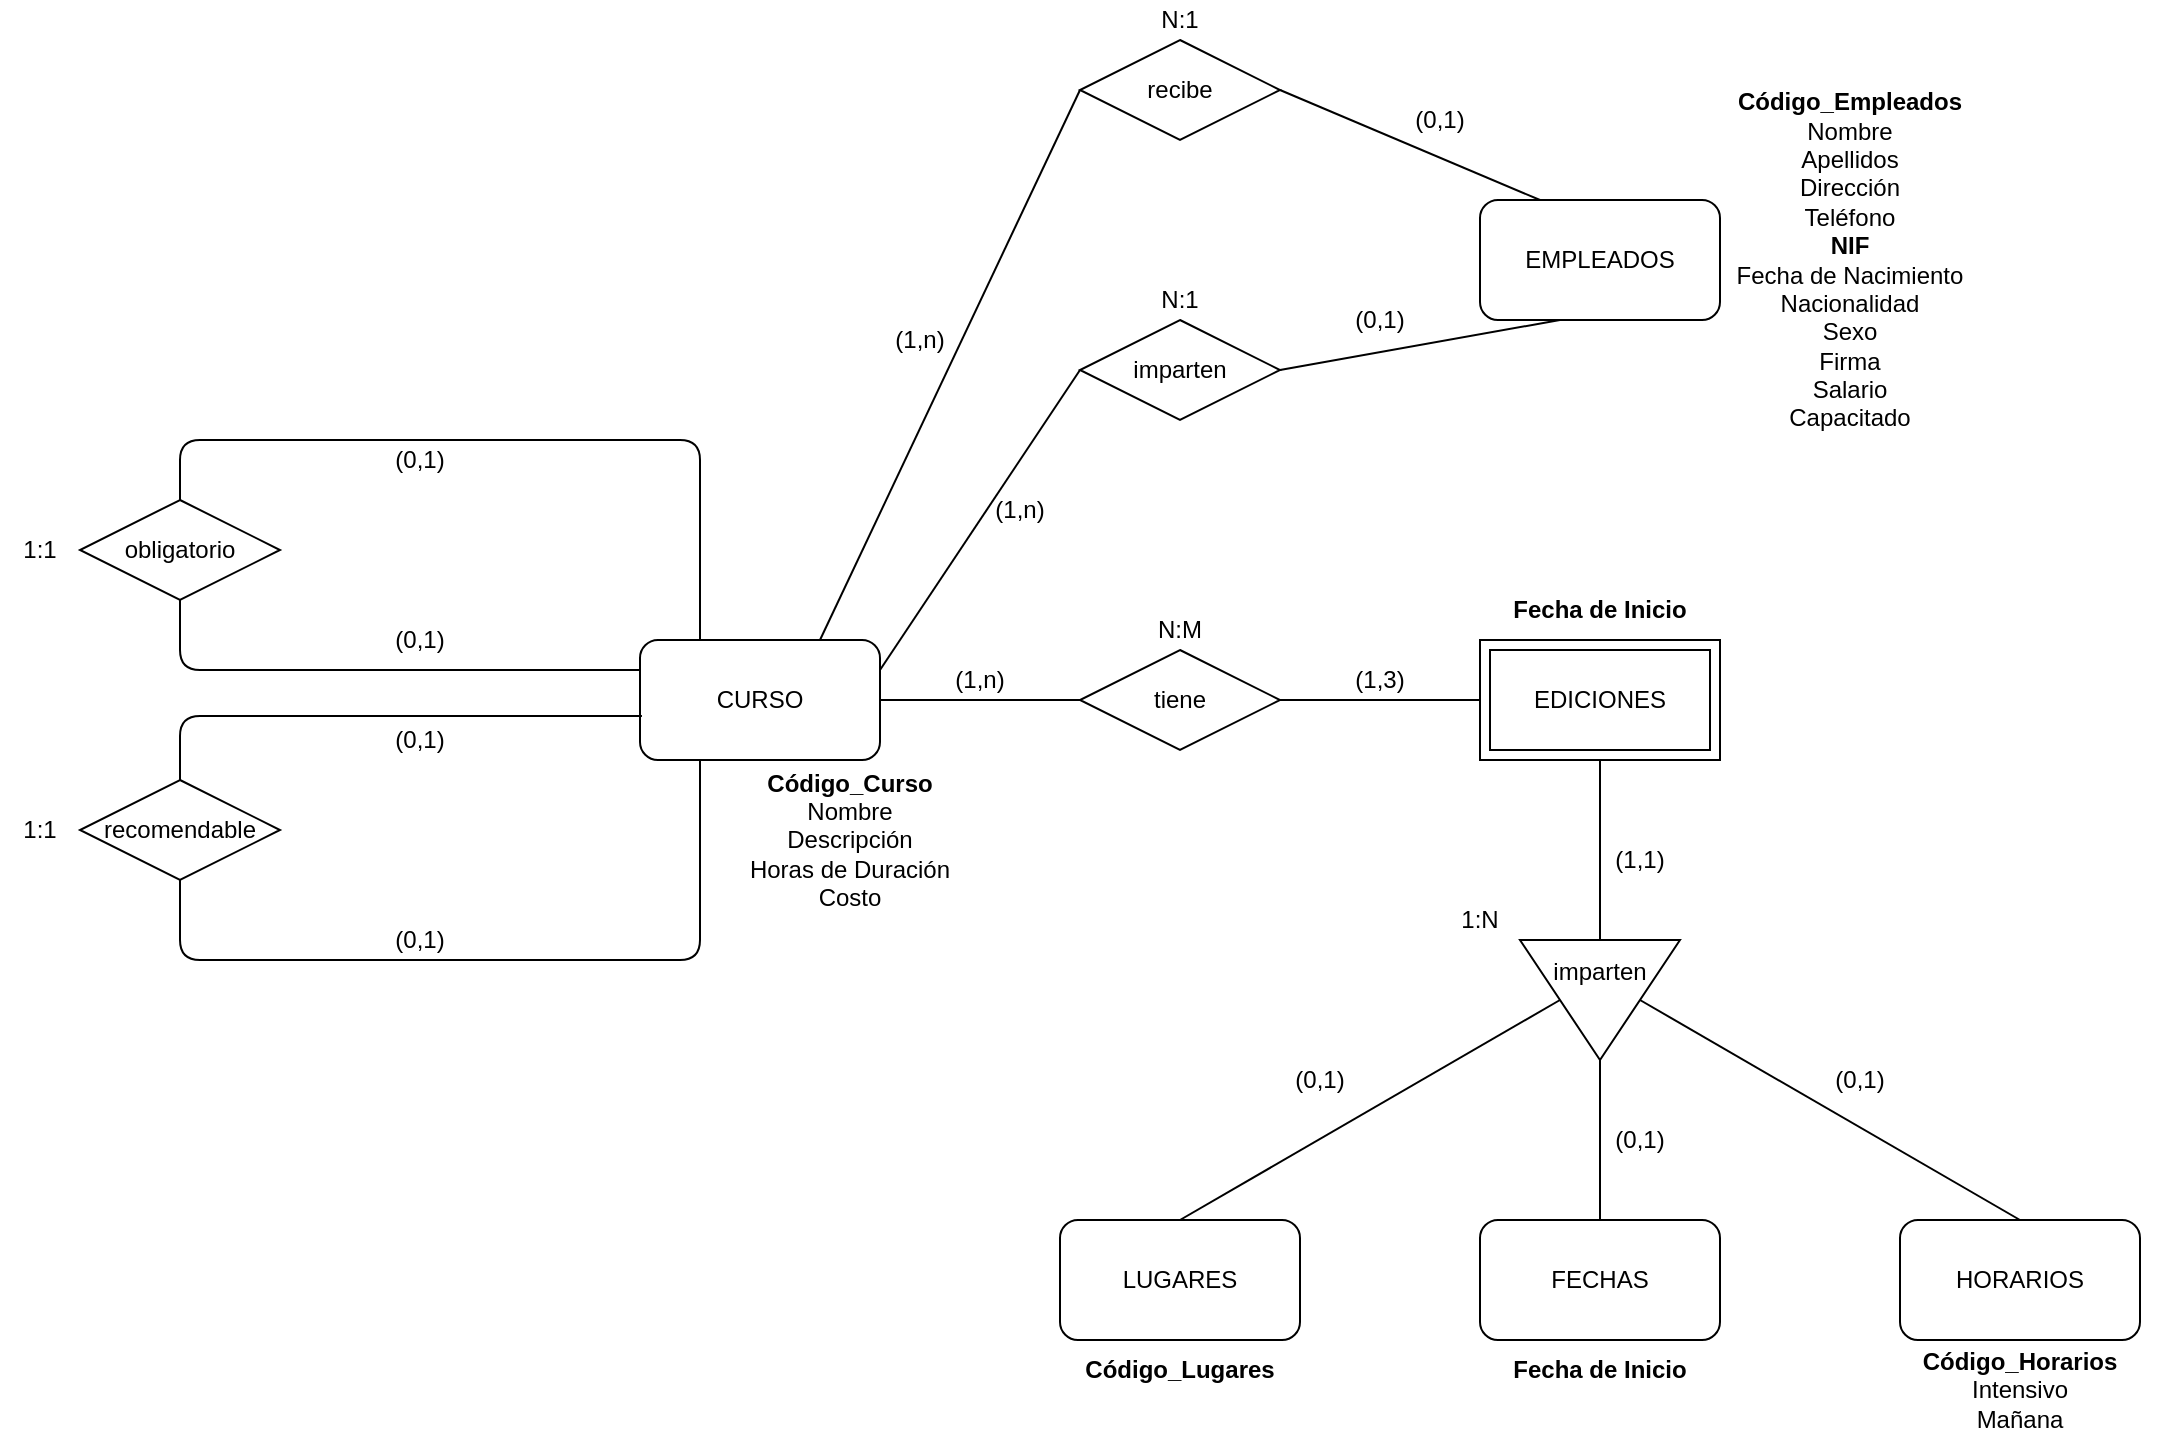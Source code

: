 <mxfile version="13.9.5" type="device" pages="7"><diagram id="yjC7e0q4rclxG1QzlaZC" name="Tarea 2"><mxGraphModel dx="1886" dy="1206" grid="0" gridSize="10" guides="1" tooltips="1" connect="1" arrows="1" fold="1" page="0" pageScale="1" pageWidth="827" pageHeight="1169" math="0" shadow="0"><root><mxCell id="aWipti6VyltgrFDNCeQU-0"/><mxCell id="aWipti6VyltgrFDNCeQU-1" parent="aWipti6VyltgrFDNCeQU-0"/><mxCell id="mQnSwyolCfsDgb8JWgSv-0" value="CURSO" style="rounded=1;whiteSpace=wrap;html=1;" parent="aWipti6VyltgrFDNCeQU-1" vertex="1"><mxGeometry x="-163" y="152" width="120" height="60" as="geometry"/></mxCell><mxCell id="mQnSwyolCfsDgb8JWgSv-1" value="obligatorio" style="rhombus;whiteSpace=wrap;html=1;" parent="aWipti6VyltgrFDNCeQU-1" vertex="1"><mxGeometry x="-443" y="82" width="100" height="50" as="geometry"/></mxCell><mxCell id="mQnSwyolCfsDgb8JWgSv-3" value="recomendable" style="rhombus;whiteSpace=wrap;html=1;" parent="aWipti6VyltgrFDNCeQU-1" vertex="1"><mxGeometry x="-443" y="222" width="100" height="50" as="geometry"/></mxCell><mxCell id="mQnSwyolCfsDgb8JWgSv-4" value="" style="endArrow=none;html=1;exitX=0;exitY=0.25;exitDx=0;exitDy=0;entryX=0.5;entryY=1;entryDx=0;entryDy=0;" parent="aWipti6VyltgrFDNCeQU-1" source="mQnSwyolCfsDgb8JWgSv-0" target="mQnSwyolCfsDgb8JWgSv-1" edge="1"><mxGeometry width="50" height="50" relative="1" as="geometry"><mxPoint x="-313" y="312" as="sourcePoint"/><mxPoint x="-263" y="262" as="targetPoint"/><Array as="points"><mxPoint x="-393" y="167"/></Array></mxGeometry></mxCell><mxCell id="mQnSwyolCfsDgb8JWgSv-6" value="" style="endArrow=none;html=1;exitX=0.25;exitY=0;exitDx=0;exitDy=0;entryX=0.5;entryY=0;entryDx=0;entryDy=0;" parent="aWipti6VyltgrFDNCeQU-1" source="mQnSwyolCfsDgb8JWgSv-0" target="mQnSwyolCfsDgb8JWgSv-1" edge="1"><mxGeometry width="50" height="50" relative="1" as="geometry"><mxPoint x="-393" y="22" as="sourcePoint"/><mxPoint x="-343" y="-28" as="targetPoint"/><Array as="points"><mxPoint x="-133" y="52"/><mxPoint x="-393" y="52"/></Array></mxGeometry></mxCell><mxCell id="mQnSwyolCfsDgb8JWgSv-7" value="" style="endArrow=none;html=1;exitX=0.008;exitY=0.633;exitDx=0;exitDy=0;exitPerimeter=0;entryX=0.5;entryY=0;entryDx=0;entryDy=0;" parent="aWipti6VyltgrFDNCeQU-1" source="mQnSwyolCfsDgb8JWgSv-0" target="mQnSwyolCfsDgb8JWgSv-3" edge="1"><mxGeometry width="50" height="50" relative="1" as="geometry"><mxPoint x="-183" y="312" as="sourcePoint"/><mxPoint x="-393" y="190" as="targetPoint"/><Array as="points"><mxPoint x="-393" y="190"/></Array></mxGeometry></mxCell><mxCell id="mQnSwyolCfsDgb8JWgSv-8" value="" style="endArrow=none;html=1;exitX=0.25;exitY=1;exitDx=0;exitDy=0;entryX=0.5;entryY=1;entryDx=0;entryDy=0;" parent="aWipti6VyltgrFDNCeQU-1" source="mQnSwyolCfsDgb8JWgSv-0" target="mQnSwyolCfsDgb8JWgSv-3" edge="1"><mxGeometry width="50" height="50" relative="1" as="geometry"><mxPoint x="-253" y="432" as="sourcePoint"/><mxPoint x="-203" y="382" as="targetPoint"/><Array as="points"><mxPoint x="-133" y="312"/><mxPoint x="-393" y="312"/></Array></mxGeometry></mxCell><mxCell id="mQnSwyolCfsDgb8JWgSv-9" value="(0,1)" style="text;html=1;strokeColor=none;fillColor=none;align=center;verticalAlign=middle;whiteSpace=wrap;rounded=0;" parent="aWipti6VyltgrFDNCeQU-1" vertex="1"><mxGeometry x="-293" y="52" width="40" height="20" as="geometry"/></mxCell><mxCell id="mQnSwyolCfsDgb8JWgSv-10" value="(0,1)" style="text;html=1;strokeColor=none;fillColor=none;align=center;verticalAlign=middle;whiteSpace=wrap;rounded=0;" parent="aWipti6VyltgrFDNCeQU-1" vertex="1"><mxGeometry x="-293" y="142" width="40" height="20" as="geometry"/></mxCell><mxCell id="mQnSwyolCfsDgb8JWgSv-11" value="(0,1)" style="text;html=1;strokeColor=none;fillColor=none;align=center;verticalAlign=middle;whiteSpace=wrap;rounded=0;" parent="aWipti6VyltgrFDNCeQU-1" vertex="1"><mxGeometry x="-293" y="292" width="40" height="20" as="geometry"/></mxCell><mxCell id="mQnSwyolCfsDgb8JWgSv-12" value="(0,1)" style="text;html=1;strokeColor=none;fillColor=none;align=center;verticalAlign=middle;whiteSpace=wrap;rounded=0;" parent="aWipti6VyltgrFDNCeQU-1" vertex="1"><mxGeometry x="-293" y="192" width="40" height="20" as="geometry"/></mxCell><mxCell id="mQnSwyolCfsDgb8JWgSv-14" value="1:1" style="text;html=1;strokeColor=none;fillColor=none;align=center;verticalAlign=middle;whiteSpace=wrap;rounded=0;" parent="aWipti6VyltgrFDNCeQU-1" vertex="1"><mxGeometry x="-483" y="97" width="40" height="20" as="geometry"/></mxCell><mxCell id="mQnSwyolCfsDgb8JWgSv-15" value="1:1" style="text;html=1;strokeColor=none;fillColor=none;align=center;verticalAlign=middle;whiteSpace=wrap;rounded=0;" parent="aWipti6VyltgrFDNCeQU-1" vertex="1"><mxGeometry x="-483" y="237" width="40" height="20" as="geometry"/></mxCell><mxCell id="mQnSwyolCfsDgb8JWgSv-17" value="" style="endArrow=none;html=1;exitX=1;exitY=0.5;exitDx=0;exitDy=0;entryX=0;entryY=0.5;entryDx=0;entryDy=0;" parent="aWipti6VyltgrFDNCeQU-1" source="mQnSwyolCfsDgb8JWgSv-18" target="mQnSwyolCfsDgb8JWgSv-62" edge="1"><mxGeometry width="50" height="50" relative="1" as="geometry"><mxPoint x="127" y="352" as="sourcePoint"/><mxPoint x="257" y="182" as="targetPoint"/></mxGeometry></mxCell><mxCell id="mQnSwyolCfsDgb8JWgSv-18" value="tiene" style="rhombus;whiteSpace=wrap;html=1;" parent="aWipti6VyltgrFDNCeQU-1" vertex="1"><mxGeometry x="57" y="157" width="100" height="50" as="geometry"/></mxCell><mxCell id="mQnSwyolCfsDgb8JWgSv-19" value="" style="endArrow=none;html=1;exitX=1;exitY=0.5;exitDx=0;exitDy=0;entryX=0;entryY=0.5;entryDx=0;entryDy=0;" parent="aWipti6VyltgrFDNCeQU-1" source="mQnSwyolCfsDgb8JWgSv-0" target="mQnSwyolCfsDgb8JWgSv-18" edge="1"><mxGeometry width="50" height="50" relative="1" as="geometry"><mxPoint x="-43" y="182" as="sourcePoint"/><mxPoint x="257" y="182" as="targetPoint"/></mxGeometry></mxCell><mxCell id="mQnSwyolCfsDgb8JWgSv-20" value="(1,3)" style="text;html=1;strokeColor=none;fillColor=none;align=center;verticalAlign=middle;whiteSpace=wrap;rounded=0;" parent="aWipti6VyltgrFDNCeQU-1" vertex="1"><mxGeometry x="187" y="162" width="40" height="20" as="geometry"/></mxCell><mxCell id="mQnSwyolCfsDgb8JWgSv-21" value="(1,n)" style="text;html=1;strokeColor=none;fillColor=none;align=center;verticalAlign=middle;whiteSpace=wrap;rounded=0;" parent="aWipti6VyltgrFDNCeQU-1" vertex="1"><mxGeometry x="-13" y="162" width="40" height="20" as="geometry"/></mxCell><mxCell id="mQnSwyolCfsDgb8JWgSv-22" value="N:M" style="text;html=1;strokeColor=none;fillColor=none;align=center;verticalAlign=middle;whiteSpace=wrap;rounded=0;" parent="aWipti6VyltgrFDNCeQU-1" vertex="1"><mxGeometry x="87" y="137" width="40" height="20" as="geometry"/></mxCell><mxCell id="mQnSwyolCfsDgb8JWgSv-24" value="FECHAS" style="rounded=1;whiteSpace=wrap;html=1;" parent="aWipti6VyltgrFDNCeQU-1" vertex="1"><mxGeometry x="257" y="442" width="120" height="60" as="geometry"/></mxCell><mxCell id="mQnSwyolCfsDgb8JWgSv-25" value="LUGARES" style="rounded=1;whiteSpace=wrap;html=1;" parent="aWipti6VyltgrFDNCeQU-1" vertex="1"><mxGeometry x="47" y="442" width="120" height="60" as="geometry"/></mxCell><mxCell id="mQnSwyolCfsDgb8JWgSv-26" value="HORARIOS" style="rounded=1;whiteSpace=wrap;html=1;" parent="aWipti6VyltgrFDNCeQU-1" vertex="1"><mxGeometry x="467" y="442" width="120" height="60" as="geometry"/></mxCell><mxCell id="mQnSwyolCfsDgb8JWgSv-27" value="" style="endArrow=none;html=1;exitX=0.5;exitY=1;exitDx=0;exitDy=0;entryX=0;entryY=0.5;entryDx=0;entryDy=0;" parent="aWipti6VyltgrFDNCeQU-1" source="mQnSwyolCfsDgb8JWgSv-62" target="mQnSwyolCfsDgb8JWgSv-31" edge="1"><mxGeometry width="50" height="50" relative="1" as="geometry"><mxPoint x="317" y="212" as="sourcePoint"/><mxPoint x="339.5" y="312" as="targetPoint"/></mxGeometry></mxCell><mxCell id="mQnSwyolCfsDgb8JWgSv-28" value="" style="endArrow=none;html=1;exitX=0.5;exitY=1;exitDx=0;exitDy=0;entryX=0.5;entryY=0;entryDx=0;entryDy=0;" parent="aWipti6VyltgrFDNCeQU-1" source="mQnSwyolCfsDgb8JWgSv-31" target="mQnSwyolCfsDgb8JWgSv-25" edge="1"><mxGeometry width="50" height="50" relative="1" as="geometry"><mxPoint x="315.75" y="342" as="sourcePoint"/><mxPoint x="67" y="372" as="targetPoint"/></mxGeometry></mxCell><mxCell id="mQnSwyolCfsDgb8JWgSv-29" value="" style="endArrow=none;html=1;exitX=1;exitY=0.5;exitDx=0;exitDy=0;entryX=0.5;entryY=0;entryDx=0;entryDy=0;" parent="aWipti6VyltgrFDNCeQU-1" source="mQnSwyolCfsDgb8JWgSv-31" target="mQnSwyolCfsDgb8JWgSv-24" edge="1"><mxGeometry width="50" height="50" relative="1" as="geometry"><mxPoint x="339.5" y="372" as="sourcePoint"/><mxPoint x="247" y="622" as="targetPoint"/></mxGeometry></mxCell><mxCell id="mQnSwyolCfsDgb8JWgSv-30" value="" style="endArrow=none;html=1;exitX=0.5;exitY=0;exitDx=0;exitDy=0;entryX=0.5;entryY=0;entryDx=0;entryDy=0;" parent="aWipti6VyltgrFDNCeQU-1" source="mQnSwyolCfsDgb8JWgSv-31" target="mQnSwyolCfsDgb8JWgSv-26" edge="1"><mxGeometry width="50" height="50" relative="1" as="geometry"><mxPoint x="363.25" y="342" as="sourcePoint"/><mxPoint x="547" y="302" as="targetPoint"/></mxGeometry></mxCell><mxCell id="mQnSwyolCfsDgb8JWgSv-31" value="imparten&lt;br&gt;&lt;br&gt;&lt;br&gt;" style="triangle;whiteSpace=wrap;html=1;direction=south;" parent="aWipti6VyltgrFDNCeQU-1" vertex="1"><mxGeometry x="277" y="302" width="80" height="60" as="geometry"/></mxCell><mxCell id="mQnSwyolCfsDgb8JWgSv-33" value="(0,1)" style="text;html=1;strokeColor=none;fillColor=none;align=center;verticalAlign=middle;whiteSpace=wrap;rounded=0;" parent="aWipti6VyltgrFDNCeQU-1" vertex="1"><mxGeometry x="157" y="362" width="40" height="20" as="geometry"/></mxCell><mxCell id="mQnSwyolCfsDgb8JWgSv-34" value="(0,1)" style="text;html=1;strokeColor=none;fillColor=none;align=center;verticalAlign=middle;whiteSpace=wrap;rounded=0;" parent="aWipti6VyltgrFDNCeQU-1" vertex="1"><mxGeometry x="427" y="362" width="40" height="20" as="geometry"/></mxCell><mxCell id="mQnSwyolCfsDgb8JWgSv-35" value="(0,1)" style="text;html=1;strokeColor=none;fillColor=none;align=center;verticalAlign=middle;whiteSpace=wrap;rounded=0;" parent="aWipti6VyltgrFDNCeQU-1" vertex="1"><mxGeometry x="317" y="392" width="40" height="20" as="geometry"/></mxCell><mxCell id="mQnSwyolCfsDgb8JWgSv-36" value="(1,1)" style="text;html=1;strokeColor=none;fillColor=none;align=center;verticalAlign=middle;whiteSpace=wrap;rounded=0;" parent="aWipti6VyltgrFDNCeQU-1" vertex="1"><mxGeometry x="317" y="252" width="40" height="20" as="geometry"/></mxCell><mxCell id="mQnSwyolCfsDgb8JWgSv-38" value="1:N" style="text;html=1;strokeColor=none;fillColor=none;align=center;verticalAlign=middle;whiteSpace=wrap;rounded=0;" parent="aWipti6VyltgrFDNCeQU-1" vertex="1"><mxGeometry x="237" y="282" width="40" height="20" as="geometry"/></mxCell><mxCell id="mQnSwyolCfsDgb8JWgSv-39" value="EMPLEADOS" style="rounded=1;whiteSpace=wrap;html=1;" parent="aWipti6VyltgrFDNCeQU-1" vertex="1"><mxGeometry x="257" y="-68" width="120" height="60" as="geometry"/></mxCell><mxCell id="mQnSwyolCfsDgb8JWgSv-41" value="imparten" style="rhombus;whiteSpace=wrap;html=1;" parent="aWipti6VyltgrFDNCeQU-1" vertex="1"><mxGeometry x="57" y="-8" width="100" height="50" as="geometry"/></mxCell><mxCell id="mQnSwyolCfsDgb8JWgSv-47" value="recibe" style="rhombus;whiteSpace=wrap;html=1;" parent="aWipti6VyltgrFDNCeQU-1" vertex="1"><mxGeometry x="57" y="-148" width="100" height="50" as="geometry"/></mxCell><mxCell id="mQnSwyolCfsDgb8JWgSv-48" value="" style="endArrow=none;html=1;exitX=0.75;exitY=0;exitDx=0;exitDy=0;entryX=0;entryY=0.5;entryDx=0;entryDy=0;" parent="aWipti6VyltgrFDNCeQU-1" source="mQnSwyolCfsDgb8JWgSv-0" target="mQnSwyolCfsDgb8JWgSv-47" edge="1"><mxGeometry width="50" height="50" relative="1" as="geometry"><mxPoint x="-173" y="2" as="sourcePoint"/><mxPoint x="-123" y="-48" as="targetPoint"/></mxGeometry></mxCell><mxCell id="mQnSwyolCfsDgb8JWgSv-49" value="" style="endArrow=none;html=1;exitX=1;exitY=0.25;exitDx=0;exitDy=0;entryX=0;entryY=0.5;entryDx=0;entryDy=0;" parent="aWipti6VyltgrFDNCeQU-1" source="mQnSwyolCfsDgb8JWgSv-0" target="mQnSwyolCfsDgb8JWgSv-41" edge="1"><mxGeometry width="50" height="50" relative="1" as="geometry"><mxPoint x="-143" y="12" as="sourcePoint"/><mxPoint x="-93" y="-38" as="targetPoint"/></mxGeometry></mxCell><mxCell id="mQnSwyolCfsDgb8JWgSv-50" value="" style="endArrow=none;html=1;exitX=1;exitY=0.5;exitDx=0;exitDy=0;entryX=0.25;entryY=0;entryDx=0;entryDy=0;" parent="aWipti6VyltgrFDNCeQU-1" source="mQnSwyolCfsDgb8JWgSv-47" target="mQnSwyolCfsDgb8JWgSv-39" edge="1"><mxGeometry width="50" height="50" relative="1" as="geometry"><mxPoint x="-83" y="-78" as="sourcePoint"/><mxPoint x="-33" y="-128" as="targetPoint"/></mxGeometry></mxCell><mxCell id="mQnSwyolCfsDgb8JWgSv-51" value="" style="endArrow=none;html=1;exitX=0.333;exitY=1;exitDx=0;exitDy=0;exitPerimeter=0;entryX=1;entryY=0.5;entryDx=0;entryDy=0;" parent="aWipti6VyltgrFDNCeQU-1" source="mQnSwyolCfsDgb8JWgSv-39" target="mQnSwyolCfsDgb8JWgSv-41" edge="1"><mxGeometry width="50" height="50" relative="1" as="geometry"><mxPoint x="-113" y="2" as="sourcePoint"/><mxPoint x="-63" y="-48" as="targetPoint"/></mxGeometry></mxCell><mxCell id="mQnSwyolCfsDgb8JWgSv-52" value="(0,1)" style="text;html=1;strokeColor=none;fillColor=none;align=center;verticalAlign=middle;whiteSpace=wrap;rounded=0;" parent="aWipti6VyltgrFDNCeQU-1" vertex="1"><mxGeometry x="217" y="-118" width="40" height="20" as="geometry"/></mxCell><mxCell id="mQnSwyolCfsDgb8JWgSv-53" value="(1,n)" style="text;html=1;strokeColor=none;fillColor=none;align=center;verticalAlign=middle;whiteSpace=wrap;rounded=0;" parent="aWipti6VyltgrFDNCeQU-1" vertex="1"><mxGeometry x="-43" y="-8" width="40" height="20" as="geometry"/></mxCell><mxCell id="mQnSwyolCfsDgb8JWgSv-54" value="(0,1)" style="text;html=1;strokeColor=none;fillColor=none;align=center;verticalAlign=middle;whiteSpace=wrap;rounded=0;" parent="aWipti6VyltgrFDNCeQU-1" vertex="1"><mxGeometry x="187" y="-18" width="40" height="20" as="geometry"/></mxCell><mxCell id="mQnSwyolCfsDgb8JWgSv-55" value="(1,n)" style="text;html=1;strokeColor=none;fillColor=none;align=center;verticalAlign=middle;whiteSpace=wrap;rounded=0;" parent="aWipti6VyltgrFDNCeQU-1" vertex="1"><mxGeometry x="7" y="77" width="40" height="20" as="geometry"/></mxCell><mxCell id="mQnSwyolCfsDgb8JWgSv-57" value="N:1" style="text;html=1;strokeColor=none;fillColor=none;align=center;verticalAlign=middle;whiteSpace=wrap;rounded=0;" parent="aWipti6VyltgrFDNCeQU-1" vertex="1"><mxGeometry x="87" y="-168" width="40" height="20" as="geometry"/></mxCell><mxCell id="mQnSwyolCfsDgb8JWgSv-58" value="N:1" style="text;html=1;strokeColor=none;fillColor=none;align=center;verticalAlign=middle;whiteSpace=wrap;rounded=0;" parent="aWipti6VyltgrFDNCeQU-1" vertex="1"><mxGeometry x="87" y="-28" width="40" height="20" as="geometry"/></mxCell><mxCell id="mQnSwyolCfsDgb8JWgSv-61" value="&lt;b&gt;Código_Curso&lt;/b&gt;&lt;br&gt;Nombre&lt;br&gt;Descripción&lt;br&gt;Horas de Duración&lt;br&gt;Costo" style="text;html=1;strokeColor=none;fillColor=none;align=center;verticalAlign=middle;whiteSpace=wrap;rounded=0;" parent="aWipti6VyltgrFDNCeQU-1" vertex="1"><mxGeometry x="-123" y="207" width="130" height="90" as="geometry"/></mxCell><mxCell id="mQnSwyolCfsDgb8JWgSv-62" value="EDICIONES" style="shape=ext;margin=3;double=1;whiteSpace=wrap;html=1;align=center;" parent="aWipti6VyltgrFDNCeQU-1" vertex="1"><mxGeometry x="257" y="152" width="120" height="60" as="geometry"/></mxCell><mxCell id="mQnSwyolCfsDgb8JWgSv-63" value="&lt;b&gt;Código_Lugares&lt;/b&gt;" style="text;html=1;strokeColor=none;fillColor=none;align=center;verticalAlign=middle;whiteSpace=wrap;rounded=0;" parent="aWipti6VyltgrFDNCeQU-1" vertex="1"><mxGeometry x="32" y="492" width="150" height="50" as="geometry"/></mxCell><mxCell id="mQnSwyolCfsDgb8JWgSv-65" value="&lt;b&gt;Fecha de Inicio&lt;/b&gt;" style="text;html=1;strokeColor=none;fillColor=none;align=center;verticalAlign=middle;whiteSpace=wrap;rounded=0;" parent="aWipti6VyltgrFDNCeQU-1" vertex="1"><mxGeometry x="267" y="502" width="100" height="30" as="geometry"/></mxCell><mxCell id="mQnSwyolCfsDgb8JWgSv-66" value="&lt;b&gt;Fecha de Inicio&lt;/b&gt;" style="text;html=1;strokeColor=none;fillColor=none;align=center;verticalAlign=middle;whiteSpace=wrap;rounded=0;" parent="aWipti6VyltgrFDNCeQU-1" vertex="1"><mxGeometry x="267" y="122" width="100" height="30" as="geometry"/></mxCell><mxCell id="mQnSwyolCfsDgb8JWgSv-67" value="&lt;b&gt;Código_Horarios&lt;/b&gt;&lt;br&gt;Intensivo&lt;br&gt;Mañana" style="text;html=1;strokeColor=none;fillColor=none;align=center;verticalAlign=middle;whiteSpace=wrap;rounded=0;" parent="aWipti6VyltgrFDNCeQU-1" vertex="1"><mxGeometry x="447" y="502" width="160" height="50" as="geometry"/></mxCell><mxCell id="mQnSwyolCfsDgb8JWgSv-68" value="&lt;b&gt;Código_Empleados&lt;/b&gt;&lt;br&gt;Nombre&lt;br&gt;Apellidos&lt;br&gt;Dirección&lt;br&gt;Teléfono&lt;br&gt;&lt;b&gt;NIF&lt;/b&gt;&lt;br&gt;Fecha de Nacimiento&lt;br&gt;Nacionalidad&lt;br&gt;Sexo&lt;br&gt;Firma&lt;br&gt;Salario&lt;br&gt;Capacitado" style="text;html=1;strokeColor=none;fillColor=none;align=center;verticalAlign=middle;whiteSpace=wrap;rounded=0;" parent="aWipti6VyltgrFDNCeQU-1" vertex="1"><mxGeometry x="367" y="-143" width="150" height="210" as="geometry"/></mxCell></root></mxGraphModel></diagram><diagram id="k2hBUqVwRuTEVdbYaSd_" name="Tarea 3"><mxGraphModel dx="2126" dy="1197" grid="0" gridSize="10" guides="1" tooltips="1" connect="1" arrows="1" fold="1" page="0" pageScale="1" pageWidth="827" pageHeight="1169" math="0" shadow="0"><root><mxCell id="mWc0zhZwKoTK_mAt3d8d-0"/><mxCell id="mWc0zhZwKoTK_mAt3d8d-1" parent="mWc0zhZwKoTK_mAt3d8d-0"/><mxCell id="f4M_hlJFau_JqyureS61-0" value="JUGADORES" style="rounded=1;whiteSpace=wrap;html=1;" parent="mWc0zhZwKoTK_mAt3d8d-1" vertex="1"><mxGeometry x="88" y="23" width="120" height="60" as="geometry"/></mxCell><mxCell id="f4M_hlJFau_JqyureS61-1" value="ARBITROS" style="rounded=1;whiteSpace=wrap;html=1;" parent="mWc0zhZwKoTK_mAt3d8d-1" vertex="1"><mxGeometry x="88" y="333" width="120" height="60" as="geometry"/></mxCell><mxCell id="f4M_hlJFau_JqyureS61-3" value="PAIS" style="rounded=1;whiteSpace=wrap;html=1;" parent="mWc0zhZwKoTK_mAt3d8d-1" vertex="1"><mxGeometry x="-302" y="328" width="120" height="60" as="geometry"/></mxCell><mxCell id="f4M_hlJFau_JqyureS61-4" value="enviar&amp;nbsp; &amp;nbsp;" style="triangle;whiteSpace=wrap;html=1;direction=east;" parent="mWc0zhZwKoTK_mAt3d8d-1" vertex="1"><mxGeometry x="-62" y="173" width="60" height="80" as="geometry"/></mxCell><mxCell id="f4M_hlJFau_JqyureS61-5" value="" style="endArrow=none;html=1;exitX=1;exitY=0.5;exitDx=0;exitDy=0;entryX=0;entryY=0.5;entryDx=0;entryDy=0;" parent="mWc0zhZwKoTK_mAt3d8d-1" source="f4M_hlJFau_JqyureS61-3" target="f4M_hlJFau_JqyureS61-4" edge="1"><mxGeometry width="50" height="50" relative="1" as="geometry"><mxPoint x="-92" y="403" as="sourcePoint"/><mxPoint x="-92" y="283" as="targetPoint"/></mxGeometry></mxCell><mxCell id="f4M_hlJFau_JqyureS61-6" value="" style="endArrow=none;html=1;exitX=0;exitY=0.5;exitDx=0;exitDy=0;entryX=0.5;entryY=0;entryDx=0;entryDy=0;" parent="mWc0zhZwKoTK_mAt3d8d-1" source="f4M_hlJFau_JqyureS61-0" target="f4M_hlJFau_JqyureS61-4" edge="1"><mxGeometry width="50" height="50" relative="1" as="geometry"><mxPoint x="268" y="403" as="sourcePoint"/><mxPoint x="318" y="103" as="targetPoint"/></mxGeometry></mxCell><mxCell id="f4M_hlJFau_JqyureS61-7" value="" style="endArrow=none;html=1;exitX=0.5;exitY=1;exitDx=0;exitDy=0;entryX=0;entryY=0.5;entryDx=0;entryDy=0;" parent="mWc0zhZwKoTK_mAt3d8d-1" source="f4M_hlJFau_JqyureS61-4" target="f4M_hlJFau_JqyureS61-1" edge="1"><mxGeometry width="50" height="50" relative="1" as="geometry"><mxPoint x="298" y="463" as="sourcePoint"/><mxPoint x="348" y="413" as="targetPoint"/></mxGeometry></mxCell><mxCell id="f4M_hlJFau_JqyureS61-8" value="(0,n)" style="text;html=1;strokeColor=none;fillColor=none;align=center;verticalAlign=middle;whiteSpace=wrap;rounded=0;" parent="mWc0zhZwKoTK_mAt3d8d-1" vertex="1"><mxGeometry x="-152" y="253" width="40" height="20" as="geometry"/></mxCell><mxCell id="f4M_hlJFau_JqyureS61-9" value="(0,1)" style="text;html=1;strokeColor=none;fillColor=none;align=center;verticalAlign=middle;whiteSpace=wrap;rounded=0;" parent="mWc0zhZwKoTK_mAt3d8d-1" vertex="1"><mxGeometry x="28" y="123" width="40" height="20" as="geometry"/></mxCell><mxCell id="f4M_hlJFau_JqyureS61-10" value="(0,1)" style="text;html=1;strokeColor=none;fillColor=none;align=center;verticalAlign=middle;whiteSpace=wrap;rounded=0;" parent="mWc0zhZwKoTK_mAt3d8d-1" vertex="1"><mxGeometry x="28" y="283" width="40" height="20" as="geometry"/></mxCell><mxCell id="f4M_hlJFau_JqyureS61-11" value="N:1" style="text;html=1;strokeColor=none;fillColor=none;align=center;verticalAlign=middle;whiteSpace=wrap;rounded=0;" parent="mWc0zhZwKoTK_mAt3d8d-1" vertex="1"><mxGeometry x="-2" y="203" width="40" height="20" as="geometry"/></mxCell><mxCell id="f4M_hlJFau_JqyureS61-12" value="PARTIDA" style="rounded=1;whiteSpace=wrap;html=1;" parent="mWc0zhZwKoTK_mAt3d8d-1" vertex="1"><mxGeometry x="-602" y="183" width="120" height="60" as="geometry"/></mxCell><mxCell id="f4M_hlJFau_JqyureS61-14" value="juega" style="rhombus;whiteSpace=wrap;html=1;" parent="mWc0zhZwKoTK_mAt3d8d-1" vertex="1"><mxGeometry x="-592" y="23" width="100" height="50" as="geometry"/></mxCell><mxCell id="f4M_hlJFau_JqyureS61-17" value="" style="endArrow=none;html=1;exitX=0.5;exitY=1;exitDx=0;exitDy=0;entryX=0.5;entryY=0;entryDx=0;entryDy=0;" parent="mWc0zhZwKoTK_mAt3d8d-1" source="f4M_hlJFau_JqyureS61-14" target="f4M_hlJFau_JqyureS61-12" edge="1"><mxGeometry width="50" height="50" relative="1" as="geometry"><mxPoint x="-532" y="438" as="sourcePoint"/><mxPoint x="-482" y="388" as="targetPoint"/></mxGeometry></mxCell><mxCell id="f4M_hlJFau_JqyureS61-18" value="" style="endArrow=none;html=1;exitX=0.5;exitY=1;exitDx=0;exitDy=0;entryX=0.5;entryY=0;entryDx=0;entryDy=0;" parent="mWc0zhZwKoTK_mAt3d8d-1" source="f4M_hlJFau_JqyureS61-12" target="f4M_hlJFau_JqyureS61-19" edge="1"><mxGeometry width="50" height="50" relative="1" as="geometry"><mxPoint x="-652" y="418" as="sourcePoint"/><mxPoint x="-602" y="368" as="targetPoint"/></mxGeometry></mxCell><mxCell id="f4M_hlJFau_JqyureS61-19" value="arbitra" style="rhombus;whiteSpace=wrap;html=1;" parent="mWc0zhZwKoTK_mAt3d8d-1" vertex="1"><mxGeometry x="-592" y="333" width="100" height="50" as="geometry"/></mxCell><mxCell id="f4M_hlJFau_JqyureS61-21" value="(1,n)" style="text;html=1;strokeColor=none;fillColor=none;align=center;verticalAlign=middle;whiteSpace=wrap;rounded=0;" parent="mWc0zhZwKoTK_mAt3d8d-1" vertex="1"><mxGeometry x="-262" y="-97" width="40" height="20" as="geometry"/></mxCell><mxCell id="f4M_hlJFau_JqyureS61-22" value="(0,n)" style="text;html=1;strokeColor=none;fillColor=none;align=center;verticalAlign=middle;whiteSpace=wrap;rounded=0;" parent="mWc0zhZwKoTK_mAt3d8d-1" vertex="1"><mxGeometry x="-262" y="493" width="40" height="20" as="geometry"/></mxCell><mxCell id="f4M_hlJFau_JqyureS61-23" value="(2,2)" style="text;html=1;strokeColor=none;fillColor=none;align=center;verticalAlign=middle;whiteSpace=wrap;rounded=0;" parent="mWc0zhZwKoTK_mAt3d8d-1" vertex="1"><mxGeometry x="-542" y="118" width="40" height="20" as="geometry"/></mxCell><mxCell id="f4M_hlJFau_JqyureS61-24" value="(1,1)" style="text;html=1;strokeColor=none;fillColor=none;align=center;verticalAlign=middle;whiteSpace=wrap;rounded=0;" parent="mWc0zhZwKoTK_mAt3d8d-1" vertex="1"><mxGeometry x="-542" y="278" width="40" height="20" as="geometry"/></mxCell><mxCell id="f4M_hlJFau_JqyureS61-25" value="N:M" style="text;html=1;strokeColor=none;fillColor=none;align=center;verticalAlign=middle;whiteSpace=wrap;rounded=0;" parent="mWc0zhZwKoTK_mAt3d8d-1" vertex="1"><mxGeometry x="-492" y="38" width="40" height="20" as="geometry"/></mxCell><mxCell id="f4M_hlJFau_JqyureS61-26" value="N:1" style="text;html=1;strokeColor=none;fillColor=none;align=center;verticalAlign=middle;whiteSpace=wrap;rounded=0;" parent="mWc0zhZwKoTK_mAt3d8d-1" vertex="1"><mxGeometry x="-492" y="348" width="40" height="20" as="geometry"/></mxCell><mxCell id="f4M_hlJFau_JqyureS61-27" value="HOTELES" style="rounded=1;whiteSpace=wrap;html=1;" parent="mWc0zhZwKoTK_mAt3d8d-1" vertex="1"><mxGeometry x="458" y="183" width="120" height="60" as="geometry"/></mxCell><mxCell id="f4M_hlJFau_JqyureS61-28" value="&amp;nbsp; &amp;nbsp; &amp;nbsp;alojar" style="triangle;whiteSpace=wrap;html=1;direction=west;" parent="mWc0zhZwKoTK_mAt3d8d-1" vertex="1"><mxGeometry x="268" y="173" width="60" height="80" as="geometry"/></mxCell><mxCell id="f4M_hlJFau_JqyureS61-29" value="" style="endArrow=none;html=1;exitX=1;exitY=0.5;exitDx=0;exitDy=0;entryX=0.5;entryY=1;entryDx=0;entryDy=0;" parent="mWc0zhZwKoTK_mAt3d8d-1" source="f4M_hlJFau_JqyureS61-0" target="f4M_hlJFau_JqyureS61-28" edge="1"><mxGeometry width="50" height="50" relative="1" as="geometry"><mxPoint x="348" y="383" as="sourcePoint"/><mxPoint x="398" y="333" as="targetPoint"/></mxGeometry></mxCell><mxCell id="f4M_hlJFau_JqyureS61-30" value="" style="endArrow=none;html=1;exitX=1;exitY=0.5;exitDx=0;exitDy=0;entryX=0.5;entryY=0;entryDx=0;entryDy=0;" parent="mWc0zhZwKoTK_mAt3d8d-1" source="f4M_hlJFau_JqyureS61-1" target="f4M_hlJFau_JqyureS61-28" edge="1"><mxGeometry width="50" height="50" relative="1" as="geometry"><mxPoint x="258" y="413" as="sourcePoint"/><mxPoint x="308" y="363" as="targetPoint"/></mxGeometry></mxCell><mxCell id="f4M_hlJFau_JqyureS61-31" value="" style="endArrow=none;html=1;exitX=0;exitY=0.5;exitDx=0;exitDy=0;entryX=0;entryY=0.5;entryDx=0;entryDy=0;" parent="mWc0zhZwKoTK_mAt3d8d-1" source="f4M_hlJFau_JqyureS61-28" target="f4M_hlJFau_JqyureS61-27" edge="1"><mxGeometry width="50" height="50" relative="1" as="geometry"><mxPoint x="438" y="433" as="sourcePoint"/><mxPoint x="488" y="383" as="targetPoint"/></mxGeometry></mxCell><mxCell id="f4M_hlJFau_JqyureS61-32" value="" style="endArrow=none;html=1;exitX=0.5;exitY=0;exitDx=0;exitDy=0;entryX=0.5;entryY=0;entryDx=0;entryDy=0;" parent="mWc0zhZwKoTK_mAt3d8d-1" source="f4M_hlJFau_JqyureS61-14" target="f4M_hlJFau_JqyureS61-0" edge="1"><mxGeometry width="50" height="50" relative="1" as="geometry"><mxPoint x="-332" y="33" as="sourcePoint"/><mxPoint x="-282" y="-17" as="targetPoint"/><Array as="points"><mxPoint x="-542" y="-77"/><mxPoint x="148" y="-77"/></Array></mxGeometry></mxCell><mxCell id="f4M_hlJFau_JqyureS61-33" value="" style="endArrow=none;html=1;exitX=0.5;exitY=1;exitDx=0;exitDy=0;entryX=0.5;entryY=1;entryDx=0;entryDy=0;" parent="mWc0zhZwKoTK_mAt3d8d-1" source="f4M_hlJFau_JqyureS61-19" target="f4M_hlJFau_JqyureS61-1" edge="1"><mxGeometry width="50" height="50" relative="1" as="geometry"><mxPoint x="-382" y="63" as="sourcePoint"/><mxPoint x="-332" y="13" as="targetPoint"/><Array as="points"><mxPoint x="-542" y="493"/><mxPoint x="148" y="493"/></Array></mxGeometry></mxCell><mxCell id="f4M_hlJFau_JqyureS61-42" value="SALAS" style="rounded=1;whiteSpace=wrap;html=1;" parent="mWc0zhZwKoTK_mAt3d8d-1" vertex="1"><mxGeometry x="458" y="-77" width="120" height="60" as="geometry"/></mxCell><mxCell id="f4M_hlJFau_JqyureS61-43" value="tiene" style="rhombus;whiteSpace=wrap;html=1;" parent="mWc0zhZwKoTK_mAt3d8d-1" vertex="1"><mxGeometry x="468" y="58" width="100" height="50" as="geometry"/></mxCell><mxCell id="f4M_hlJFau_JqyureS61-44" value="" style="endArrow=none;html=1;exitX=0.5;exitY=1;exitDx=0;exitDy=0;entryX=0.5;entryY=0;entryDx=0;entryDy=0;" parent="mWc0zhZwKoTK_mAt3d8d-1" source="f4M_hlJFau_JqyureS61-42" target="f4M_hlJFau_JqyureS61-43" edge="1"><mxGeometry width="50" height="50" relative="1" as="geometry"><mxPoint x="358" y="53" as="sourcePoint"/><mxPoint x="408" y="3" as="targetPoint"/></mxGeometry></mxCell><mxCell id="f4M_hlJFau_JqyureS61-45" value="" style="endArrow=none;html=1;exitX=0.5;exitY=1;exitDx=0;exitDy=0;entryX=0.5;entryY=0;entryDx=0;entryDy=0;" parent="mWc0zhZwKoTK_mAt3d8d-1" source="f4M_hlJFau_JqyureS61-43" target="f4M_hlJFau_JqyureS61-27" edge="1"><mxGeometry width="50" height="50" relative="1" as="geometry"><mxPoint x="388" y="93" as="sourcePoint"/><mxPoint x="438" y="43" as="targetPoint"/></mxGeometry></mxCell><mxCell id="f4M_hlJFau_JqyureS61-46" value="(0,n)" style="text;html=1;strokeColor=none;fillColor=none;align=center;verticalAlign=middle;whiteSpace=wrap;rounded=0;" parent="mWc0zhZwKoTK_mAt3d8d-1" vertex="1"><mxGeometry x="518" y="13" width="40" height="20" as="geometry"/></mxCell><mxCell id="f4M_hlJFau_JqyureS61-47" value="(0,1)" style="text;html=1;strokeColor=none;fillColor=none;align=center;verticalAlign=middle;whiteSpace=wrap;rounded=0;" parent="mWc0zhZwKoTK_mAt3d8d-1" vertex="1"><mxGeometry x="518" y="138" width="40" height="20" as="geometry"/></mxCell><mxCell id="f4M_hlJFau_JqyureS61-48" value="N:1" style="text;html=1;strokeColor=none;fillColor=none;align=center;verticalAlign=middle;whiteSpace=wrap;rounded=0;" parent="mWc0zhZwKoTK_mAt3d8d-1" vertex="1"><mxGeometry x="568" y="73" width="40" height="20" as="geometry"/></mxCell><mxCell id="f4M_hlJFau_JqyureS61-51" value="JORNADAS" style="rounded=1;whiteSpace=wrap;html=1;" parent="mWc0zhZwKoTK_mAt3d8d-1" vertex="1"><mxGeometry x="-302" y="18" width="120" height="60" as="geometry"/></mxCell><mxCell id="f4M_hlJFau_JqyureS61-52" value="desarrolla" style="rhombus;whiteSpace=wrap;html=1;" parent="mWc0zhZwKoTK_mAt3d8d-1" vertex="1"><mxGeometry x="-292" y="188" width="100" height="50" as="geometry"/></mxCell><mxCell id="f4M_hlJFau_JqyureS61-53" value="" style="endArrow=none;html=1;exitX=1;exitY=0.5;exitDx=0;exitDy=0;entryX=0;entryY=0.5;entryDx=0;entryDy=0;" parent="mWc0zhZwKoTK_mAt3d8d-1" source="f4M_hlJFau_JqyureS61-12" target="f4M_hlJFau_JqyureS61-52" edge="1"><mxGeometry width="50" height="50" relative="1" as="geometry"><mxPoint x="-402" y="203" as="sourcePoint"/><mxPoint x="-352" y="153" as="targetPoint"/></mxGeometry></mxCell><mxCell id="f4M_hlJFau_JqyureS61-54" value="" style="endArrow=none;html=1;exitX=0.5;exitY=1;exitDx=0;exitDy=0;entryX=0.5;entryY=0;entryDx=0;entryDy=0;" parent="mWc0zhZwKoTK_mAt3d8d-1" source="f4M_hlJFau_JqyureS61-51" target="f4M_hlJFau_JqyureS61-52" edge="1"><mxGeometry width="50" height="50" relative="1" as="geometry"><mxPoint x="-382" y="143" as="sourcePoint"/><mxPoint x="-332" y="93" as="targetPoint"/></mxGeometry></mxCell><mxCell id="f4M_hlJFau_JqyureS61-55" value="(0,1)" style="text;html=1;strokeColor=none;fillColor=none;align=center;verticalAlign=middle;whiteSpace=wrap;rounded=0;" parent="mWc0zhZwKoTK_mAt3d8d-1" vertex="1"><mxGeometry x="-242" y="118" width="40" height="20" as="geometry"/></mxCell><mxCell id="f4M_hlJFau_JqyureS61-56" value="(0,1)" style="text;html=1;strokeColor=none;fillColor=none;align=center;verticalAlign=middle;whiteSpace=wrap;rounded=0;" parent="mWc0zhZwKoTK_mAt3d8d-1" vertex="1"><mxGeometry x="-402" y="223" width="40" height="20" as="geometry"/></mxCell><mxCell id="f4M_hlJFau_JqyureS61-57" value="1:1" style="text;html=1;strokeColor=none;fillColor=none;align=center;verticalAlign=middle;whiteSpace=wrap;rounded=0;" parent="mWc0zhZwKoTK_mAt3d8d-1" vertex="1"><mxGeometry x="-192" y="203" width="40" height="20" as="geometry"/></mxCell><mxCell id="f4M_hlJFau_JqyureS61-58" value="celebra" style="rhombus;whiteSpace=wrap;html=1;" parent="mWc0zhZwKoTK_mAt3d8d-1" vertex="1"><mxGeometry x="-292" y="-257" width="100" height="50" as="geometry"/></mxCell><mxCell id="f4M_hlJFau_JqyureS61-59" value="" style="endArrow=none;html=1;exitX=0;exitY=0.25;exitDx=0;exitDy=0;entryX=0;entryY=0.5;entryDx=0;entryDy=0;" parent="mWc0zhZwKoTK_mAt3d8d-1" source="f4M_hlJFau_JqyureS61-12" target="f4M_hlJFau_JqyureS61-58" edge="1"><mxGeometry width="50" height="50" relative="1" as="geometry"><mxPoint x="-732" y="213" as="sourcePoint"/><mxPoint x="-682" y="163" as="targetPoint"/><Array as="points"><mxPoint x="-772" y="198"/><mxPoint x="-772" y="-232"/></Array></mxGeometry></mxCell><mxCell id="f4M_hlJFau_JqyureS61-60" value="" style="endArrow=none;html=1;exitX=1;exitY=0.5;exitDx=0;exitDy=0;entryX=0.5;entryY=0;entryDx=0;entryDy=0;" parent="mWc0zhZwKoTK_mAt3d8d-1" source="f4M_hlJFau_JqyureS61-58" target="f4M_hlJFau_JqyureS61-42" edge="1"><mxGeometry width="50" height="50" relative="1" as="geometry"><mxPoint x="58" y="-137" as="sourcePoint"/><mxPoint x="108" y="-187" as="targetPoint"/><Array as="points"><mxPoint x="518" y="-232"/></Array></mxGeometry></mxCell><mxCell id="f4M_hlJFau_JqyureS61-61" value="(0,1)" style="text;html=1;strokeColor=none;fillColor=none;align=center;verticalAlign=middle;whiteSpace=wrap;rounded=0;" parent="mWc0zhZwKoTK_mAt3d8d-1" vertex="1"><mxGeometry x="-562" y="-257" width="40" height="20" as="geometry"/></mxCell><mxCell id="f4M_hlJFau_JqyureS61-62" value="(0,1)" style="text;html=1;strokeColor=none;fillColor=none;align=center;verticalAlign=middle;whiteSpace=wrap;rounded=0;" parent="mWc0zhZwKoTK_mAt3d8d-1" vertex="1"><mxGeometry x="128" y="-257" width="40" height="20" as="geometry"/></mxCell><mxCell id="f4M_hlJFau_JqyureS61-63" value="1:1" style="text;html=1;strokeColor=none;fillColor=none;align=center;verticalAlign=middle;whiteSpace=wrap;rounded=0;" parent="mWc0zhZwKoTK_mAt3d8d-1" vertex="1"><mxGeometry x="-262" y="-277" width="40" height="20" as="geometry"/></mxCell><mxCell id="f4M_hlJFau_JqyureS61-81" value="registrar" style="rhombus;whiteSpace=wrap;html=1;" parent="mWc0zhZwKoTK_mAt3d8d-1" vertex="1"><mxGeometry x="-782" y="318" width="100" height="50" as="geometry"/></mxCell><mxCell id="f4M_hlJFau_JqyureS61-82" value="MOVIMIENTOS" style="rounded=1;whiteSpace=wrap;html=1;" parent="mWc0zhZwKoTK_mAt3d8d-1" vertex="1"><mxGeometry x="-792" y="433" width="120" height="60" as="geometry"/></mxCell><mxCell id="f4M_hlJFau_JqyureS61-83" value="" style="endArrow=none;html=1;exitX=0.5;exitY=0;exitDx=0;exitDy=0;entryX=0.5;entryY=1;entryDx=0;entryDy=0;" parent="mWc0zhZwKoTK_mAt3d8d-1" source="f4M_hlJFau_JqyureS61-82" target="f4M_hlJFau_JqyureS61-81" edge="1"><mxGeometry width="50" height="50" relative="1" as="geometry"><mxPoint x="-872" y="313" as="sourcePoint"/><mxPoint x="-822" y="263" as="targetPoint"/></mxGeometry></mxCell><mxCell id="f4M_hlJFau_JqyureS61-84" value="" style="endArrow=none;html=1;exitX=0;exitY=0.75;exitDx=0;exitDy=0;entryX=0.5;entryY=0;entryDx=0;entryDy=0;" parent="mWc0zhZwKoTK_mAt3d8d-1" source="f4M_hlJFau_JqyureS61-12" target="f4M_hlJFau_JqyureS61-81" edge="1"><mxGeometry width="50" height="50" relative="1" as="geometry"><mxPoint x="-792" y="333" as="sourcePoint"/><mxPoint x="-742" y="283" as="targetPoint"/><Array as="points"><mxPoint x="-732" y="228"/></Array></mxGeometry></mxCell><mxCell id="f4M_hlJFau_JqyureS61-85" value="(1,1)" style="text;html=1;strokeColor=none;fillColor=none;align=center;verticalAlign=middle;whiteSpace=wrap;rounded=0;" parent="mWc0zhZwKoTK_mAt3d8d-1" vertex="1"><mxGeometry x="-732" y="393" width="40" height="20" as="geometry"/></mxCell><mxCell id="f4M_hlJFau_JqyureS61-86" value="(1,n)" style="text;html=1;strokeColor=none;fillColor=none;align=center;verticalAlign=middle;whiteSpace=wrap;rounded=0;" parent="mWc0zhZwKoTK_mAt3d8d-1" vertex="1"><mxGeometry x="-732" y="263" width="40" height="20" as="geometry"/></mxCell><mxCell id="f4M_hlJFau_JqyureS61-87" value="N:1" style="text;html=1;strokeColor=none;fillColor=none;align=center;verticalAlign=middle;whiteSpace=wrap;rounded=0;" parent="mWc0zhZwKoTK_mAt3d8d-1" vertex="1"><mxGeometry x="-682" y="333" width="40" height="20" as="geometry"/></mxCell><mxCell id="f4M_hlJFau_JqyureS61-88" value="&lt;b&gt;Nº Asociado&lt;/b&gt;&lt;br&gt;Nombre&lt;br&gt;Dirección&lt;br&gt;Teléfono&lt;br&gt;Campeonato como Jugador&lt;br&gt;Nivel de Juego" style="text;html=1;strokeColor=none;fillColor=none;align=center;verticalAlign=middle;whiteSpace=wrap;rounded=0;" parent="mWc0zhZwKoTK_mAt3d8d-1" vertex="1"><mxGeometry x="128" y="-97" width="214" height="145" as="geometry"/></mxCell><mxCell id="f4M_hlJFau_JqyureS61-89" value="&lt;b&gt;Nº Asociado&lt;/b&gt;&lt;br&gt;Nombre&lt;br&gt;Dirección&lt;br&gt;Teléfono&lt;br&gt;Campeonato como Arbitro" style="text;html=1;strokeColor=none;fillColor=none;align=center;verticalAlign=middle;whiteSpace=wrap;rounded=0;" parent="mWc0zhZwKoTK_mAt3d8d-1" vertex="1"><mxGeometry x="128" y="368" width="214" height="145" as="geometry"/></mxCell><mxCell id="f4M_hlJFau_JqyureS61-90" value="&lt;b&gt;Nº Correlativo&lt;/b&gt;&lt;br&gt;Nombre&lt;br&gt;Nº Clubes" style="text;html=1;strokeColor=none;fillColor=none;align=center;verticalAlign=middle;whiteSpace=wrap;rounded=0;" parent="mWc0zhZwKoTK_mAt3d8d-1" vertex="1"><mxGeometry x="-312" y="368" width="140" height="90" as="geometry"/></mxCell><mxCell id="f4M_hlJFau_JqyureS61-91" value="&lt;b&gt;Nº Correlativo&lt;/b&gt;&lt;br&gt;Color (Blanco/Negro)" style="text;html=1;strokeColor=none;fillColor=none;align=center;verticalAlign=middle;whiteSpace=wrap;rounded=0;" parent="mWc0zhZwKoTK_mAt3d8d-1" vertex="1"><mxGeometry x="-682" y="123" width="140" height="80" as="geometry"/></mxCell><mxCell id="f4M_hlJFau_JqyureS61-92" value="&lt;b&gt;Nombre&lt;/b&gt;&lt;br&gt;Dirección&lt;br&gt;Teléfono" style="text;html=1;strokeColor=none;fillColor=none;align=center;verticalAlign=middle;whiteSpace=wrap;rounded=0;" parent="mWc0zhZwKoTK_mAt3d8d-1" vertex="1"><mxGeometry x="448" y="238" width="140" height="70" as="geometry"/></mxCell><mxCell id="f4M_hlJFau_JqyureS61-93" value="&lt;b&gt;Año&lt;/b&gt;&lt;br&gt;Mes&lt;br&gt;Día" style="text;html=1;strokeColor=none;fillColor=none;align=center;verticalAlign=middle;whiteSpace=wrap;rounded=0;" parent="mWc0zhZwKoTK_mAt3d8d-1" vertex="1"><mxGeometry x="-322" y="-57" width="160" height="100" as="geometry"/></mxCell><mxCell id="f4M_hlJFau_JqyureS61-94" value="&lt;b&gt;Nº Entradas Vendidas&lt;/b&gt;&lt;br&gt;Capacidad" style="text;html=1;strokeColor=none;fillColor=none;align=center;verticalAlign=middle;whiteSpace=wrap;rounded=0;" parent="mWc0zhZwKoTK_mAt3d8d-1" vertex="1"><mxGeometry x="298" y="-72" width="190" height="50" as="geometry"/></mxCell><mxCell id="f4M_hlJFau_JqyureS61-95" value="MEDIOS" style="rounded=1;whiteSpace=wrap;html=1;" parent="mWc0zhZwKoTK_mAt3d8d-1" vertex="1"><mxGeometry x="908" y="-77" width="120" height="60" as="geometry"/></mxCell><mxCell id="f4M_hlJFau_JqyureS61-99" value="" style="endArrow=none;html=1;exitX=1;exitY=0.5;exitDx=0;exitDy=0;entryX=0;entryY=0.5;entryDx=0;entryDy=0;" parent="mWc0zhZwKoTK_mAt3d8d-1" source="f4M_hlJFau_JqyureS61-98" target="f4M_hlJFau_JqyureS61-95" edge="1"><mxGeometry width="50" height="50" relative="1" as="geometry"><mxPoint x="858" y="313" as="sourcePoint"/><mxPoint x="908" y="263" as="targetPoint"/></mxGeometry></mxCell><mxCell id="f4M_hlJFau_JqyureS61-98" value="dispone" style="rhombus;whiteSpace=wrap;html=1;" parent="mWc0zhZwKoTK_mAt3d8d-1" vertex="1"><mxGeometry x="698" y="-72" width="100" height="50" as="geometry"/></mxCell><mxCell id="f4M_hlJFau_JqyureS61-100" value="" style="endArrow=none;html=1;exitX=1;exitY=0.5;exitDx=0;exitDy=0;entryX=0;entryY=0.5;entryDx=0;entryDy=0;" parent="mWc0zhZwKoTK_mAt3d8d-1" source="f4M_hlJFau_JqyureS61-42" target="f4M_hlJFau_JqyureS61-98" edge="1"><mxGeometry width="50" height="50" relative="1" as="geometry"><mxPoint x="668" y="-47" as="sourcePoint"/><mxPoint x="908" y="-47" as="targetPoint"/></mxGeometry></mxCell><mxCell id="f4M_hlJFau_JqyureS61-101" value="(0,n)" style="text;html=1;strokeColor=none;fillColor=none;align=center;verticalAlign=middle;whiteSpace=wrap;rounded=0;" parent="mWc0zhZwKoTK_mAt3d8d-1" vertex="1"><mxGeometry x="618" y="-67" width="40" height="20" as="geometry"/></mxCell><mxCell id="f4M_hlJFau_JqyureS61-102" value="(0,n)" style="text;html=1;strokeColor=none;fillColor=none;align=center;verticalAlign=middle;whiteSpace=wrap;rounded=0;" parent="mWc0zhZwKoTK_mAt3d8d-1" vertex="1"><mxGeometry x="838" y="-67" width="40" height="20" as="geometry"/></mxCell><mxCell id="f4M_hlJFau_JqyureS61-103" value="N:M" style="text;html=1;strokeColor=none;fillColor=none;align=center;verticalAlign=middle;whiteSpace=wrap;rounded=0;" parent="mWc0zhZwKoTK_mAt3d8d-1" vertex="1"><mxGeometry x="728" y="-92" width="40" height="20" as="geometry"/></mxCell><mxCell id="f4M_hlJFau_JqyureS61-104" value="&lt;b&gt;Código_Medios&lt;/b&gt;&lt;br&gt;Radio&lt;br&gt;Televisión&lt;br&gt;Vídeo" style="text;html=1;strokeColor=none;fillColor=none;align=center;verticalAlign=middle;whiteSpace=wrap;rounded=0;" parent="mWc0zhZwKoTK_mAt3d8d-1" vertex="1"><mxGeometry x="913" y="-17" width="110" height="75" as="geometry"/></mxCell><mxCell id="f4M_hlJFau_JqyureS61-105" value="&lt;b&gt;Jugada&lt;/b&gt;&lt;br&gt;Comentario" style="text;html=1;strokeColor=none;fillColor=none;align=center;verticalAlign=middle;whiteSpace=wrap;rounded=0;" parent="mWc0zhZwKoTK_mAt3d8d-1" vertex="1"><mxGeometry x="-772" y="483" width="80" height="60" as="geometry"/></mxCell></root></mxGraphModel></diagram><diagram id="oylRvUzCL7_S7FxCWJHK" name="Tarea3_CORRECCIÓN"><mxGraphModel dx="1726" dy="1197" grid="1" gridSize="10" guides="1" tooltips="1" connect="1" arrows="1" fold="1" page="0" pageScale="1" pageWidth="1169" pageHeight="827" math="0" shadow="0"><root><mxCell id="g-XeObBmtNPqymdPH1EN-0"/><mxCell id="g-XeObBmtNPqymdPH1EN-1" parent="g-XeObBmtNPqymdPH1EN-0"/><mxCell id="g-XeObBmtNPqymdPH1EN-2" value="PARTICIPANTES" style="rounded=1;whiteSpace=wrap;html=1;" parent="g-XeObBmtNPqymdPH1EN-1" vertex="1"><mxGeometry x="460" y="-40" width="130" height="40" as="geometry"/></mxCell><mxCell id="g-XeObBmtNPqymdPH1EN-3" value="JUGADORES" style="rounded=1;whiteSpace=wrap;html=1;" parent="g-XeObBmtNPqymdPH1EN-1" vertex="1"><mxGeometry x="310" y="130" width="130" height="40" as="geometry"/></mxCell><mxCell id="g-XeObBmtNPqymdPH1EN-4" value="ARBITROS" style="rounded=1;whiteSpace=wrap;html=1;" parent="g-XeObBmtNPqymdPH1EN-1" vertex="1"><mxGeometry x="610" y="130" width="130" height="40" as="geometry"/></mxCell><mxCell id="g-XeObBmtNPqymdPH1EN-5" value="" style="triangle;whiteSpace=wrap;html=1;rotation=90;" parent="g-XeObBmtNPqymdPH1EN-1" vertex="1"><mxGeometry x="500" y="50" width="40" height="70" as="geometry"/></mxCell><mxCell id="g-XeObBmtNPqymdPH1EN-6" value="" style="endArrow=none;html=1;exitX=0.5;exitY=1;exitDx=0;exitDy=0;entryX=0;entryY=0.5;entryDx=0;entryDy=0;" parent="g-XeObBmtNPqymdPH1EN-1" source="g-XeObBmtNPqymdPH1EN-2" target="g-XeObBmtNPqymdPH1EN-5" edge="1"><mxGeometry width="50" height="50" relative="1" as="geometry"><mxPoint x="180" y="260" as="sourcePoint"/><mxPoint x="230" y="210" as="targetPoint"/></mxGeometry></mxCell><mxCell id="g-XeObBmtNPqymdPH1EN-7" value="" style="endArrow=none;html=1;entryX=0.5;entryY=1;entryDx=0;entryDy=0;exitX=0.5;exitY=0;exitDx=0;exitDy=0;" parent="g-XeObBmtNPqymdPH1EN-1" source="g-XeObBmtNPqymdPH1EN-3" target="g-XeObBmtNPqymdPH1EN-5" edge="1"><mxGeometry width="50" height="50" relative="1" as="geometry"><mxPoint x="60" y="320" as="sourcePoint"/><mxPoint x="110" y="270" as="targetPoint"/></mxGeometry></mxCell><mxCell id="g-XeObBmtNPqymdPH1EN-8" value="" style="endArrow=none;html=1;entryX=0.5;entryY=0;entryDx=0;entryDy=0;exitX=0.5;exitY=0;exitDx=0;exitDy=0;" parent="g-XeObBmtNPqymdPH1EN-1" source="g-XeObBmtNPqymdPH1EN-4" target="g-XeObBmtNPqymdPH1EN-5" edge="1"><mxGeometry width="50" height="50" relative="1" as="geometry"><mxPoint x="500" y="280" as="sourcePoint"/><mxPoint x="550" y="230" as="targetPoint"/></mxGeometry></mxCell><mxCell id="g-XeObBmtNPqymdPH1EN-9" value="(1,1)" style="text;html=1;strokeColor=none;fillColor=none;align=center;verticalAlign=middle;whiteSpace=wrap;rounded=0;" parent="g-XeObBmtNPqymdPH1EN-1" vertex="1"><mxGeometry x="520" y="20" width="40" height="20" as="geometry"/></mxCell><mxCell id="g-XeObBmtNPqymdPH1EN-12" value="(0,1)" style="text;html=1;strokeColor=none;fillColor=none;align=center;verticalAlign=middle;whiteSpace=wrap;rounded=0;" parent="g-XeObBmtNPqymdPH1EN-1" vertex="1"><mxGeometry x="400" y="90" width="40" height="20" as="geometry"/></mxCell><mxCell id="g-XeObBmtNPqymdPH1EN-13" value="(0,1)" style="text;html=1;strokeColor=none;fillColor=none;align=center;verticalAlign=middle;whiteSpace=wrap;rounded=0;" parent="g-XeObBmtNPqymdPH1EN-1" vertex="1"><mxGeometry x="580" y="80" width="40" height="20" as="geometry"/></mxCell><mxCell id="g-XeObBmtNPqymdPH1EN-14" value="&lt;div&gt;Nivel_de_Juego&lt;/div&gt;&lt;div&gt;n_campeonatos&lt;br&gt;&lt;/div&gt;" style="text;html=1;strokeColor=none;fillColor=none;align=center;verticalAlign=middle;whiteSpace=wrap;rounded=0;" parent="g-XeObBmtNPqymdPH1EN-1" vertex="1"><mxGeometry x="180" y="120" width="110" height="50" as="geometry"/></mxCell><mxCell id="g-XeObBmtNPqymdPH1EN-15" value="&lt;div&gt;N_&lt;/div&gt;&lt;div&gt;Nombre&lt;/div&gt;&lt;div&gt;Apellidos&lt;/div&gt;&lt;div&gt;DIreccion&lt;/div&gt;&lt;div&gt;Telefono&lt;/div&gt;&lt;div&gt;Jug_Arb&lt;br&gt;&lt;/div&gt;" style="text;html=1;strokeColor=none;fillColor=none;align=center;verticalAlign=middle;whiteSpace=wrap;rounded=0;" parent="g-XeObBmtNPqymdPH1EN-1" vertex="1"><mxGeometry x="375" y="-60" width="90" height="90" as="geometry"/></mxCell><mxCell id="g-XeObBmtNPqymdPH1EN-16" value="N-Campeonatos" style="text;html=1;strokeColor=none;fillColor=none;align=center;verticalAlign=middle;whiteSpace=wrap;rounded=0;" parent="g-XeObBmtNPqymdPH1EN-1" vertex="1"><mxGeometry x="750" y="140" width="140" height="20" as="geometry"/></mxCell><mxCell id="95EOzvEbRXs29FBKJUcO-0" value="PAISES" style="rounded=1;whiteSpace=wrap;html=1;" parent="g-XeObBmtNPqymdPH1EN-1" vertex="1"><mxGeometry x="465" y="-240" width="130" height="40" as="geometry"/></mxCell><mxCell id="95EOzvEbRXs29FBKJUcO-1" value="pertenece" style="rhombus;whiteSpace=wrap;html=1;" parent="g-XeObBmtNPqymdPH1EN-1" vertex="1"><mxGeometry x="475" y="-150" width="110" height="40" as="geometry"/></mxCell><mxCell id="95EOzvEbRXs29FBKJUcO-2" value="" style="endArrow=none;html=1;exitX=0.5;exitY=1;exitDx=0;exitDy=0;entryX=0.5;entryY=0;entryDx=0;entryDy=0;" parent="g-XeObBmtNPqymdPH1EN-1" source="95EOzvEbRXs29FBKJUcO-0" target="95EOzvEbRXs29FBKJUcO-1" edge="1"><mxGeometry width="50" height="50" relative="1" as="geometry"><mxPoint x="265" y="-40" as="sourcePoint"/><mxPoint x="525" y="-140" as="targetPoint"/></mxGeometry></mxCell><mxCell id="95EOzvEbRXs29FBKJUcO-3" value="" style="endArrow=none;html=1;entryX=0.5;entryY=1;entryDx=0;entryDy=0;exitX=0.5;exitY=0;exitDx=0;exitDy=0;" parent="g-XeObBmtNPqymdPH1EN-1" source="g-XeObBmtNPqymdPH1EN-2" target="95EOzvEbRXs29FBKJUcO-1" edge="1"><mxGeometry width="50" height="50" relative="1" as="geometry"><mxPoint x="220" y="-100" as="sourcePoint"/><mxPoint x="270" y="-150" as="targetPoint"/></mxGeometry></mxCell><mxCell id="95EOzvEbRXs29FBKJUcO-4" value="(1,1)" style="text;html=1;strokeColor=none;fillColor=none;align=center;verticalAlign=middle;whiteSpace=wrap;rounded=0;" parent="g-XeObBmtNPqymdPH1EN-1" vertex="1"><mxGeometry x="545" y="-180" width="40" height="20" as="geometry"/></mxCell><mxCell id="95EOzvEbRXs29FBKJUcO-5" value="(0,n)" style="text;html=1;strokeColor=none;fillColor=none;align=center;verticalAlign=middle;whiteSpace=wrap;rounded=0;" parent="g-XeObBmtNPqymdPH1EN-1" vertex="1"><mxGeometry x="540" y="-100" width="40" height="20" as="geometry"/></mxCell><mxCell id="95EOzvEbRXs29FBKJUcO-6" value="1:N" style="text;html=1;strokeColor=none;fillColor=none;align=center;verticalAlign=middle;whiteSpace=wrap;rounded=0;" parent="g-XeObBmtNPqymdPH1EN-1" vertex="1"><mxGeometry x="590" y="-140" width="40" height="20" as="geometry"/></mxCell><mxCell id="OLKfjWNzAKhtHw4pOd9Y-0" value="representa" style="rhombus;whiteSpace=wrap;html=1;" parent="g-XeObBmtNPqymdPH1EN-1" vertex="1"><mxGeometry x="735" y="-240" width="110" height="40" as="geometry"/></mxCell><mxCell id="OLKfjWNzAKhtHw4pOd9Y-1" value="" style="endArrow=none;html=1;entryX=0.5;entryY=0;entryDx=0;entryDy=0;exitX=0.5;exitY=0;exitDx=0;exitDy=0;" parent="g-XeObBmtNPqymdPH1EN-1" source="95EOzvEbRXs29FBKJUcO-0" target="OLKfjWNzAKhtHw4pOd9Y-0" edge="1"><mxGeometry width="50" height="50" relative="1" as="geometry"><mxPoint x="235" y="-20" as="sourcePoint"/><mxPoint x="285" y="-70" as="targetPoint"/><Array as="points"><mxPoint x="540" y="-320"/><mxPoint x="800" y="-310"/></Array></mxGeometry></mxCell><mxCell id="OLKfjWNzAKhtHw4pOd9Y-2" value="" style="endArrow=none;html=1;exitX=1;exitY=0.5;exitDx=0;exitDy=0;entryX=0;entryY=0.5;entryDx=0;entryDy=0;" parent="g-XeObBmtNPqymdPH1EN-1" source="95EOzvEbRXs29FBKJUcO-0" target="OLKfjWNzAKhtHw4pOd9Y-0" edge="1"><mxGeometry width="50" height="50" relative="1" as="geometry"><mxPoint x="685" y="10" as="sourcePoint"/><mxPoint x="735" y="-40" as="targetPoint"/></mxGeometry></mxCell><mxCell id="OLKfjWNzAKhtHw4pOd9Y-3" value="(0,1)" style="text;html=1;strokeColor=none;fillColor=none;align=center;verticalAlign=middle;whiteSpace=wrap;rounded=0;" parent="g-XeObBmtNPqymdPH1EN-1" vertex="1"><mxGeometry x="635" y="-320" width="40" height="20" as="geometry"/></mxCell><mxCell id="OLKfjWNzAKhtHw4pOd9Y-4" value="(0,1)" style="text;html=1;strokeColor=none;fillColor=none;align=center;verticalAlign=middle;whiteSpace=wrap;rounded=0;" parent="g-XeObBmtNPqymdPH1EN-1" vertex="1"><mxGeometry x="645" y="-240" width="40" height="20" as="geometry"/></mxCell><mxCell id="OLKfjWNzAKhtHw4pOd9Y-5" value="N:M" style="text;html=1;strokeColor=none;fillColor=none;align=center;verticalAlign=middle;whiteSpace=wrap;rounded=0;" parent="g-XeObBmtNPqymdPH1EN-1" vertex="1"><mxGeometry x="770" y="-200" width="40" height="20" as="geometry"/></mxCell><mxCell id="OLKfjWNzAKhtHw4pOd9Y-6" value="&lt;div&gt;N_&lt;/div&gt;&lt;div&gt;Nombre&lt;/div&gt;&lt;div&gt;Apellidos&lt;/div&gt;&lt;div&gt;DIreccion&lt;/div&gt;&lt;div&gt;Telefono&lt;/div&gt;&lt;div&gt;Jug_Arb&lt;br&gt;&lt;/div&gt;" style="text;html=1;strokeColor=none;fillColor=none;align=center;verticalAlign=middle;whiteSpace=wrap;rounded=0;" parent="g-XeObBmtNPqymdPH1EN-1" vertex="1"><mxGeometry x="375" y="-275" width="90" height="90" as="geometry"/></mxCell><mxCell id="OAIumS2cCBWx7WXs4Wu4-0" value="PARTIDAS" style="rounded=1;whiteSpace=wrap;html=1;" parent="g-XeObBmtNPqymdPH1EN-1" vertex="1"><mxGeometry x="450" y="370" width="130" height="40" as="geometry"/></mxCell><mxCell id="OAIumS2cCBWx7WXs4Wu4-4" value="juegan" style="rhombus;whiteSpace=wrap;html=1;" parent="g-XeObBmtNPqymdPH1EN-1" vertex="1"><mxGeometry x="340" y="240" width="110" height="40" as="geometry"/></mxCell><mxCell id="OAIumS2cCBWx7WXs4Wu4-5" value="arbitran" style="rhombus;whiteSpace=wrap;html=1;" parent="g-XeObBmtNPqymdPH1EN-1" vertex="1"><mxGeometry x="630" y="250" width="110" height="40" as="geometry"/></mxCell><mxCell id="OAIumS2cCBWx7WXs4Wu4-7" value="" style="endArrow=none;html=1;exitX=0.5;exitY=1;exitDx=0;exitDy=0;entryX=0.5;entryY=0;entryDx=0;entryDy=0;" parent="g-XeObBmtNPqymdPH1EN-1" source="g-XeObBmtNPqymdPH1EN-3" target="OAIumS2cCBWx7WXs4Wu4-4" edge="1"><mxGeometry width="50" height="50" relative="1" as="geometry"><mxPoint x="220" y="350" as="sourcePoint"/><mxPoint x="270" y="300" as="targetPoint"/></mxGeometry></mxCell><mxCell id="OAIumS2cCBWx7WXs4Wu4-8" value="" style="endArrow=none;html=1;exitX=0.5;exitY=1;exitDx=0;exitDy=0;" parent="g-XeObBmtNPqymdPH1EN-1" source="OAIumS2cCBWx7WXs4Wu4-4" target="OAIumS2cCBWx7WXs4Wu4-0" edge="1"><mxGeometry width="50" height="50" relative="1" as="geometry"><mxPoint x="280" y="420" as="sourcePoint"/><mxPoint x="330" y="370" as="targetPoint"/></mxGeometry></mxCell><mxCell id="OAIumS2cCBWx7WXs4Wu4-9" value="" style="endArrow=none;html=1;exitX=0.75;exitY=0;exitDx=0;exitDy=0;entryX=0.5;entryY=1;entryDx=0;entryDy=0;" parent="g-XeObBmtNPqymdPH1EN-1" source="OAIumS2cCBWx7WXs4Wu4-0" target="OAIumS2cCBWx7WXs4Wu4-5" edge="1"><mxGeometry width="50" height="50" relative="1" as="geometry"><mxPoint x="660" y="380" as="sourcePoint"/><mxPoint x="710" y="330" as="targetPoint"/></mxGeometry></mxCell><mxCell id="OAIumS2cCBWx7WXs4Wu4-10" value="" style="endArrow=none;html=1;exitX=0.5;exitY=0;exitDx=0;exitDy=0;entryX=0.5;entryY=1;entryDx=0;entryDy=0;" parent="g-XeObBmtNPqymdPH1EN-1" source="OAIumS2cCBWx7WXs4Wu4-5" target="g-XeObBmtNPqymdPH1EN-4" edge="1"><mxGeometry width="50" height="50" relative="1" as="geometry"><mxPoint x="780" y="400" as="sourcePoint"/><mxPoint x="830" y="350" as="targetPoint"/></mxGeometry></mxCell><mxCell id="OAIumS2cCBWx7WXs4Wu4-11" value="(2,2)" style="text;html=1;strokeColor=none;fillColor=none;align=center;verticalAlign=middle;whiteSpace=wrap;rounded=0;" parent="g-XeObBmtNPqymdPH1EN-1" vertex="1"><mxGeometry x="395" y="190" width="40" height="20" as="geometry"/></mxCell><mxCell id="OAIumS2cCBWx7WXs4Wu4-13" value="(1,n)" style="text;html=1;strokeColor=none;fillColor=none;align=center;verticalAlign=middle;whiteSpace=wrap;rounded=0;" parent="g-XeObBmtNPqymdPH1EN-1" vertex="1"><mxGeometry x="395" y="320" width="40" height="20" as="geometry"/></mxCell><mxCell id="OAIumS2cCBWx7WXs4Wu4-14" value="(1,1)" style="text;html=1;strokeColor=none;fillColor=none;align=center;verticalAlign=middle;whiteSpace=wrap;rounded=0;" parent="g-XeObBmtNPqymdPH1EN-1" vertex="1"><mxGeometry x="690" y="200" width="40" height="20" as="geometry"/></mxCell><mxCell id="OAIumS2cCBWx7WXs4Wu4-15" value="(1,n)" style="text;html=1;strokeColor=none;fillColor=none;align=center;verticalAlign=middle;whiteSpace=wrap;rounded=0;" parent="g-XeObBmtNPqymdPH1EN-1" vertex="1"><mxGeometry x="640" y="320" width="40" height="20" as="geometry"/></mxCell><mxCell id="OAIumS2cCBWx7WXs4Wu4-16" value="N:M" style="text;html=1;strokeColor=none;fillColor=none;align=center;verticalAlign=middle;whiteSpace=wrap;rounded=0;" parent="g-XeObBmtNPqymdPH1EN-1" vertex="1"><mxGeometry x="290" y="260" width="40" height="20" as="geometry"/></mxCell><mxCell id="OAIumS2cCBWx7WXs4Wu4-18" value="1:N" style="text;html=1;strokeColor=none;fillColor=none;align=center;verticalAlign=middle;whiteSpace=wrap;rounded=0;" parent="g-XeObBmtNPqymdPH1EN-1" vertex="1"><mxGeometry x="750" y="260" width="40" height="20" as="geometry"/></mxCell><mxCell id="OAIumS2cCBWx7WXs4Wu4-19" value="Blancas/Negras" style="text;html=1;strokeColor=none;fillColor=none;align=center;verticalAlign=middle;whiteSpace=wrap;rounded=0;" parent="g-XeObBmtNPqymdPH1EN-1" vertex="1"><mxGeometry x="335" y="380" width="120" height="20" as="geometry"/></mxCell><mxCell id="OAIumS2cCBWx7WXs4Wu4-21" value="1:N" style="text;html=1;strokeColor=none;fillColor=none;align=center;verticalAlign=middle;whiteSpace=wrap;rounded=0;" parent="g-XeObBmtNPqymdPH1EN-1" vertex="1"><mxGeometry x="450" y="50" width="40" height="20" as="geometry"/></mxCell><mxCell id="NoP_MRuXePb4Us-DIr4Z-0" value="HOTELES" style="rounded=1;whiteSpace=wrap;html=1;" parent="g-XeObBmtNPqymdPH1EN-1" vertex="1"><mxGeometry x="880" y="-40" width="130" height="40" as="geometry"/></mxCell><mxCell id="NoP_MRuXePb4Us-DIr4Z-1" value="" style="endArrow=none;html=1;exitX=1;exitY=0.5;exitDx=0;exitDy=0;entryX=0;entryY=0.5;entryDx=0;entryDy=0;" parent="g-XeObBmtNPqymdPH1EN-1" source="NoP_MRuXePb4Us-DIr4Z-2" target="NoP_MRuXePb4Us-DIr4Z-0" edge="1"><mxGeometry width="50" height="50" relative="1" as="geometry"><mxPoint x="750" as="sourcePoint"/><mxPoint x="800" y="-50" as="targetPoint"/></mxGeometry></mxCell><mxCell id="NoP_MRuXePb4Us-DIr4Z-2" value="alojan" style="rhombus;whiteSpace=wrap;html=1;" parent="g-XeObBmtNPqymdPH1EN-1" vertex="1"><mxGeometry x="680" y="-40" width="110" height="40" as="geometry"/></mxCell><mxCell id="NoP_MRuXePb4Us-DIr4Z-3" value="" style="endArrow=none;html=1;exitX=1;exitY=0.5;exitDx=0;exitDy=0;entryX=0;entryY=0.5;entryDx=0;entryDy=0;" parent="g-XeObBmtNPqymdPH1EN-1" source="g-XeObBmtNPqymdPH1EN-2" target="NoP_MRuXePb4Us-DIr4Z-2" edge="1"><mxGeometry width="50" height="50" relative="1" as="geometry"><mxPoint x="590" y="-20" as="sourcePoint"/><mxPoint x="880" y="-20" as="targetPoint"/></mxGeometry></mxCell><mxCell id="NoP_MRuXePb4Us-DIr4Z-4" value="&lt;div&gt;Fecha_entrada&lt;/div&gt;&lt;div&gt;Noches&lt;br&gt;&lt;/div&gt;" style="text;html=1;strokeColor=none;fillColor=none;align=center;verticalAlign=middle;whiteSpace=wrap;rounded=0;" parent="g-XeObBmtNPqymdPH1EN-1" vertex="1"><mxGeometry x="715" y="10" width="40" height="20" as="geometry"/></mxCell><mxCell id="NoP_MRuXePb4Us-DIr4Z-5" value="(1,n)" style="text;html=1;align=center;verticalAlign=middle;resizable=0;points=[];autosize=1;" parent="g-XeObBmtNPqymdPH1EN-1" vertex="1"><mxGeometry x="830" y="-40" width="40" height="20" as="geometry"/></mxCell><mxCell id="NoP_MRuXePb4Us-DIr4Z-6" value="(1,n)" style="text;html=1;align=center;verticalAlign=middle;resizable=0;points=[];autosize=1;" parent="g-XeObBmtNPqymdPH1EN-1" vertex="1"><mxGeometry x="610" y="-40" width="40" height="20" as="geometry"/></mxCell><mxCell id="NoP_MRuXePb4Us-DIr4Z-7" value="N:M" style="text;html=1;strokeColor=none;fillColor=none;align=center;verticalAlign=middle;whiteSpace=wrap;rounded=0;" parent="g-XeObBmtNPqymdPH1EN-1" vertex="1"><mxGeometry x="715" y="-60" width="40" height="20" as="geometry"/></mxCell><mxCell id="2OiMBKAKD0vdL9MCj06o-0" value="JORNADA" style="rounded=1;whiteSpace=wrap;html=1;" parent="g-XeObBmtNPqymdPH1EN-1" vertex="1"><mxGeometry x="840" y="370" width="130" height="40" as="geometry"/></mxCell><mxCell id="2OiMBKAKD0vdL9MCj06o-1" value="" style="endArrow=none;html=1;exitX=1;exitY=0.5;exitDx=0;exitDy=0;entryX=0;entryY=0.5;entryDx=0;entryDy=0;" parent="g-XeObBmtNPqymdPH1EN-1" source="2OiMBKAKD0vdL9MCj06o-2" target="2OiMBKAKD0vdL9MCj06o-0" edge="1"><mxGeometry width="50" height="50" relative="1" as="geometry"><mxPoint x="590" y="530" as="sourcePoint"/><mxPoint x="640" y="480" as="targetPoint"/></mxGeometry></mxCell><mxCell id="2OiMBKAKD0vdL9MCj06o-2" value="arbitran" style="rhombus;whiteSpace=wrap;html=1;" parent="g-XeObBmtNPqymdPH1EN-1" vertex="1"><mxGeometry x="655" y="370" width="110" height="40" as="geometry"/></mxCell><mxCell id="2OiMBKAKD0vdL9MCj06o-3" value="" style="endArrow=none;html=1;exitX=1;exitY=0.5;exitDx=0;exitDy=0;entryX=0;entryY=0.5;entryDx=0;entryDy=0;" parent="g-XeObBmtNPqymdPH1EN-1" source="OAIumS2cCBWx7WXs4Wu4-0" target="2OiMBKAKD0vdL9MCj06o-2" edge="1"><mxGeometry width="50" height="50" relative="1" as="geometry"><mxPoint x="580" y="390" as="sourcePoint"/><mxPoint x="840" y="390" as="targetPoint"/></mxGeometry></mxCell><mxCell id="2OiMBKAKD0vdL9MCj06o-4" value="(1,n)" style="text;html=1;strokeColor=none;fillColor=none;align=center;verticalAlign=middle;whiteSpace=wrap;rounded=0;" parent="g-XeObBmtNPqymdPH1EN-1" vertex="1"><mxGeometry x="600" y="370" width="40" height="20" as="geometry"/></mxCell><mxCell id="2OiMBKAKD0vdL9MCj06o-5" value="(1,1)" style="text;html=1;strokeColor=none;fillColor=none;align=center;verticalAlign=middle;whiteSpace=wrap;rounded=0;" parent="g-XeObBmtNPqymdPH1EN-1" vertex="1"><mxGeometry x="780" y="370" width="40" height="20" as="geometry"/></mxCell><mxCell id="2OiMBKAKD0vdL9MCj06o-6" value="N:1" style="text;html=1;strokeColor=none;fillColor=none;align=center;verticalAlign=middle;whiteSpace=wrap;rounded=0;" parent="g-XeObBmtNPqymdPH1EN-1" vertex="1"><mxGeometry x="690" y="350" width="40" height="20" as="geometry"/></mxCell><mxCell id="2OiMBKAKD0vdL9MCj06o-7" value="&lt;div&gt;Fecha&lt;/div&gt;&lt;div&gt;&lt;b&gt;N_jornada&lt;/b&gt;&lt;br&gt;&lt;/div&gt;" style="text;html=1;strokeColor=none;fillColor=none;align=center;verticalAlign=middle;whiteSpace=wrap;rounded=0;" parent="g-XeObBmtNPqymdPH1EN-1" vertex="1"><mxGeometry x="885" y="340" width="40" height="20" as="geometry"/></mxCell><mxCell id="UjhOktFOB40xMw5thc5Y-0" value="SALA" style="shape=ext;margin=3;double=1;whiteSpace=wrap;html=1;align=center;" parent="g-XeObBmtNPqymdPH1EN-1" vertex="1"><mxGeometry x="895" y="160" width="100" height="40" as="geometry"/></mxCell><mxCell id="UjhOktFOB40xMw5thc5Y-1" value="" style="endArrow=none;html=1;exitX=0.5;exitY=1;exitDx=0;exitDy=0;entryX=0.5;entryY=0;entryDx=0;entryDy=0;" parent="g-XeObBmtNPqymdPH1EN-1" source="UjhOktFOB40xMw5thc5Y-2" target="UjhOktFOB40xMw5thc5Y-0" edge="1"><mxGeometry width="50" height="50" relative="1" as="geometry"><mxPoint x="1040" y="110" as="sourcePoint"/><mxPoint x="1090" y="60" as="targetPoint"/></mxGeometry></mxCell><mxCell id="UjhOktFOB40xMw5thc5Y-2" value="alojan" style="rhombus;whiteSpace=wrap;html=1;" parent="g-XeObBmtNPqymdPH1EN-1" vertex="1"><mxGeometry x="890" y="60" width="110" height="40" as="geometry"/></mxCell><mxCell id="UjhOktFOB40xMw5thc5Y-3" value="" style="endArrow=none;html=1;exitX=0.5;exitY=1;exitDx=0;exitDy=0;entryX=0.5;entryY=0;entryDx=0;entryDy=0;" parent="g-XeObBmtNPqymdPH1EN-1" source="NoP_MRuXePb4Us-DIr4Z-0" target="UjhOktFOB40xMw5thc5Y-2" edge="1"><mxGeometry width="50" height="50" relative="1" as="geometry"><mxPoint x="945" as="sourcePoint"/><mxPoint x="945" y="160" as="targetPoint"/></mxGeometry></mxCell><mxCell id="UjhOktFOB40xMw5thc5Y-4" value="(1,1)" style="text;html=1;strokeColor=none;fillColor=none;align=center;verticalAlign=middle;whiteSpace=wrap;rounded=0;" parent="g-XeObBmtNPqymdPH1EN-1" vertex="1"><mxGeometry x="960" y="20" width="40" height="20" as="geometry"/></mxCell><mxCell id="UjhOktFOB40xMw5thc5Y-5" value="(1,n)" style="text;html=1;strokeColor=none;fillColor=none;align=center;verticalAlign=middle;whiteSpace=wrap;rounded=0;" parent="g-XeObBmtNPqymdPH1EN-1" vertex="1"><mxGeometry x="950" y="120" width="40" height="20" as="geometry"/></mxCell><mxCell id="UjhOktFOB40xMw5thc5Y-6" value="1:N" style="text;html=1;strokeColor=none;fillColor=none;align=center;verticalAlign=middle;whiteSpace=wrap;rounded=0;" parent="g-XeObBmtNPqymdPH1EN-1" vertex="1"><mxGeometry x="1010" y="75" width="40" height="20" as="geometry"/></mxCell><mxCell id="UjhOktFOB40xMw5thc5Y-7" value="" style="endArrow=none;html=1;exitX=1;exitY=0.5;exitDx=0;exitDy=0;entryX=0.5;entryY=1;entryDx=0;entryDy=0;" parent="g-XeObBmtNPqymdPH1EN-1" source="UjhOktFOB40xMw5thc5Y-9" target="UjhOktFOB40xMw5thc5Y-0" edge="1"><mxGeometry width="50" height="50" relative="1" as="geometry"><mxPoint x="600" y="600" as="sourcePoint"/><mxPoint x="650" y="550" as="targetPoint"/><Array as="points"><mxPoint x="810" y="540"/><mxPoint x="945" y="560"/><mxPoint x="1110" y="550"/><mxPoint x="940" y="290"/></Array></mxGeometry></mxCell><mxCell id="UjhOktFOB40xMw5thc5Y-9" value="es" style="rhombus;whiteSpace=wrap;html=1;" parent="g-XeObBmtNPqymdPH1EN-1" vertex="1"><mxGeometry x="635" y="520" width="110" height="40" as="geometry"/></mxCell><mxCell id="UjhOktFOB40xMw5thc5Y-11" value="" style="endArrow=none;html=1;exitX=0.5;exitY=1;exitDx=0;exitDy=0;entryX=0;entryY=0.5;entryDx=0;entryDy=0;" parent="g-XeObBmtNPqymdPH1EN-1" source="OAIumS2cCBWx7WXs4Wu4-0" target="UjhOktFOB40xMw5thc5Y-9" edge="1"><mxGeometry width="50" height="50" relative="1" as="geometry"><mxPoint x="515" y="410" as="sourcePoint"/><mxPoint x="945" y="200" as="targetPoint"/><Array as="points"/></mxGeometry></mxCell><mxCell id="UjhOktFOB40xMw5thc5Y-12" value="&lt;div&gt;&lt;b&gt;Nombre_sala&lt;/b&gt;&lt;/div&gt;&lt;div&gt;capacidad&lt;br&gt;&lt;b&gt;&lt;/b&gt;&lt;/div&gt;" style="text;html=1;align=center;verticalAlign=middle;resizable=0;points=[];autosize=1;" parent="g-XeObBmtNPqymdPH1EN-1" vertex="1"><mxGeometry x="990" y="170" width="90" height="30" as="geometry"/></mxCell><mxCell id="UjhOktFOB40xMw5thc5Y-13" value="(1,n)" style="text;html=1;strokeColor=none;fillColor=none;align=center;verticalAlign=middle;whiteSpace=wrap;rounded=0;" parent="g-XeObBmtNPqymdPH1EN-1" vertex="1"><mxGeometry x="520" y="470" width="40" height="20" as="geometry"/></mxCell><mxCell id="UjhOktFOB40xMw5thc5Y-14" value="(1,1)" style="text;html=1;strokeColor=none;fillColor=none;align=center;verticalAlign=middle;whiteSpace=wrap;rounded=0;" parent="g-XeObBmtNPqymdPH1EN-1" vertex="1"><mxGeometry x="960" y="530" width="40" height="20" as="geometry"/></mxCell><mxCell id="UjhOktFOB40xMw5thc5Y-15" value="N:1" style="text;html=1;strokeColor=none;fillColor=none;align=center;verticalAlign=middle;whiteSpace=wrap;rounded=0;" parent="g-XeObBmtNPqymdPH1EN-1" vertex="1"><mxGeometry x="670" y="490" width="40" height="20" as="geometry"/></mxCell><mxCell id="UjhOktFOB40xMw5thc5Y-18" value="(1,1)" style="text;html=1;strokeColor=none;fillColor=none;align=center;verticalAlign=middle;whiteSpace=wrap;rounded=0;" parent="g-XeObBmtNPqymdPH1EN-1" vertex="1"><mxGeometry x="425" y="430" width="40" height="20" as="geometry"/></mxCell><mxCell id="UjhOktFOB40xMw5thc5Y-19" value="MOVIMIENTO" style="shape=ext;margin=3;double=1;whiteSpace=wrap;html=1;align=center;" parent="g-XeObBmtNPqymdPH1EN-1" vertex="1"><mxGeometry x="130" y="590" width="100" height="40" as="geometry"/></mxCell><mxCell id="UjhOktFOB40xMw5thc5Y-20" value="" style="endArrow=none;html=1;exitX=0.75;exitY=0;exitDx=0;exitDy=0;entryX=0.208;entryY=1.025;entryDx=0;entryDy=0;entryPerimeter=0;" parent="g-XeObBmtNPqymdPH1EN-1" source="UjhOktFOB40xMw5thc5Y-21" target="OAIumS2cCBWx7WXs4Wu4-0" edge="1"><mxGeometry width="50" height="50" relative="1" as="geometry"><mxPoint x="310" y="510" as="sourcePoint"/><mxPoint x="360" y="460" as="targetPoint"/></mxGeometry></mxCell><mxCell id="UjhOktFOB40xMw5thc5Y-21" value="es" style="rhombus;whiteSpace=wrap;html=1;" parent="g-XeObBmtNPqymdPH1EN-1" vertex="1"><mxGeometry x="285" y="460" width="110" height="40" as="geometry"/></mxCell><mxCell id="UjhOktFOB40xMw5thc5Y-22" value="" style="endArrow=none;html=1;exitX=0.75;exitY=0;exitDx=0;exitDy=0;entryX=0;entryY=1;entryDx=0;entryDy=0;" parent="g-XeObBmtNPqymdPH1EN-1" source="UjhOktFOB40xMw5thc5Y-19" target="UjhOktFOB40xMw5thc5Y-21" edge="1"><mxGeometry width="50" height="50" relative="1" as="geometry"><mxPoint x="345" y="560" as="sourcePoint"/><mxPoint x="477.04" y="411" as="targetPoint"/></mxGeometry></mxCell><mxCell id="UjhOktFOB40xMw5thc5Y-23" value="(1,n)" style="text;html=1;strokeColor=none;fillColor=none;align=center;verticalAlign=middle;whiteSpace=wrap;rounded=0;" parent="g-XeObBmtNPqymdPH1EN-1" vertex="1"><mxGeometry x="245" y="540" width="40" height="20" as="geometry"/></mxCell><mxCell id="UjhOktFOB40xMw5thc5Y-24" value="N:1" style="text;html=1;strokeColor=none;fillColor=none;align=center;verticalAlign=middle;whiteSpace=wrap;rounded=0;" parent="g-XeObBmtNPqymdPH1EN-1" vertex="1"><mxGeometry x="280" y="450" width="40" height="20" as="geometry"/></mxCell><mxCell id="UjhOktFOB40xMw5thc5Y-25" value="&lt;div&gt;N_mov&lt;/div&gt;&lt;div&gt;x1&lt;/div&gt;&lt;div&gt;y1&lt;/div&gt;&lt;div&gt;Ficha&lt;/div&gt;&lt;div&gt;x2&lt;/div&gt;&lt;div&gt;y2&lt;/div&gt;&lt;div&gt;Blancas7Negras&lt;br&gt;&lt;/div&gt;" style="text;html=1;strokeColor=none;fillColor=none;align=center;verticalAlign=middle;whiteSpace=wrap;rounded=0;" parent="g-XeObBmtNPqymdPH1EN-1" vertex="1"><mxGeometry x="-10" y="555" width="150" height="110" as="geometry"/></mxCell></root></mxGraphModel></diagram><diagram id="nIkIKYtilcn_YaAFzmBV" name="Tarea 4"><mxGraphModel dx="1900" dy="-387" grid="0" gridSize="10" guides="1" tooltips="1" connect="1" arrows="1" fold="1" page="0" pageScale="1" pageWidth="827" pageHeight="1169" math="0" shadow="0"><root><mxCell id="0"/><mxCell id="1" parent="0"/><mxCell id="gv639ucrEJuJ4h_gE8WS-8" value="ACTORES" style="rounded=1;whiteSpace=wrap;html=1;" parent="1" vertex="1"><mxGeometry x="-1129" y="1373" width="120" height="60" as="geometry"/></mxCell><mxCell id="gv639ucrEJuJ4h_gE8WS-9" value="PELICULAS" style="rounded=1;whiteSpace=wrap;html=1;" parent="1" vertex="1"><mxGeometry x="-707" y="1373" width="120" height="60" as="geometry"/></mxCell><mxCell id="gv639ucrEJuJ4h_gE8WS-10" value="" style="endArrow=none;html=1;exitX=1;exitY=0.5;exitDx=0;exitDy=0;entryX=0;entryY=0.5;entryDx=0;entryDy=0;" parent="1" source="gv639ucrEJuJ4h_gE8WS-11" target="gv639ucrEJuJ4h_gE8WS-9" edge="1"><mxGeometry width="50" height="50" relative="1" as="geometry"><mxPoint x="-862" y="1622" as="sourcePoint"/><mxPoint x="-812" y="1572" as="targetPoint"/></mxGeometry></mxCell><mxCell id="gv639ucrEJuJ4h_gE8WS-11" value="reparto" style="rhombus;whiteSpace=wrap;html=1;" parent="1" vertex="1"><mxGeometry x="-906" y="1378" width="102" height="50" as="geometry"/></mxCell><mxCell id="gv639ucrEJuJ4h_gE8WS-12" value="" style="endArrow=none;html=1;exitX=1;exitY=0.5;exitDx=0;exitDy=0;entryX=0;entryY=0.5;entryDx=0;entryDy=0;" parent="1" source="gv639ucrEJuJ4h_gE8WS-8" target="gv639ucrEJuJ4h_gE8WS-11" edge="1"><mxGeometry width="50" height="50" relative="1" as="geometry"><mxPoint x="-1009" y="1403" as="sourcePoint"/><mxPoint x="-707" y="1403" as="targetPoint"/></mxGeometry></mxCell><mxCell id="gv639ucrEJuJ4h_gE8WS-14" value="(0,n)" style="text;html=1;strokeColor=none;fillColor=none;align=center;verticalAlign=middle;whiteSpace=wrap;rounded=0;" parent="1" vertex="1"><mxGeometry x="-973" y="1373" width="40" height="20" as="geometry"/></mxCell><mxCell id="gv639ucrEJuJ4h_gE8WS-15" value="(0,n)" style="text;html=1;strokeColor=none;fillColor=none;align=center;verticalAlign=middle;whiteSpace=wrap;rounded=0;" parent="1" vertex="1"><mxGeometry x="-778" y="1378" width="40" height="20" as="geometry"/></mxCell><mxCell id="gv639ucrEJuJ4h_gE8WS-16" value="N:M" style="text;html=1;strokeColor=none;fillColor=none;align=center;verticalAlign=middle;whiteSpace=wrap;rounded=0;" parent="1" vertex="1"><mxGeometry x="-875" y="1358" width="40" height="20" as="geometry"/></mxCell><mxCell id="gv639ucrEJuJ4h_gE8WS-17" value="DIRECTORES" style="rounded=1;whiteSpace=wrap;html=1;" parent="1" vertex="1"><mxGeometry x="-342" y="1373" width="120" height="60" as="geometry"/></mxCell><mxCell id="gv639ucrEJuJ4h_gE8WS-18" value="" style="endArrow=none;html=1;exitX=0;exitY=0.5;exitDx=0;exitDy=0;entryX=1;entryY=0.5;entryDx=0;entryDy=0;" parent="1" source="gv639ucrEJuJ4h_gE8WS-19" target="gv639ucrEJuJ4h_gE8WS-9" edge="1"><mxGeometry width="50" height="50" relative="1" as="geometry"><mxPoint x="-623" y="1676" as="sourcePoint"/><mxPoint x="-573" y="1626" as="targetPoint"/></mxGeometry></mxCell><mxCell id="gv639ucrEJuJ4h_gE8WS-19" value="reparto" style="rhombus;whiteSpace=wrap;html=1;" parent="1" vertex="1"><mxGeometry x="-515" y="1378" width="102" height="50" as="geometry"/></mxCell><mxCell id="gv639ucrEJuJ4h_gE8WS-20" value="" style="endArrow=none;html=1;exitX=0;exitY=0.5;exitDx=0;exitDy=0;entryX=1;entryY=0.5;entryDx=0;entryDy=0;" parent="1" source="gv639ucrEJuJ4h_gE8WS-17" target="gv639ucrEJuJ4h_gE8WS-19" edge="1"><mxGeometry width="50" height="50" relative="1" as="geometry"><mxPoint x="-342" y="1403" as="sourcePoint"/><mxPoint x="-587" y="1403" as="targetPoint"/></mxGeometry></mxCell><mxCell id="gv639ucrEJuJ4h_gE8WS-21" value="(0,n)" style="text;html=1;strokeColor=none;fillColor=none;align=center;verticalAlign=middle;whiteSpace=wrap;rounded=0;" parent="1" vertex="1"><mxGeometry x="-571" y="1380" width="40" height="20" as="geometry"/></mxCell><mxCell id="gv639ucrEJuJ4h_gE8WS-23" value="(1,1)" style="text;html=1;strokeColor=none;fillColor=none;align=center;verticalAlign=middle;whiteSpace=wrap;rounded=0;" parent="1" vertex="1"><mxGeometry x="-397" y="1380" width="40" height="20" as="geometry"/></mxCell><mxCell id="gv639ucrEJuJ4h_gE8WS-24" value="N:1" style="text;html=1;strokeColor=none;fillColor=none;align=center;verticalAlign=middle;whiteSpace=wrap;rounded=0;" parent="1" vertex="1"><mxGeometry x="-484" y="1360" width="40" height="20" as="geometry"/></mxCell><mxCell id="gv639ucrEJuJ4h_gE8WS-26" value="EJEMPLARES" style="shape=ext;margin=3;double=1;whiteSpace=wrap;html=1;align=center;" parent="1" vertex="1"><mxGeometry x="-697" y="1711" width="100" height="40" as="geometry"/></mxCell><mxCell id="gv639ucrEJuJ4h_gE8WS-27" value="" style="endArrow=none;html=1;entryX=0.5;entryY=1;entryDx=0;entryDy=0;exitX=0.5;exitY=0;exitDx=0;exitDy=0;" parent="1" source="gv639ucrEJuJ4h_gE8WS-28" target="gv639ucrEJuJ4h_gE8WS-9" edge="1"><mxGeometry width="50" height="50" relative="1" as="geometry"><mxPoint x="-945" y="1599" as="sourcePoint"/><mxPoint x="-895" y="1549" as="targetPoint"/></mxGeometry></mxCell><mxCell id="gv639ucrEJuJ4h_gE8WS-28" value="tiene" style="rhombus;whiteSpace=wrap;html=1;" parent="1" vertex="1"><mxGeometry x="-698" y="1547" width="102" height="50" as="geometry"/></mxCell><mxCell id="gv639ucrEJuJ4h_gE8WS-29" value="" style="endArrow=none;html=1;entryX=0.5;entryY=1;entryDx=0;entryDy=0;exitX=0.5;exitY=0;exitDx=0;exitDy=0;" parent="1" source="gv639ucrEJuJ4h_gE8WS-26" target="gv639ucrEJuJ4h_gE8WS-28" edge="1"><mxGeometry width="50" height="50" relative="1" as="geometry"><mxPoint x="-647" y="1711" as="sourcePoint"/><mxPoint x="-647" y="1433" as="targetPoint"/></mxGeometry></mxCell><mxCell id="gv639ucrEJuJ4h_gE8WS-30" value="(1,1)" style="text;html=1;strokeColor=none;fillColor=none;align=center;verticalAlign=middle;whiteSpace=wrap;rounded=0;" parent="1" vertex="1"><mxGeometry x="-650" y="1480" width="40" height="20" as="geometry"/></mxCell><mxCell id="gv639ucrEJuJ4h_gE8WS-32" value="(0,n)" style="text;html=1;strokeColor=none;fillColor=none;align=center;verticalAlign=middle;whiteSpace=wrap;rounded=0;" parent="1" vertex="1"><mxGeometry x="-650" y="1644" width="40" height="20" as="geometry"/></mxCell><mxCell id="gv639ucrEJuJ4h_gE8WS-33" value="1:N" style="text;html=1;strokeColor=none;fillColor=none;align=center;verticalAlign=middle;whiteSpace=wrap;rounded=0;" parent="1" vertex="1"><mxGeometry x="-600" y="1562" width="40" height="20" as="geometry"/></mxCell><mxCell id="gv639ucrEJuJ4h_gE8WS-34" value="SOCIOS" style="rounded=1;whiteSpace=wrap;html=1;" parent="1" vertex="1"><mxGeometry x="-707" y="2043" width="120" height="60" as="geometry"/></mxCell><mxCell id="gv639ucrEJuJ4h_gE8WS-36" value="(0,n)" style="text;html=1;strokeColor=none;fillColor=none;align=center;verticalAlign=middle;whiteSpace=wrap;rounded=0;" parent="1" vertex="1"><mxGeometry x="-650" y="1787" width="40" height="20" as="geometry"/></mxCell><mxCell id="gv639ucrEJuJ4h_gE8WS-37" value="(0,4)" style="text;html=1;strokeColor=none;fillColor=none;align=center;verticalAlign=middle;whiteSpace=wrap;rounded=0;" parent="1" vertex="1"><mxGeometry x="-650" y="1958" width="40" height="20" as="geometry"/></mxCell><mxCell id="gv639ucrEJuJ4h_gE8WS-38" value="N:M" style="text;html=1;strokeColor=none;fillColor=none;align=center;verticalAlign=middle;whiteSpace=wrap;rounded=0;" parent="1" vertex="1"><mxGeometry x="-596" y="1857" width="40" height="20" as="geometry"/></mxCell><mxCell id="gv639ucrEJuJ4h_gE8WS-39" value="" style="endArrow=none;html=1;exitX=0.5;exitY=1;exitDx=0;exitDy=0;entryX=0.5;entryY=0;entryDx=0;entryDy=0;" parent="1" source="gv639ucrEJuJ4h_gE8WS-40" target="gv639ucrEJuJ4h_gE8WS-34" edge="1"><mxGeometry width="50" height="50" relative="1" as="geometry"><mxPoint x="-807" y="1916" as="sourcePoint"/><mxPoint x="-757" y="1866" as="targetPoint"/></mxGeometry></mxCell><mxCell id="gv639ucrEJuJ4h_gE8WS-40" value="alquiler" style="rhombus;whiteSpace=wrap;html=1;" parent="1" vertex="1"><mxGeometry x="-699" y="1842" width="102" height="50" as="geometry"/></mxCell><mxCell id="gv639ucrEJuJ4h_gE8WS-41" value="" style="endArrow=none;html=1;exitX=0.5;exitY=1;exitDx=0;exitDy=0;entryX=0.5;entryY=0;entryDx=0;entryDy=0;" parent="1" source="gv639ucrEJuJ4h_gE8WS-26" target="gv639ucrEJuJ4h_gE8WS-40" edge="1"><mxGeometry width="50" height="50" relative="1" as="geometry"><mxPoint x="-647" y="1751" as="sourcePoint"/><mxPoint x="-647" y="1983" as="targetPoint"/></mxGeometry></mxCell><mxCell id="gv639ucrEJuJ4h_gE8WS-42" value="&lt;b&gt;Código_Actores&lt;/b&gt;&lt;br&gt;Nombre&lt;br&gt;Nacionalidad&lt;br&gt;Sexo" style="text;html=1;strokeColor=none;fillColor=none;align=center;verticalAlign=middle;whiteSpace=wrap;rounded=0;" parent="1" vertex="1"><mxGeometry x="-1133.5" y="1307" width="129" height="69" as="geometry"/></mxCell><mxCell id="gv639ucrEJuJ4h_gE8WS-43" value="&lt;b&gt;Código_Peliculas&lt;/b&gt;&lt;br&gt;Título&lt;br&gt;Nacionalidad&lt;br&gt;Productora&lt;br&gt;Fecha&lt;br&gt;Precio del alquiler" style="text;html=1;strokeColor=none;fillColor=none;align=center;verticalAlign=middle;whiteSpace=wrap;rounded=0;" parent="1" vertex="1"><mxGeometry x="-738" y="1270" width="176" height="112" as="geometry"/></mxCell><mxCell id="gv639ucrEJuJ4h_gE8WS-44" value="&lt;b&gt;Código_Directores&lt;/b&gt;&lt;br&gt;Nombre&lt;br&gt;Nacionalidad" style="text;html=1;strokeColor=none;fillColor=none;align=center;verticalAlign=middle;whiteSpace=wrap;rounded=0;" parent="1" vertex="1"><mxGeometry x="-345.5" y="1303" width="127" height="83" as="geometry"/></mxCell><mxCell id="gv639ucrEJuJ4h_gE8WS-45" value="&lt;b&gt;Código_Ejemplares&lt;/b&gt;&lt;br&gt;Nuevo&lt;br&gt;Estado de Conservación" style="text;html=1;strokeColor=none;fillColor=none;align=center;verticalAlign=middle;whiteSpace=wrap;rounded=0;" parent="1" vertex="1"><mxGeometry x="-853" y="1694.5" width="155" height="73" as="geometry"/></mxCell><mxCell id="gv639ucrEJuJ4h_gE8WS-46" value="&lt;b&gt;DNI&lt;/b&gt;&lt;br&gt;Dirección&lt;br&gt;Teléfono" style="text;html=1;strokeColor=none;fillColor=none;align=center;verticalAlign=middle;whiteSpace=wrap;rounded=0;" parent="1" vertex="1"><mxGeometry x="-591" y="2044.5" width="80" height="57" as="geometry"/></mxCell><mxCell id="gv639ucrEJuJ4h_gE8WS-47" value="&lt;span&gt;Actor principal&lt;/span&gt;" style="ellipse;whiteSpace=wrap;html=1;" parent="1" vertex="1"><mxGeometry x="-911.5" y="1502" width="113" height="35" as="geometry"/></mxCell><mxCell id="gv639ucrEJuJ4h_gE8WS-48" value="" style="endArrow=classic;startArrow=classic;html=1;exitX=0.5;exitY=1;exitDx=0;exitDy=0;entryX=0.5;entryY=0;entryDx=0;entryDy=0;" parent="1" source="gv639ucrEJuJ4h_gE8WS-11" target="gv639ucrEJuJ4h_gE8WS-47" edge="1"><mxGeometry width="50" height="50" relative="1" as="geometry"><mxPoint x="-442" y="1769" as="sourcePoint"/><mxPoint x="-392" y="1719" as="targetPoint"/></mxGeometry></mxCell><mxCell id="gv639ucrEJuJ4h_gE8WS-50" value="&lt;span&gt;Fecha de Inicio&lt;/span&gt;" style="ellipse;whiteSpace=wrap;html=1;" parent="1" vertex="1"><mxGeometry x="-875" y="1815" width="113" height="35" as="geometry"/></mxCell><mxCell id="gv639ucrEJuJ4h_gE8WS-52" value="aval" style="rhombus;whiteSpace=wrap;html=1;" parent="1" vertex="1"><mxGeometry x="-917" y="2048" width="102" height="50" as="geometry"/></mxCell><mxCell id="gv639ucrEJuJ4h_gE8WS-57" value="(0,n)" style="text;html=1;strokeColor=none;fillColor=none;align=center;verticalAlign=middle;whiteSpace=wrap;rounded=0;" parent="1" vertex="1"><mxGeometry x="-795.5" y="2155" width="40" height="20" as="geometry"/></mxCell><mxCell id="gv639ucrEJuJ4h_gE8WS-60" value="(1,1)" style="text;html=1;strokeColor=none;fillColor=none;align=center;verticalAlign=middle;whiteSpace=wrap;rounded=0;" parent="1" vertex="1"><mxGeometry x="-795" y="1995" width="40" height="20" as="geometry"/></mxCell><mxCell id="gv639ucrEJuJ4h_gE8WS-63" value="1:N" style="text;html=1;strokeColor=none;fillColor=none;align=center;verticalAlign=middle;whiteSpace=wrap;rounded=0;" parent="1" vertex="1"><mxGeometry x="-957" y="2063" width="40" height="20" as="geometry"/></mxCell><mxCell id="gv639ucrEJuJ4h_gE8WS-64" value="&lt;span&gt;Fecha de Fin&lt;/span&gt;" style="ellipse;whiteSpace=wrap;html=1;" parent="1" vertex="1"><mxGeometry x="-875" y="1892" width="113" height="35" as="geometry"/></mxCell><mxCell id="gv639ucrEJuJ4h_gE8WS-67" value="" style="endArrow=classic;startArrow=classic;html=1;exitX=0;exitY=1;exitDx=0;exitDy=0;entryX=1;entryY=0.5;entryDx=0;entryDy=0;" parent="1" source="gv639ucrEJuJ4h_gE8WS-40" target="gv639ucrEJuJ4h_gE8WS-64" edge="1"><mxGeometry width="50" height="50" relative="1" as="geometry"><mxPoint x="-789" y="2211" as="sourcePoint"/><mxPoint x="-739" y="2161" as="targetPoint"/></mxGeometry></mxCell><mxCell id="gv639ucrEJuJ4h_gE8WS-68" value="" style="endArrow=classic;startArrow=classic;html=1;exitX=1;exitY=0.5;exitDx=0;exitDy=0;entryX=0;entryY=0;entryDx=0;entryDy=0;" parent="1" source="gv639ucrEJuJ4h_gE8WS-50" target="gv639ucrEJuJ4h_gE8WS-40" edge="1"><mxGeometry width="50" height="50" relative="1" as="geometry"><mxPoint x="-899" y="2145" as="sourcePoint"/><mxPoint x="-849" y="2095" as="targetPoint"/></mxGeometry></mxCell><mxCell id="gv639ucrEJuJ4h_gE8WS-72" value="" style="endArrow=none;html=1;exitX=0.5;exitY=1;exitDx=0;exitDy=0;entryX=0.25;entryY=1;entryDx=0;entryDy=0;" parent="1" source="gv639ucrEJuJ4h_gE8WS-52" target="gv639ucrEJuJ4h_gE8WS-34" edge="1"><mxGeometry width="50" height="50" relative="1" as="geometry"><mxPoint x="-880" y="2313" as="sourcePoint"/><mxPoint x="-778" y="2263" as="targetPoint"/><Array as="points"><mxPoint x="-866" y="2156"/><mxPoint x="-677" y="2156"/></Array></mxGeometry></mxCell><mxCell id="gv639ucrEJuJ4h_gE8WS-73" value="" style="endArrow=none;html=1;exitX=0.5;exitY=0;exitDx=0;exitDy=0;entryX=0.25;entryY=0;entryDx=0;entryDy=0;" parent="1" source="gv639ucrEJuJ4h_gE8WS-52" target="gv639ucrEJuJ4h_gE8WS-34" edge="1"><mxGeometry width="50" height="50" relative="1" as="geometry"><mxPoint x="-950" y="2256" as="sourcePoint"/><mxPoint x="-900" y="2206" as="targetPoint"/><Array as="points"><mxPoint x="-866" y="1996"/><mxPoint x="-677" y="1996"/></Array></mxGeometry></mxCell></root></mxGraphModel></diagram><diagram id="zRl7dTVlKA_F-pMKl7-_" name="Tarea 5"><mxGraphModel dx="1267" dy="496" grid="0" gridSize="10" guides="1" tooltips="1" connect="1" arrows="1" fold="1" page="0" pageScale="1" pageWidth="827" pageHeight="1169" math="0" shadow="0"><root><mxCell id="00THKFIiBK45TtoJArRw-0"/><mxCell id="00THKFIiBK45TtoJArRw-1" parent="00THKFIiBK45TtoJArRw-0"/><mxCell id="00THKFIiBK45TtoJArRw-2" value="DEPARTAMENTO" style="rounded=1;whiteSpace=wrap;html=1;" parent="00THKFIiBK45TtoJArRw-1" vertex="1"><mxGeometry x="1110" y="435" width="120" height="60" as="geometry"/></mxCell><mxCell id="00THKFIiBK45TtoJArRw-3" value="LOCAL" style="rounded=1;whiteSpace=wrap;html=1;" parent="00THKFIiBK45TtoJArRw-1" vertex="1"><mxGeometry x="1490" y="435" width="120" height="60" as="geometry"/></mxCell><mxCell id="00THKFIiBK45TtoJArRw-4" value="PROYECTO" style="rounded=1;whiteSpace=wrap;html=1;" parent="00THKFIiBK45TtoJArRw-1" vertex="1"><mxGeometry x="1110" y="780" width="120" height="60" as="geometry"/></mxCell><mxCell id="00THKFIiBK45TtoJArRw-5" value="PERSONA DEPENDIENTE" style="rounded=1;whiteSpace=wrap;html=1;" parent="00THKFIiBK45TtoJArRw-1" vertex="1"><mxGeometry x="210" y="305" width="170" height="60" as="geometry"/></mxCell><mxCell id="00THKFIiBK45TtoJArRw-6" value="tener" style="rhombus;whiteSpace=wrap;html=1;" parent="00THKFIiBK45TtoJArRw-1" vertex="1"><mxGeometry x="1310" y="440" width="100" height="50" as="geometry"/></mxCell><mxCell id="00THKFIiBK45TtoJArRw-7" value="" style="endArrow=none;html=1;entryX=0;entryY=0.5;entryDx=0;entryDy=0;exitX=1;exitY=0.5;exitDx=0;exitDy=0;" parent="00THKFIiBK45TtoJArRw-1" source="00THKFIiBK45TtoJArRw-2" target="00THKFIiBK45TtoJArRw-6" edge="1"><mxGeometry width="50" height="50" relative="1" as="geometry"><mxPoint x="1240" y="595" as="sourcePoint"/><mxPoint x="1290" y="545" as="targetPoint"/></mxGeometry></mxCell><mxCell id="00THKFIiBK45TtoJArRw-8" value="" style="endArrow=none;html=1;entryX=0;entryY=0.5;entryDx=0;entryDy=0;exitX=1;exitY=0.5;exitDx=0;exitDy=0;" parent="00THKFIiBK45TtoJArRw-1" source="00THKFIiBK45TtoJArRw-6" target="00THKFIiBK45TtoJArRw-3" edge="1"><mxGeometry width="50" height="50" relative="1" as="geometry"><mxPoint x="1300" y="615" as="sourcePoint"/><mxPoint x="1350" y="565" as="targetPoint"/></mxGeometry></mxCell><mxCell id="00THKFIiBK45TtoJArRw-9" value="(1,n)" style="text;html=1;strokeColor=none;fillColor=none;align=center;verticalAlign=middle;whiteSpace=wrap;rounded=0;" parent="00THKFIiBK45TtoJArRw-1" vertex="1"><mxGeometry x="1250" y="440" width="40" height="20" as="geometry"/></mxCell><mxCell id="00THKFIiBK45TtoJArRw-10" value="(1,1)" style="text;html=1;strokeColor=none;fillColor=none;align=center;verticalAlign=middle;whiteSpace=wrap;rounded=0;" parent="00THKFIiBK45TtoJArRw-1" vertex="1"><mxGeometry x="1424" y="440" width="40" height="20" as="geometry"/></mxCell><mxCell id="00THKFIiBK45TtoJArRw-11" value="N:1" style="text;html=1;strokeColor=none;fillColor=none;align=center;verticalAlign=middle;whiteSpace=wrap;rounded=0;" parent="00THKFIiBK45TtoJArRw-1" vertex="1"><mxGeometry x="1340" y="420" width="40" height="20" as="geometry"/></mxCell><mxCell id="00THKFIiBK45TtoJArRw-15" value="" style="endArrow=none;html=1;entryX=0.5;entryY=1;entryDx=0;entryDy=0;exitX=0.5;exitY=0;exitDx=0;exitDy=0;" parent="00THKFIiBK45TtoJArRw-1" source="00THKFIiBK45TtoJArRw-13" target="00THKFIiBK45TtoJArRw-2" edge="1"><mxGeometry width="50" height="50" relative="1" as="geometry"><mxPoint x="1000" y="710" as="sourcePoint"/><mxPoint x="1050" y="660" as="targetPoint"/></mxGeometry></mxCell><mxCell id="00THKFIiBK45TtoJArRw-13" value="controlar" style="rhombus;whiteSpace=wrap;html=1;" parent="00THKFIiBK45TtoJArRw-1" vertex="1"><mxGeometry x="1120" y="610" width="100" height="50" as="geometry"/></mxCell><mxCell id="00THKFIiBK45TtoJArRw-16" value="" style="endArrow=none;html=1;entryX=0.5;entryY=1;entryDx=0;entryDy=0;exitX=0.5;exitY=0;exitDx=0;exitDy=0;" parent="00THKFIiBK45TtoJArRw-1" source="00THKFIiBK45TtoJArRw-4" target="00THKFIiBK45TtoJArRw-13" edge="1"><mxGeometry width="50" height="50" relative="1" as="geometry"><mxPoint x="1170" y="780" as="sourcePoint"/><mxPoint x="1170" y="495" as="targetPoint"/></mxGeometry></mxCell><mxCell id="00THKFIiBK45TtoJArRw-17" value="realizar" style="rhombus;whiteSpace=wrap;html=1;" parent="00THKFIiBK45TtoJArRw-1" vertex="1"><mxGeometry x="1500" y="785" width="100" height="50" as="geometry"/></mxCell><mxCell id="00THKFIiBK45TtoJArRw-18" value="" style="endArrow=none;html=1;entryX=0.5;entryY=1;entryDx=0;entryDy=0;exitX=0.5;exitY=0;exitDx=0;exitDy=0;" parent="00THKFIiBK45TtoJArRw-1" source="00THKFIiBK45TtoJArRw-17" target="00THKFIiBK45TtoJArRw-3" edge="1"><mxGeometry width="50" height="50" relative="1" as="geometry"><mxPoint x="1410" y="700" as="sourcePoint"/><mxPoint x="1460" y="650" as="targetPoint"/></mxGeometry></mxCell><mxCell id="00THKFIiBK45TtoJArRw-19" value="" style="endArrow=none;html=1;exitX=1;exitY=0.5;exitDx=0;exitDy=0;entryX=0;entryY=0.5;entryDx=0;entryDy=0;" parent="00THKFIiBK45TtoJArRw-1" source="00THKFIiBK45TtoJArRw-4" target="00THKFIiBK45TtoJArRw-17" edge="1"><mxGeometry width="50" height="50" relative="1" as="geometry"><mxPoint x="1360" y="890" as="sourcePoint"/><mxPoint x="1410" y="840" as="targetPoint"/></mxGeometry></mxCell><mxCell id="00THKFIiBK45TtoJArRw-20" value="(0,1)" style="text;html=1;strokeColor=none;fillColor=none;align=center;verticalAlign=middle;whiteSpace=wrap;rounded=0;" parent="00THKFIiBK45TtoJArRw-1" vertex="1"><mxGeometry x="1550" y="625" width="40" height="20" as="geometry"/></mxCell><mxCell id="00THKFIiBK45TtoJArRw-21" value="(1,1)" style="text;html=1;strokeColor=none;fillColor=none;align=center;verticalAlign=middle;whiteSpace=wrap;rounded=0;" parent="00THKFIiBK45TtoJArRw-1" vertex="1"><mxGeometry x="1340" y="815" width="40" height="20" as="geometry"/></mxCell><mxCell id="00THKFIiBK45TtoJArRw-22" value="1:1" style="text;html=1;strokeColor=none;fillColor=none;align=center;verticalAlign=middle;whiteSpace=wrap;rounded=0;" parent="00THKFIiBK45TtoJArRw-1" vertex="1"><mxGeometry x="1570" y="820" width="40" height="20" as="geometry"/></mxCell><mxCell id="00THKFIiBK45TtoJArRw-23" value="(0,n)" style="text;html=1;strokeColor=none;fillColor=none;align=center;verticalAlign=middle;whiteSpace=wrap;rounded=0;" parent="00THKFIiBK45TtoJArRw-1" vertex="1"><mxGeometry x="1170" y="540" width="40" height="20" as="geometry"/></mxCell><mxCell id="00THKFIiBK45TtoJArRw-24" value="(0,1)" style="text;html=1;strokeColor=none;fillColor=none;align=center;verticalAlign=middle;whiteSpace=wrap;rounded=0;" parent="00THKFIiBK45TtoJArRw-1" vertex="1"><mxGeometry x="1170" y="710" width="40" height="20" as="geometry"/></mxCell><mxCell id="00THKFIiBK45TtoJArRw-25" value="N:1" style="text;html=1;strokeColor=none;fillColor=none;align=center;verticalAlign=middle;whiteSpace=wrap;rounded=0;" parent="00THKFIiBK45TtoJArRw-1" vertex="1"><mxGeometry x="1220" y="625" width="40" height="20" as="geometry"/></mxCell><mxCell id="00THKFIiBK45TtoJArRw-26" value="EMPLEADO" style="rounded=1;whiteSpace=wrap;html=1;" parent="00THKFIiBK45TtoJArRw-1" vertex="1"><mxGeometry x="720" y="435" width="120" height="60" as="geometry"/></mxCell><mxCell id="00THKFIiBK45TtoJArRw-27" value="" style="endArrow=none;html=1;entryX=0;entryY=0.5;entryDx=0;entryDy=0;exitX=1;exitY=0.5;exitDx=0;exitDy=0;" parent="00THKFIiBK45TtoJArRw-1" source="00THKFIiBK45TtoJArRw-28" target="00THKFIiBK45TtoJArRw-2" edge="1"><mxGeometry width="50" height="50" relative="1" as="geometry"><mxPoint x="900" y="650" as="sourcePoint"/><mxPoint x="950" y="600" as="targetPoint"/></mxGeometry></mxCell><mxCell id="00THKFIiBK45TtoJArRw-28" value="asignar" style="rhombus;whiteSpace=wrap;html=1;" parent="00THKFIiBK45TtoJArRw-1" vertex="1"><mxGeometry x="930" y="440" width="100" height="50" as="geometry"/></mxCell><mxCell id="00THKFIiBK45TtoJArRw-29" value="" style="endArrow=none;html=1;entryX=0;entryY=0.5;entryDx=0;entryDy=0;exitX=1;exitY=0.5;exitDx=0;exitDy=0;" parent="00THKFIiBK45TtoJArRw-1" source="00THKFIiBK45TtoJArRw-26" target="00THKFIiBK45TtoJArRw-28" edge="1"><mxGeometry width="50" height="50" relative="1" as="geometry"><mxPoint x="840" y="465" as="sourcePoint"/><mxPoint x="1110" y="465" as="targetPoint"/></mxGeometry></mxCell><mxCell id="00THKFIiBK45TtoJArRw-30" value="(0,1)" style="text;html=1;strokeColor=none;fillColor=none;align=center;verticalAlign=middle;whiteSpace=wrap;rounded=0;" parent="00THKFIiBK45TtoJArRw-1" vertex="1"><mxGeometry x="870" y="440" width="40" height="20" as="geometry"/></mxCell><mxCell id="00THKFIiBK45TtoJArRw-31" value="(0,1)" style="text;html=1;strokeColor=none;fillColor=none;align=center;verticalAlign=middle;whiteSpace=wrap;rounded=0;" parent="00THKFIiBK45TtoJArRw-1" vertex="1"><mxGeometry x="1050" y="440" width="40" height="20" as="geometry"/></mxCell><mxCell id="00THKFIiBK45TtoJArRw-32" value="1:1" style="text;html=1;strokeColor=none;fillColor=none;align=center;verticalAlign=middle;whiteSpace=wrap;rounded=0;" parent="00THKFIiBK45TtoJArRw-1" vertex="1"><mxGeometry x="960" y="420" width="40" height="20" as="geometry"/></mxCell><mxCell id="00THKFIiBK45TtoJArRw-33" value="trabajar" style="rhombus;whiteSpace=wrap;html=1;" parent="00THKFIiBK45TtoJArRw-1" vertex="1"><mxGeometry x="720" y="785" width="100" height="50" as="geometry"/></mxCell><mxCell id="00THKFIiBK45TtoJArRw-34" value="" style="endArrow=none;html=1;exitX=0.425;exitY=1;exitDx=0;exitDy=0;exitPerimeter=0;entryX=0.5;entryY=0;entryDx=0;entryDy=0;" parent="00THKFIiBK45TtoJArRw-1" source="00THKFIiBK45TtoJArRw-26" target="00THKFIiBK45TtoJArRw-33" edge="1"><mxGeometry width="50" height="50" relative="1" as="geometry"><mxPoint x="1020" y="640" as="sourcePoint"/><mxPoint x="1070" y="590" as="targetPoint"/></mxGeometry></mxCell><mxCell id="00THKFIiBK45TtoJArRw-35" value="" style="endArrow=none;html=1;exitX=1;exitY=0.5;exitDx=0;exitDy=0;entryX=0;entryY=0.5;entryDx=0;entryDy=0;" parent="00THKFIiBK45TtoJArRw-1" source="00THKFIiBK45TtoJArRw-33" target="00THKFIiBK45TtoJArRw-4" edge="1"><mxGeometry width="50" height="50" relative="1" as="geometry"><mxPoint x="960" y="720" as="sourcePoint"/><mxPoint x="1010" y="670" as="targetPoint"/></mxGeometry></mxCell><mxCell id="00THKFIiBK45TtoJArRw-36" value="(1,n)" style="text;html=1;strokeColor=none;fillColor=none;align=center;verticalAlign=middle;whiteSpace=wrap;rounded=0;" parent="00THKFIiBK45TtoJArRw-1" vertex="1"><mxGeometry x="960" y="785" width="40" height="20" as="geometry"/></mxCell><mxCell id="00THKFIiBK45TtoJArRw-37" value="(1,n)" style="text;html=1;strokeColor=none;fillColor=none;align=center;verticalAlign=middle;whiteSpace=wrap;rounded=0;" parent="00THKFIiBK45TtoJArRw-1" vertex="1"><mxGeometry x="770" y="640" width="40" height="20" as="geometry"/></mxCell><mxCell id="00THKFIiBK45TtoJArRw-38" value="N:M" style="text;html=1;strokeColor=none;fillColor=none;align=center;verticalAlign=middle;whiteSpace=wrap;rounded=0;" parent="00THKFIiBK45TtoJArRw-1" vertex="1"><mxGeometry x="800" y="820" width="40" height="20" as="geometry"/></mxCell><mxCell id="00THKFIiBK45TtoJArRw-40" value="cubrir" style="rhombus;whiteSpace=wrap;html=1;" parent="00THKFIiBK45TtoJArRw-1" vertex="1"><mxGeometry x="495" y="310" width="100" height="50" as="geometry"/></mxCell><mxCell id="00THKFIiBK45TtoJArRw-42" value="(0,n)" style="text;html=1;strokeColor=none;fillColor=none;align=center;verticalAlign=middle;whiteSpace=wrap;rounded=0;" parent="00THKFIiBK45TtoJArRw-1" vertex="1"><mxGeometry x="420" y="310" width="40" height="20" as="geometry"/></mxCell><mxCell id="00THKFIiBK45TtoJArRw-43" value="(1,1)" style="text;html=1;strokeColor=none;fillColor=none;align=center;verticalAlign=middle;whiteSpace=wrap;rounded=0;" parent="00THKFIiBK45TtoJArRw-1" vertex="1"><mxGeometry x="595" y="420" width="40" height="20" as="geometry"/></mxCell><mxCell id="00THKFIiBK45TtoJArRw-44" value="N:1" style="text;html=1;strokeColor=none;fillColor=none;align=center;verticalAlign=middle;whiteSpace=wrap;rounded=0;" parent="00THKFIiBK45TtoJArRw-1" vertex="1"><mxGeometry x="595" y="325" width="40" height="20" as="geometry"/></mxCell><mxCell id="00THKFIiBK45TtoJArRw-45" value="&lt;b&gt;Nombre único&lt;/b&gt;&lt;br&gt;Empleado&lt;br&gt;Fecha" style="text;html=1;strokeColor=none;fillColor=none;align=center;verticalAlign=middle;whiteSpace=wrap;rounded=0;" parent="00THKFIiBK45TtoJArRw-1" vertex="1"><mxGeometry x="1080" y="350" width="180" height="110" as="geometry"/></mxCell><mxCell id="00THKFIiBK45TtoJArRw-46" value="&lt;b&gt;Nombre único&lt;/b&gt;" style="text;html=1;strokeColor=none;fillColor=none;align=center;verticalAlign=middle;whiteSpace=wrap;rounded=0;" parent="00THKFIiBK45TtoJArRw-1" vertex="1"><mxGeometry x="1480" y="395" width="140" height="40" as="geometry"/></mxCell><mxCell id="00THKFIiBK45TtoJArRw-47" value="&lt;b&gt;Nombre único&lt;/b&gt;" style="text;html=1;strokeColor=none;fillColor=none;align=center;verticalAlign=middle;whiteSpace=wrap;rounded=0;" parent="00THKFIiBK45TtoJArRw-1" vertex="1"><mxGeometry x="1110" y="830" width="120" height="50" as="geometry"/></mxCell><mxCell id="00THKFIiBK45TtoJArRw-49" value="Nombre&lt;br&gt;Sexo&lt;br&gt;Fecha de Nacimiento&lt;br&gt;&lt;b&gt;Relación&lt;/b&gt;" style="text;html=1;strokeColor=none;fillColor=none;align=center;verticalAlign=middle;whiteSpace=wrap;rounded=0;" parent="00THKFIiBK45TtoJArRw-1" vertex="1"><mxGeometry x="60" y="295" width="160" height="80" as="geometry"/></mxCell><mxCell id="00THKFIiBK45TtoJArRw-50" value="" style="endArrow=none;html=1;exitX=0;exitY=0.5;exitDx=0;exitDy=0;entryX=0.5;entryY=1;entryDx=0;entryDy=0;" parent="00THKFIiBK45TtoJArRw-1" source="00THKFIiBK45TtoJArRw-26" target="00THKFIiBK45TtoJArRw-40" edge="1"><mxGeometry width="50" height="50" relative="1" as="geometry"><mxPoint x="440" y="190" as="sourcePoint"/><mxPoint x="510" y="400" as="targetPoint"/></mxGeometry></mxCell><mxCell id="00THKFIiBK45TtoJArRw-51" value="" style="endArrow=none;html=1;exitX=0;exitY=0.5;exitDx=0;exitDy=0;entryX=1;entryY=0.5;entryDx=0;entryDy=0;" parent="00THKFIiBK45TtoJArRw-1" source="00THKFIiBK45TtoJArRw-40" target="00THKFIiBK45TtoJArRw-5" edge="1"><mxGeometry width="50" height="50" relative="1" as="geometry"><mxPoint x="420" y="205" as="sourcePoint"/><mxPoint x="470" y="155" as="targetPoint"/></mxGeometry></mxCell><mxCell id="00THKFIiBK45TtoJArRw-52" value="Nombre&lt;br&gt;Primer apellido&lt;br&gt;Segundo apellido&lt;br&gt;&lt;b&gt;DNI&lt;/b&gt;&lt;br&gt;Dirección&lt;br&gt;Salario&lt;br&gt;Sexo&lt;br&gt;Fecha de Nacimiento" style="ellipse;whiteSpace=wrap;html=1;" parent="00THKFIiBK45TtoJArRw-1" vertex="1"><mxGeometry x="445" y="560" width="190" height="150" as="geometry"/></mxCell><mxCell id="00THKFIiBK45TtoJArRw-53" value="" style="endArrow=classic;startArrow=classic;html=1;entryX=0;entryY=1;entryDx=0;entryDy=0;exitX=1;exitY=0;exitDx=0;exitDy=0;" parent="00THKFIiBK45TtoJArRw-1" source="00THKFIiBK45TtoJArRw-52" target="00THKFIiBK45TtoJArRw-26" edge="1"><mxGeometry width="50" height="50" relative="1" as="geometry"><mxPoint x="580" y="960" as="sourcePoint"/><mxPoint x="720" y="600" as="targetPoint"/></mxGeometry></mxCell><mxCell id="00THKFIiBK45TtoJArRw-54" value="EMPLEADO" style="rounded=1;whiteSpace=wrap;html=1;" parent="00THKFIiBK45TtoJArRw-1" vertex="1"><mxGeometry x="720" y="170" width="120" height="60" as="geometry"/></mxCell><mxCell id="00THKFIiBK45TtoJArRw-55" value="" style="endArrow=none;html=1;exitX=0.5;exitY=0;exitDx=0;exitDy=0;entryX=0.5;entryY=1;entryDx=0;entryDy=0;" parent="00THKFIiBK45TtoJArRw-1" source="00THKFIiBK45TtoJArRw-56" target="00THKFIiBK45TtoJArRw-54" edge="1"><mxGeometry width="50" height="50" relative="1" as="geometry"><mxPoint x="380" y="340" as="sourcePoint"/><mxPoint x="430" y="290" as="targetPoint"/></mxGeometry></mxCell><mxCell id="00THKFIiBK45TtoJArRw-56" value="supervisar" style="rhombus;whiteSpace=wrap;html=1;" parent="00THKFIiBK45TtoJArRw-1" vertex="1"><mxGeometry x="730" y="310" width="100" height="50" as="geometry"/></mxCell><mxCell id="00THKFIiBK45TtoJArRw-57" value="" style="endArrow=none;html=1;exitX=0.5;exitY=0;exitDx=0;exitDy=0;entryX=0.5;entryY=1;entryDx=0;entryDy=0;" parent="00THKFIiBK45TtoJArRw-1" source="00THKFIiBK45TtoJArRw-26" target="00THKFIiBK45TtoJArRw-56" edge="1"><mxGeometry width="50" height="50" relative="1" as="geometry"><mxPoint x="780" y="435" as="sourcePoint"/><mxPoint x="780" y="230" as="targetPoint"/></mxGeometry></mxCell><mxCell id="00THKFIiBK45TtoJArRw-58" value="Nombre&lt;br&gt;Primer apellido&lt;br&gt;Segundo apellido&lt;br&gt;&lt;b&gt;DNI&lt;/b&gt;&lt;br&gt;Dirección&lt;br&gt;Salario&lt;br&gt;Sexo&lt;br&gt;Fecha de Nacimiento" style="text;html=1;strokeColor=none;fillColor=none;align=center;verticalAlign=middle;whiteSpace=wrap;rounded=0;" parent="00THKFIiBK45TtoJArRw-1" vertex="1"><mxGeometry x="705" y="50" width="150" height="120" as="geometry"/></mxCell><mxCell id="00THKFIiBK45TtoJArRw-59" value="" style="endArrow=none;html=1;exitX=0.5;exitY=0;exitDx=0;exitDy=0;entryX=0;entryY=0.5;entryDx=0;entryDy=0;" parent="00THKFIiBK45TtoJArRw-1" source="00THKFIiBK45TtoJArRw-40" target="00THKFIiBK45TtoJArRw-54" edge="1"><mxGeometry width="50" height="50" relative="1" as="geometry"><mxPoint x="340" y="90" as="sourcePoint"/><mxPoint x="390" y="40" as="targetPoint"/></mxGeometry></mxCell><mxCell id="00THKFIiBK45TtoJArRw-61" value="(1,1)" style="text;html=1;strokeColor=none;fillColor=none;align=center;verticalAlign=middle;whiteSpace=wrap;rounded=0;" parent="00THKFIiBK45TtoJArRw-1" vertex="1"><mxGeometry x="580" y="240" width="40" height="20" as="geometry"/></mxCell><mxCell id="00THKFIiBK45TtoJArRw-63" value="(1,1)" style="text;html=1;strokeColor=none;fillColor=none;align=center;verticalAlign=middle;whiteSpace=wrap;rounded=0;" parent="00THKFIiBK45TtoJArRw-1" vertex="1"><mxGeometry x="780" y="260" width="40" height="20" as="geometry"/></mxCell><mxCell id="00THKFIiBK45TtoJArRw-64" value="(1,1)" style="text;html=1;strokeColor=none;fillColor=none;align=center;verticalAlign=middle;whiteSpace=wrap;rounded=0;" parent="00THKFIiBK45TtoJArRw-1" vertex="1"><mxGeometry x="780" y="375" width="40" height="20" as="geometry"/></mxCell><mxCell id="00THKFIiBK45TtoJArRw-65" value="1:1" style="text;html=1;strokeColor=none;fillColor=none;align=center;verticalAlign=middle;whiteSpace=wrap;rounded=0;" parent="00THKFIiBK45TtoJArRw-1" vertex="1"><mxGeometry x="830" y="325" width="40" height="20" as="geometry"/></mxCell><mxCell id="00THKFIiBK45TtoJArRw-66" value="Horas semanales" style="ellipse;whiteSpace=wrap;html=1;" parent="00THKFIiBK45TtoJArRw-1" vertex="1"><mxGeometry x="487.5" y="790" width="105" height="40" as="geometry"/></mxCell><mxCell id="00THKFIiBK45TtoJArRw-67" value="" style="endArrow=classic;startArrow=classic;html=1;entryX=0;entryY=0.5;entryDx=0;entryDy=0;exitX=1;exitY=0.5;exitDx=0;exitDy=0;" parent="00THKFIiBK45TtoJArRw-1" source="00THKFIiBK45TtoJArRw-66" target="00THKFIiBK45TtoJArRw-33" edge="1"><mxGeometry width="50" height="50" relative="1" as="geometry"><mxPoint x="310" y="1010" as="sourcePoint"/><mxPoint x="360" y="960" as="targetPoint"/></mxGeometry></mxCell></root></mxGraphModel></diagram><diagram id="vze5zidToska2x_is3Ui" name="Tarea 7"><mxGraphModel dx="2700" dy="1613" grid="1" gridSize="10" guides="1" tooltips="1" connect="1" arrows="1" fold="1" page="0" pageScale="1" pageWidth="827" pageHeight="1169" math="0" shadow="0"><root><mxCell id="orm1BRW-sPfpiqgN5-mA-0"/><mxCell id="orm1BRW-sPfpiqgN5-mA-1" parent="orm1BRW-sPfpiqgN5-mA-0"/><mxCell id="qV5xGot0lisn40HMbUJ3-0" value="COMPAÑÍAS" style="rounded=1;whiteSpace=wrap;html=1;" parent="orm1BRW-sPfpiqgN5-mA-1" vertex="1"><mxGeometry x="-700" y="-285" width="120" height="60" as="geometry"/></mxCell><mxCell id="qV5xGot0lisn40HMbUJ3-1" value="PRESA" style="rounded=1;whiteSpace=wrap;html=1;" parent="orm1BRW-sPfpiqgN5-mA-1" vertex="1"><mxGeometry x="-350" y="-285" width="120" height="60" as="geometry"/></mxCell><mxCell id="qV5xGot0lisn40HMbUJ3-2" value="ENERGÍA SOLAR" style="rounded=1;whiteSpace=wrap;html=1;" parent="orm1BRW-sPfpiqgN5-mA-1" vertex="1"><mxGeometry x="-350" y="-415" width="120" height="60" as="geometry"/></mxCell><mxCell id="qV5xGot0lisn40HMbUJ3-3" value="ENERGÍA NUCLEAR/TÉRMICA" style="rounded=1;whiteSpace=wrap;html=1;" parent="orm1BRW-sPfpiqgN5-mA-1" vertex="1"><mxGeometry x="-350" y="-135" width="200" height="60" as="geometry"/></mxCell><mxCell id="qV5xGot0lisn40HMbUJ3-4" value="PLUTONIO" style="rounded=1;whiteSpace=wrap;html=1;" parent="orm1BRW-sPfpiqgN5-mA-1" vertex="1"><mxGeometry x="90" y="-135" width="120" height="60" as="geometry"/></mxCell><mxCell id="qV5xGot0lisn40HMbUJ3-5" value="PROVEEDORES" style="rounded=1;whiteSpace=wrap;html=1;" parent="orm1BRW-sPfpiqgN5-mA-1" vertex="1"><mxGeometry x="-310" y="95" width="120" height="60" as="geometry"/></mxCell><mxCell id="qV5xGot0lisn40HMbUJ3-6" value="ESTACIONES DE SUMINISTRO" style="rounded=1;whiteSpace=wrap;html=1;" parent="orm1BRW-sPfpiqgN5-mA-1" vertex="1"><mxGeometry x="210" y="-285" width="190" height="60" as="geometry"/></mxCell><mxCell id="qV5xGot0lisn40HMbUJ3-7" value="REDES DE DISTRIBUCIÓN" style="rounded=1;whiteSpace=wrap;html=1;" parent="orm1BRW-sPfpiqgN5-mA-1" vertex="1"><mxGeometry x="215" y="-615" width="180" height="60" as="geometry"/></mxCell><mxCell id="qV5xGot0lisn40HMbUJ3-8" value="RED" style="rounded=1;whiteSpace=wrap;html=1;" parent="orm1BRW-sPfpiqgN5-mA-1" vertex="1"><mxGeometry x="-130" y="-615" width="120" height="60" as="geometry"/></mxCell><mxCell id="qV5xGot0lisn40HMbUJ3-9" value="LÍNEAS" style="rounded=1;whiteSpace=wrap;html=1;" parent="orm1BRW-sPfpiqgN5-mA-1" vertex="1"><mxGeometry x="-520" y="-615" width="120" height="60" as="geometry"/></mxCell><mxCell id="qV5xGot0lisn40HMbUJ3-10" value="CIUDADES" style="rounded=1;whiteSpace=wrap;html=1;" parent="orm1BRW-sPfpiqgN5-mA-1" vertex="1"><mxGeometry x="-900" y="-615" width="120" height="60" as="geometry"/></mxCell><mxCell id="qV5xGot0lisn40HMbUJ3-11" value="CATEGORÍAS" style="rounded=1;whiteSpace=wrap;html=1;" parent="orm1BRW-sPfpiqgN5-mA-1" vertex="1"><mxGeometry x="-900" y="-285" width="120" height="60" as="geometry"/></mxCell><mxCell id="qV5xGot0lisn40HMbUJ3-14" value="" style="endArrow=none;html=1;exitX=0;exitY=0.5;exitDx=0;exitDy=0;entryX=1;entryY=0.5;entryDx=0;entryDy=0;" parent="orm1BRW-sPfpiqgN5-mA-1" source="qV5xGot0lisn40HMbUJ3-12" target="qV5xGot0lisn40HMbUJ3-0" edge="1"><mxGeometry width="50" height="50" relative="1" as="geometry"><mxPoint x="-720" y="25" as="sourcePoint"/><mxPoint x="-670" y="-25" as="targetPoint"/></mxGeometry></mxCell><mxCell id="qV5xGot0lisn40HMbUJ3-12" value="producir" style="rhombus;whiteSpace=wrap;html=1;" parent="orm1BRW-sPfpiqgN5-mA-1" vertex="1"><mxGeometry x="-510" y="-280" width="100" height="50" as="geometry"/></mxCell><mxCell id="qV5xGot0lisn40HMbUJ3-15" value="" style="endArrow=none;html=1;exitX=0;exitY=0.5;exitDx=0;exitDy=0;entryX=1;entryY=0.5;entryDx=0;entryDy=0;" parent="orm1BRW-sPfpiqgN5-mA-1" source="qV5xGot0lisn40HMbUJ3-1" target="qV5xGot0lisn40HMbUJ3-12" edge="1"><mxGeometry width="50" height="50" relative="1" as="geometry"><mxPoint x="-350" y="-255" as="sourcePoint"/><mxPoint x="-580" y="-255" as="targetPoint"/></mxGeometry></mxCell><mxCell id="qV5xGot0lisn40HMbUJ3-16" value="" style="endArrow=none;html=1;exitX=0.5;exitY=0;exitDx=0;exitDy=0;entryX=0;entryY=0.5;entryDx=0;entryDy=0;" parent="orm1BRW-sPfpiqgN5-mA-1" source="qV5xGot0lisn40HMbUJ3-12" target="qV5xGot0lisn40HMbUJ3-2" edge="1"><mxGeometry width="50" height="50" relative="1" as="geometry"><mxPoint x="-520" y="-5" as="sourcePoint"/><mxPoint x="-470" y="-55" as="targetPoint"/></mxGeometry></mxCell><mxCell id="qV5xGot0lisn40HMbUJ3-17" value="" style="endArrow=none;html=1;exitX=0.5;exitY=1;exitDx=0;exitDy=0;entryX=0;entryY=0.5;entryDx=0;entryDy=0;" parent="orm1BRW-sPfpiqgN5-mA-1" source="qV5xGot0lisn40HMbUJ3-12" target="qV5xGot0lisn40HMbUJ3-3" edge="1"><mxGeometry width="50" height="50" relative="1" as="geometry"><mxPoint x="-680" y="-5" as="sourcePoint"/><mxPoint x="-630" y="-55" as="targetPoint"/></mxGeometry></mxCell><mxCell id="qV5xGot0lisn40HMbUJ3-18" value="(0,n)" style="text;html=1;strokeColor=none;fillColor=none;align=center;verticalAlign=middle;whiteSpace=wrap;rounded=0;" parent="orm1BRW-sPfpiqgN5-mA-1" vertex="1"><mxGeometry x="-560" y="-275" width="40" height="20" as="geometry"/></mxCell><mxCell id="qV5xGot0lisn40HMbUJ3-19" value="(0,1)" style="text;html=1;strokeColor=none;fillColor=none;align=center;verticalAlign=middle;whiteSpace=wrap;rounded=0;" parent="orm1BRW-sPfpiqgN5-mA-1" vertex="1"><mxGeometry x="-450" y="-355" width="40" height="20" as="geometry"/></mxCell><mxCell id="qV5xGot0lisn40HMbUJ3-20" value="(0,1)" style="text;html=1;strokeColor=none;fillColor=none;align=center;verticalAlign=middle;whiteSpace=wrap;rounded=0;" parent="orm1BRW-sPfpiqgN5-mA-1" vertex="1"><mxGeometry x="-400" y="-275" width="40" height="20" as="geometry"/></mxCell><mxCell id="qV5xGot0lisn40HMbUJ3-21" value="(0,1)" style="text;html=1;strokeColor=none;fillColor=none;align=center;verticalAlign=middle;whiteSpace=wrap;rounded=0;" parent="orm1BRW-sPfpiqgN5-mA-1" vertex="1"><mxGeometry x="-440" y="-155" width="40" height="20" as="geometry"/></mxCell><mxCell id="qV5xGot0lisn40HMbUJ3-22" value="N:1" style="text;html=1;strokeColor=none;fillColor=none;align=center;verticalAlign=middle;whiteSpace=wrap;rounded=0;" parent="orm1BRW-sPfpiqgN5-mA-1" vertex="1"><mxGeometry x="-490" y="-295" width="40" height="20" as="geometry"/></mxCell><mxCell id="qV5xGot0lisn40HMbUJ3-23" value="" style="endArrow=none;html=1;exitX=1;exitY=0.5;exitDx=0;exitDy=0;entryX=0;entryY=0.5;entryDx=0;entryDy=0;" parent="orm1BRW-sPfpiqgN5-mA-1" source="qV5xGot0lisn40HMbUJ3-3" target="qV5xGot0lisn40HMbUJ3-4" edge="1"><mxGeometry width="50" height="50" relative="1" as="geometry"><mxPoint x="-80" y="-155" as="sourcePoint"/><mxPoint x="-30" y="-205" as="targetPoint"/></mxGeometry></mxCell><mxCell id="qV5xGot0lisn40HMbUJ3-24" value="utilizar" style="rhombus;whiteSpace=wrap;html=1;" parent="orm1BRW-sPfpiqgN5-mA-1" vertex="1"><mxGeometry x="-80" y="-130" width="100" height="50" as="geometry"/></mxCell><mxCell id="qV5xGot0lisn40HMbUJ3-25" value="(0,n)" style="text;html=1;strokeColor=none;fillColor=none;align=center;verticalAlign=middle;whiteSpace=wrap;rounded=0;" parent="orm1BRW-sPfpiqgN5-mA-1" vertex="1"><mxGeometry x="-130" y="-130" width="40" height="20" as="geometry"/></mxCell><mxCell id="qV5xGot0lisn40HMbUJ3-26" value="(0,1)" style="text;html=1;strokeColor=none;fillColor=none;align=center;verticalAlign=middle;whiteSpace=wrap;rounded=0;" parent="orm1BRW-sPfpiqgN5-mA-1" vertex="1"><mxGeometry x="30" y="-130" width="40" height="20" as="geometry"/></mxCell><mxCell id="qV5xGot0lisn40HMbUJ3-27" value="N:1" style="text;html=1;strokeColor=none;fillColor=none;align=center;verticalAlign=middle;whiteSpace=wrap;rounded=0;" parent="orm1BRW-sPfpiqgN5-mA-1" vertex="1"><mxGeometry x="-50" y="-150" width="40" height="20" as="geometry"/></mxCell><mxCell id="qV5xGot0lisn40HMbUJ3-28" value="" style="endArrow=none;html=1;entryX=0.5;entryY=1;entryDx=0;entryDy=0;exitX=0.5;exitY=0;exitDx=0;exitDy=0;" parent="orm1BRW-sPfpiqgN5-mA-1" source="qV5xGot0lisn40HMbUJ3-29" target="qV5xGot0lisn40HMbUJ3-3" edge="1"><mxGeometry width="50" height="50" relative="1" as="geometry"><mxPoint x="-540" y="275" as="sourcePoint"/><mxPoint x="-490" y="225" as="targetPoint"/></mxGeometry></mxCell><mxCell id="qV5xGot0lisn40HMbUJ3-29" value="comprar" style="rhombus;whiteSpace=wrap;html=1;" parent="orm1BRW-sPfpiqgN5-mA-1" vertex="1"><mxGeometry x="-300" y="-15" width="100" height="50" as="geometry"/></mxCell><mxCell id="qV5xGot0lisn40HMbUJ3-30" value="" style="endArrow=none;html=1;entryX=0.5;entryY=1;entryDx=0;entryDy=0;exitX=0.5;exitY=0;exitDx=0;exitDy=0;" parent="orm1BRW-sPfpiqgN5-mA-1" source="qV5xGot0lisn40HMbUJ3-5" target="qV5xGot0lisn40HMbUJ3-29" edge="1"><mxGeometry width="50" height="50" relative="1" as="geometry"><mxPoint x="-250" y="95" as="sourcePoint"/><mxPoint x="-250" y="-75" as="targetPoint"/></mxGeometry></mxCell><mxCell id="qV5xGot0lisn40HMbUJ3-31" value="(1,n)" style="text;html=1;strokeColor=none;fillColor=none;align=center;verticalAlign=middle;whiteSpace=wrap;rounded=0;" parent="orm1BRW-sPfpiqgN5-mA-1" vertex="1"><mxGeometry x="-250" y="-55" width="40" height="20" as="geometry"/></mxCell><mxCell id="qV5xGot0lisn40HMbUJ3-32" value="(1,1)" style="text;html=1;strokeColor=none;fillColor=none;align=center;verticalAlign=middle;whiteSpace=wrap;rounded=0;" parent="orm1BRW-sPfpiqgN5-mA-1" vertex="1"><mxGeometry x="-250" y="55" width="40" height="20" as="geometry"/></mxCell><mxCell id="qV5xGot0lisn40HMbUJ3-33" value="N:1" style="text;html=1;strokeColor=none;fillColor=none;align=center;verticalAlign=middle;whiteSpace=wrap;rounded=0;" parent="orm1BRW-sPfpiqgN5-mA-1" vertex="1"><mxGeometry x="-200" width="40" height="20" as="geometry"/></mxCell><mxCell id="qV5xGot0lisn40HMbUJ3-34" value="entregar" style="rhombus;whiteSpace=wrap;html=1;" parent="orm1BRW-sPfpiqgN5-mA-1" vertex="1"><mxGeometry x="-80" y="-280" width="100" height="50" as="geometry"/></mxCell><mxCell id="qV5xGot0lisn40HMbUJ3-35" value="" style="endArrow=none;html=1;exitX=1;exitY=0.5;exitDx=0;exitDy=0;entryX=0.5;entryY=0;entryDx=0;entryDy=0;" parent="orm1BRW-sPfpiqgN5-mA-1" source="qV5xGot0lisn40HMbUJ3-2" target="qV5xGot0lisn40HMbUJ3-34" edge="1"><mxGeometry width="50" height="50" relative="1" as="geometry"><mxPoint x="-90" y="-345" as="sourcePoint"/><mxPoint x="-40" y="-395" as="targetPoint"/></mxGeometry></mxCell><mxCell id="qV5xGot0lisn40HMbUJ3-36" value="" style="endArrow=none;html=1;exitX=0.5;exitY=0;exitDx=0;exitDy=0;entryX=0.5;entryY=1;entryDx=0;entryDy=0;" parent="orm1BRW-sPfpiqgN5-mA-1" source="qV5xGot0lisn40HMbUJ3-3" target="qV5xGot0lisn40HMbUJ3-34" edge="1"><mxGeometry width="50" height="50" relative="1" as="geometry"><mxPoint x="-190" y="-135" as="sourcePoint"/><mxPoint x="-140" y="-185" as="targetPoint"/></mxGeometry></mxCell><mxCell id="qV5xGot0lisn40HMbUJ3-37" value="" style="endArrow=none;html=1;exitX=1;exitY=0.5;exitDx=0;exitDy=0;entryX=0;entryY=0.5;entryDx=0;entryDy=0;" parent="orm1BRW-sPfpiqgN5-mA-1" source="qV5xGot0lisn40HMbUJ3-1" target="qV5xGot0lisn40HMbUJ3-34" edge="1"><mxGeometry width="50" height="50" relative="1" as="geometry"><mxPoint x="-60" y="-355" as="sourcePoint"/><mxPoint x="-10" y="-405" as="targetPoint"/></mxGeometry></mxCell><mxCell id="qV5xGot0lisn40HMbUJ3-38" value="" style="endArrow=none;html=1;exitX=1;exitY=0.5;exitDx=0;exitDy=0;entryX=0;entryY=0.5;entryDx=0;entryDy=0;" parent="orm1BRW-sPfpiqgN5-mA-1" source="qV5xGot0lisn40HMbUJ3-34" target="qV5xGot0lisn40HMbUJ3-6" edge="1"><mxGeometry width="50" height="50" relative="1" as="geometry"><mxPoint x="100" y="-385" as="sourcePoint"/><mxPoint x="150" y="-435" as="targetPoint"/></mxGeometry></mxCell><mxCell id="qV5xGot0lisn40HMbUJ3-40" value="(1,n)" style="text;html=1;strokeColor=none;fillColor=none;align=center;verticalAlign=middle;whiteSpace=wrap;rounded=0;" parent="orm1BRW-sPfpiqgN5-mA-1" vertex="1"><mxGeometry x="-160" y="-365" width="40" height="20" as="geometry"/></mxCell><mxCell id="qV5xGot0lisn40HMbUJ3-41" value="(1,n)" style="text;html=1;strokeColor=none;fillColor=none;align=center;verticalAlign=middle;whiteSpace=wrap;rounded=0;" parent="orm1BRW-sPfpiqgN5-mA-1" vertex="1"><mxGeometry x="-170" y="-275" width="40" height="20" as="geometry"/></mxCell><mxCell id="qV5xGot0lisn40HMbUJ3-42" value="(1,n)" style="text;html=1;strokeColor=none;fillColor=none;align=center;verticalAlign=middle;whiteSpace=wrap;rounded=0;" parent="orm1BRW-sPfpiqgN5-mA-1" vertex="1"><mxGeometry x="-120" y="-195" width="40" height="20" as="geometry"/></mxCell><mxCell id="qV5xGot0lisn40HMbUJ3-43" value="(1,3)" style="text;html=1;strokeColor=none;fillColor=none;align=center;verticalAlign=middle;whiteSpace=wrap;rounded=0;" parent="orm1BRW-sPfpiqgN5-mA-1" vertex="1"><mxGeometry x="100" y="-275" width="40" height="20" as="geometry"/></mxCell><mxCell id="qV5xGot0lisn40HMbUJ3-44" value="N:3" style="text;html=1;strokeColor=none;fillColor=none;align=center;verticalAlign=middle;whiteSpace=wrap;rounded=0;" parent="orm1BRW-sPfpiqgN5-mA-1" vertex="1"><mxGeometry x="-10" y="-295" width="40" height="20" as="geometry"/></mxCell><mxCell id="qV5xGot0lisn40HMbUJ3-45" value="" style="endArrow=none;html=1;exitX=0.5;exitY=0;exitDx=0;exitDy=0;entryX=0.5;entryY=1;entryDx=0;entryDy=0;" parent="orm1BRW-sPfpiqgN5-mA-1" source="qV5xGot0lisn40HMbUJ3-46" target="qV5xGot0lisn40HMbUJ3-7" edge="1"><mxGeometry width="50" height="50" relative="1" as="geometry"><mxPoint x="-150" y="-515" as="sourcePoint"/><mxPoint x="-100" y="-565" as="targetPoint"/></mxGeometry></mxCell><mxCell id="qV5xGot0lisn40HMbUJ3-46" value="tener" style="rhombus;whiteSpace=wrap;html=1;" parent="orm1BRW-sPfpiqgN5-mA-1" vertex="1"><mxGeometry x="255" y="-435" width="100" height="50" as="geometry"/></mxCell><mxCell id="qV5xGot0lisn40HMbUJ3-47" value="" style="endArrow=none;html=1;exitX=0.5;exitY=0;exitDx=0;exitDy=0;entryX=0.5;entryY=1;entryDx=0;entryDy=0;" parent="orm1BRW-sPfpiqgN5-mA-1" source="qV5xGot0lisn40HMbUJ3-6" target="qV5xGot0lisn40HMbUJ3-46" edge="1"><mxGeometry width="50" height="50" relative="1" as="geometry"><mxPoint x="305" y="-285" as="sourcePoint"/><mxPoint x="305" y="-555" as="targetPoint"/></mxGeometry></mxCell><mxCell id="qV5xGot0lisn40HMbUJ3-48" value="(1,1)" style="text;html=1;strokeColor=none;fillColor=none;align=center;verticalAlign=middle;whiteSpace=wrap;rounded=0;" parent="orm1BRW-sPfpiqgN5-mA-1" vertex="1"><mxGeometry x="300" y="-345" width="40" height="20" as="geometry"/></mxCell><mxCell id="qV5xGot0lisn40HMbUJ3-49" value="(1,n)" style="text;html=1;strokeColor=none;fillColor=none;align=center;verticalAlign=middle;whiteSpace=wrap;rounded=0;" parent="orm1BRW-sPfpiqgN5-mA-1" vertex="1"><mxGeometry x="300" y="-505" width="40" height="20" as="geometry"/></mxCell><mxCell id="qV5xGot0lisn40HMbUJ3-51" value="N:1" style="text;html=1;strokeColor=none;fillColor=none;align=center;verticalAlign=middle;whiteSpace=wrap;rounded=0;" parent="orm1BRW-sPfpiqgN5-mA-1" vertex="1"><mxGeometry x="355" y="-420" width="40" height="20" as="geometry"/></mxCell><mxCell id="qV5xGot0lisn40HMbUJ3-53" value="" style="endArrow=none;html=1;exitX=0;exitY=0.5;exitDx=0;exitDy=0;entryX=1;entryY=0.5;entryDx=0;entryDy=0;" parent="orm1BRW-sPfpiqgN5-mA-1" source="qV5xGot0lisn40HMbUJ3-52" target="qV5xGot0lisn40HMbUJ3-8" edge="1"><mxGeometry width="50" height="50" relative="1" as="geometry"><mxPoint x="-60" y="-625" as="sourcePoint"/><mxPoint x="-10" y="-675" as="targetPoint"/></mxGeometry></mxCell><mxCell id="qV5xGot0lisn40HMbUJ3-52" value="&lt;font style=&quot;font-size: 10px&quot;&gt;energía sobrante&lt;/font&gt;" style="rhombus;whiteSpace=wrap;html=1;" parent="orm1BRW-sPfpiqgN5-mA-1" vertex="1"><mxGeometry x="50" y="-610" width="100" height="50" as="geometry"/></mxCell><mxCell id="qV5xGot0lisn40HMbUJ3-54" value="" style="endArrow=none;html=1;exitX=0;exitY=0.5;exitDx=0;exitDy=0;entryX=1;entryY=0.5;entryDx=0;entryDy=0;" parent="orm1BRW-sPfpiqgN5-mA-1" source="qV5xGot0lisn40HMbUJ3-7" target="qV5xGot0lisn40HMbUJ3-52" edge="1"><mxGeometry width="50" height="50" relative="1" as="geometry"><mxPoint x="215" y="-585" as="sourcePoint"/><mxPoint x="30" y="-585" as="targetPoint"/></mxGeometry></mxCell><mxCell id="qV5xGot0lisn40HMbUJ3-55" value="(0,n)" style="text;html=1;strokeColor=none;fillColor=none;align=center;verticalAlign=middle;whiteSpace=wrap;rounded=0;" parent="orm1BRW-sPfpiqgN5-mA-1" vertex="1"><mxGeometry y="-605" width="40" height="20" as="geometry"/></mxCell><mxCell id="qV5xGot0lisn40HMbUJ3-56" value="(0,1)" style="text;html=1;strokeColor=none;fillColor=none;align=center;verticalAlign=middle;whiteSpace=wrap;rounded=0;" parent="orm1BRW-sPfpiqgN5-mA-1" vertex="1"><mxGeometry x="160" y="-605" width="40" height="20" as="geometry"/></mxCell><mxCell id="qV5xGot0lisn40HMbUJ3-57" value="N:1" style="text;html=1;strokeColor=none;fillColor=none;align=center;verticalAlign=middle;whiteSpace=wrap;rounded=0;" parent="orm1BRW-sPfpiqgN5-mA-1" vertex="1"><mxGeometry x="80" y="-630" width="40" height="20" as="geometry"/></mxCell><mxCell id="qV5xGot0lisn40HMbUJ3-58" value="" style="endArrow=none;html=1;entryX=0;entryY=0.5;entryDx=0;entryDy=0;exitX=1;exitY=0.5;exitDx=0;exitDy=0;" parent="orm1BRW-sPfpiqgN5-mA-1" source="qV5xGot0lisn40HMbUJ3-59" target="qV5xGot0lisn40HMbUJ3-8" edge="1"><mxGeometry width="50" height="50" relative="1" as="geometry"><mxPoint x="-670" y="-475" as="sourcePoint"/><mxPoint x="-620" y="-525" as="targetPoint"/></mxGeometry></mxCell><mxCell id="qV5xGot0lisn40HMbUJ3-59" value="&lt;font style=&quot;font-size: 12px&quot;&gt;componer&lt;/font&gt;" style="rhombus;whiteSpace=wrap;html=1;" parent="orm1BRW-sPfpiqgN5-mA-1" vertex="1"><mxGeometry x="-310" y="-610" width="100" height="50" as="geometry"/></mxCell><mxCell id="qV5xGot0lisn40HMbUJ3-60" value="" style="endArrow=none;html=1;entryX=0;entryY=0.5;entryDx=0;entryDy=0;exitX=1;exitY=0.5;exitDx=0;exitDy=0;" parent="orm1BRW-sPfpiqgN5-mA-1" source="qV5xGot0lisn40HMbUJ3-9" target="qV5xGot0lisn40HMbUJ3-59" edge="1"><mxGeometry width="50" height="50" relative="1" as="geometry"><mxPoint x="-400" y="-585" as="sourcePoint"/><mxPoint x="-130" y="-585" as="targetPoint"/></mxGeometry></mxCell><mxCell id="qV5xGot0lisn40HMbUJ3-61" value="(1,n)" style="text;html=1;strokeColor=none;fillColor=none;align=center;verticalAlign=middle;whiteSpace=wrap;rounded=0;" parent="orm1BRW-sPfpiqgN5-mA-1" vertex="1"><mxGeometry x="-370" y="-605" width="40" height="20" as="geometry"/></mxCell><mxCell id="qV5xGot0lisn40HMbUJ3-62" value="(1,n)" style="text;html=1;strokeColor=none;fillColor=none;align=center;verticalAlign=middle;whiteSpace=wrap;rounded=0;" parent="orm1BRW-sPfpiqgN5-mA-1" vertex="1"><mxGeometry x="-190" y="-605" width="40" height="20" as="geometry"/></mxCell><mxCell id="qV5xGot0lisn40HMbUJ3-63" value="N:M" style="text;html=1;strokeColor=none;fillColor=none;align=center;verticalAlign=middle;whiteSpace=wrap;rounded=0;" parent="orm1BRW-sPfpiqgN5-mA-1" vertex="1"><mxGeometry x="-280" y="-630" width="40" height="20" as="geometry"/></mxCell><mxCell id="qV5xGot0lisn40HMbUJ3-64" value="" style="endArrow=none;html=1;exitX=1;exitY=0.5;exitDx=0;exitDy=0;entryX=0;entryY=0.5;entryDx=0;entryDy=0;" parent="orm1BRW-sPfpiqgN5-mA-1" source="qV5xGot0lisn40HMbUJ3-66" target="qV5xGot0lisn40HMbUJ3-9" edge="1"><mxGeometry width="50" height="50" relative="1" as="geometry"><mxPoint x="-590" y="-305" as="sourcePoint"/><mxPoint x="-540" y="-355" as="targetPoint"/></mxGeometry></mxCell><mxCell id="qV5xGot0lisn40HMbUJ3-66" value="&lt;font style=&quot;font-size: 12px&quot;&gt;proporcionar&lt;/font&gt;" style="rhombus;whiteSpace=wrap;html=1;" parent="orm1BRW-sPfpiqgN5-mA-1" vertex="1"><mxGeometry x="-700" y="-610" width="100" height="50" as="geometry"/></mxCell><mxCell id="qV5xGot0lisn40HMbUJ3-67" value="" style="endArrow=none;html=1;exitX=1;exitY=0.5;exitDx=0;exitDy=0;entryX=0;entryY=0.5;entryDx=0;entryDy=0;" parent="orm1BRW-sPfpiqgN5-mA-1" source="qV5xGot0lisn40HMbUJ3-10" target="qV5xGot0lisn40HMbUJ3-66" edge="1"><mxGeometry width="50" height="50" relative="1" as="geometry"><mxPoint x="-750" y="-585" as="sourcePoint"/><mxPoint x="-550" y="-585" as="targetPoint"/></mxGeometry></mxCell><mxCell id="qV5xGot0lisn40HMbUJ3-68" value="(1,n)" style="text;html=1;strokeColor=none;fillColor=none;align=center;verticalAlign=middle;whiteSpace=wrap;rounded=0;" parent="orm1BRW-sPfpiqgN5-mA-1" vertex="1"><mxGeometry x="-590" y="-605" width="40" height="20" as="geometry"/></mxCell><mxCell id="qV5xGot0lisn40HMbUJ3-69" value="(1,n)" style="text;html=1;strokeColor=none;fillColor=none;align=center;verticalAlign=middle;whiteSpace=wrap;rounded=0;" parent="orm1BRW-sPfpiqgN5-mA-1" vertex="1"><mxGeometry x="-760" y="-605" width="40" height="20" as="geometry"/></mxCell><mxCell id="qV5xGot0lisn40HMbUJ3-71" value="N:M" style="text;html=1;strokeColor=none;fillColor=none;align=center;verticalAlign=middle;whiteSpace=wrap;rounded=0;" parent="orm1BRW-sPfpiqgN5-mA-1" vertex="1"><mxGeometry x="-670" y="-630" width="40" height="20" as="geometry"/></mxCell><mxCell id="qV5xGot0lisn40HMbUJ3-73" value="" style="endArrow=none;html=1;entryX=0.5;entryY=1;entryDx=0;entryDy=0;exitX=0.5;exitY=0;exitDx=0;exitDy=0;" parent="orm1BRW-sPfpiqgN5-mA-1" source="qV5xGot0lisn40HMbUJ3-74" target="qV5xGot0lisn40HMbUJ3-10" edge="1"><mxGeometry width="50" height="50" relative="1" as="geometry"><mxPoint x="-900" y="-405" as="sourcePoint"/><mxPoint x="-850" y="-455" as="targetPoint"/></mxGeometry></mxCell><mxCell id="qV5xGot0lisn40HMbUJ3-74" value="&lt;font style=&quot;font-size: 12px&quot;&gt;categorizar&lt;/font&gt;" style="rhombus;whiteSpace=wrap;html=1;" parent="orm1BRW-sPfpiqgN5-mA-1" vertex="1"><mxGeometry x="-890" y="-445" width="100" height="50" as="geometry"/></mxCell><mxCell id="qV5xGot0lisn40HMbUJ3-75" value="" style="endArrow=none;html=1;entryX=0.5;entryY=1;entryDx=0;entryDy=0;exitX=0.5;exitY=0;exitDx=0;exitDy=0;" parent="orm1BRW-sPfpiqgN5-mA-1" source="qV5xGot0lisn40HMbUJ3-11" target="qV5xGot0lisn40HMbUJ3-74" edge="1"><mxGeometry width="50" height="50" relative="1" as="geometry"><mxPoint x="-840" y="-285" as="sourcePoint"/><mxPoint x="-840" y="-555" as="targetPoint"/></mxGeometry></mxCell><mxCell id="qV5xGot0lisn40HMbUJ3-76" value="(1,n)" style="text;html=1;strokeColor=none;fillColor=none;align=center;verticalAlign=middle;whiteSpace=wrap;rounded=0;" parent="orm1BRW-sPfpiqgN5-mA-1" vertex="1"><mxGeometry x="-840" y="-345" width="40" height="20" as="geometry"/></mxCell><mxCell id="qV5xGot0lisn40HMbUJ3-77" value="(1,n)" style="text;html=1;strokeColor=none;fillColor=none;align=center;verticalAlign=middle;whiteSpace=wrap;rounded=0;" parent="orm1BRW-sPfpiqgN5-mA-1" vertex="1"><mxGeometry x="-840" y="-515" width="40" height="20" as="geometry"/></mxCell><mxCell id="qV5xGot0lisn40HMbUJ3-78" value="N:M" style="text;html=1;strokeColor=none;fillColor=none;align=center;verticalAlign=middle;whiteSpace=wrap;rounded=0;" parent="orm1BRW-sPfpiqgN5-mA-1" vertex="1"><mxGeometry x="-790" y="-430" width="40" height="20" as="geometry"/></mxCell><mxCell id="qV5xGot0lisn40HMbUJ3-79" value="&lt;b&gt;Código_Categorías&lt;/b&gt;&lt;br&gt;Particulares&lt;br&gt;Empresas&lt;br&gt;Instituciones" style="text;html=1;strokeColor=none;fillColor=none;align=center;verticalAlign=middle;whiteSpace=wrap;rounded=0;" parent="orm1BRW-sPfpiqgN5-mA-1" vertex="1"><mxGeometry x="-890" y="-230" width="100" height="85" as="geometry"/></mxCell><mxCell id="qV5xGot0lisn40HMbUJ3-80" value="Provincia&lt;br&gt;&lt;b&gt;CP&lt;/b&gt;&lt;span style=&quot;color: rgba(0 , 0 , 0 , 0) ; font-family: monospace ; font-size: 0px&quot;&gt;%3CmxGraphModel%3E%3Croot%3E%3CmxCell%20id%3D%220%22%2F%3E%3CmxCell%20id%3D%221%22%20parent%3D%220%22%2F%3E%3CmxCell%20id%3D%222%22%20value%3D%22%26lt%3Bfont%20style%3D%26quot%3Bfont-size%3A%2012px%26quot%3B%26gt%3Bproporcionar%26lt%3B%2Ffont%26gt%3B%22%20style%3D%22rhombus%3BwhiteSpace%3Dwrap%3Bhtml%3D1%3B%22%20vertex%3D%221%22%20parent%3D%221%22%3E%3CmxGeometry%20x%3D%22-230%22%20y%3D%22-275%22%20width%3D%22100%22%20height%3D%2250%22%20as%3D%22geometry%22%2F%3E%3C%2FmxCell%3E%3C%2Froot%3E%3C%2FmxGraphModel%3E&lt;br&gt;&lt;/span&gt;Nombre&lt;br&gt;Consumo medio&lt;br&gt;Nº Consumidores" style="text;html=1;strokeColor=none;fillColor=none;align=center;verticalAlign=middle;whiteSpace=wrap;rounded=0;" parent="orm1BRW-sPfpiqgN5-mA-1" vertex="1"><mxGeometry x="-910" y="-720" width="140" height="130" as="geometry"/></mxCell><mxCell id="qV5xGot0lisn40HMbUJ3-81" value="&lt;b&gt;Nº Consecutivo&lt;/b&gt;&lt;br&gt;Longitud" style="text;html=1;strokeColor=none;fillColor=none;align=center;verticalAlign=middle;whiteSpace=wrap;rounded=0;" parent="orm1BRW-sPfpiqgN5-mA-1" vertex="1"><mxGeometry x="-530" y="-680" width="130" height="90" as="geometry"/></mxCell><mxCell id="qV5xGot0lisn40HMbUJ3-82" value="&lt;b&gt;Energía intercambiada&lt;/b&gt;" style="text;html=1;strokeColor=none;fillColor=none;align=center;verticalAlign=middle;whiteSpace=wrap;rounded=0;" parent="orm1BRW-sPfpiqgN5-mA-1" vertex="1"><mxGeometry x="-145" y="-670" width="150" height="70" as="geometry"/></mxCell><mxCell id="qV5xGot0lisn40HMbUJ3-83" value="&lt;b&gt;Número&lt;/b&gt;" style="text;html=1;strokeColor=none;fillColor=none;align=center;verticalAlign=middle;whiteSpace=wrap;rounded=0;" parent="orm1BRW-sPfpiqgN5-mA-1" vertex="1"><mxGeometry x="285" y="-645" width="40" height="20" as="geometry"/></mxCell><mxCell id="qV5xGot0lisn40HMbUJ3-84" value="&lt;b&gt;Nombre&lt;/b&gt;&lt;br&gt;Nº Transformadores" style="text;html=1;strokeColor=none;fillColor=none;align=center;verticalAlign=middle;whiteSpace=wrap;rounded=0;" parent="orm1BRW-sPfpiqgN5-mA-1" vertex="1"><mxGeometry x="235" y="-240" width="140" height="60" as="geometry"/></mxCell><mxCell id="qV5xGot0lisn40HMbUJ3-85" value="&lt;b&gt;Cantidad&lt;/b&gt;" style="text;html=1;strokeColor=none;fillColor=none;align=center;verticalAlign=middle;whiteSpace=wrap;rounded=0;" parent="orm1BRW-sPfpiqgN5-mA-1" vertex="1"><mxGeometry x="90" y="-180" width="110" height="55" as="geometry"/></mxCell><mxCell id="qV5xGot0lisn40HMbUJ3-86" value="&lt;b&gt;Nombre&lt;/b&gt;&lt;br&gt;País" style="text;html=1;strokeColor=none;fillColor=none;align=center;verticalAlign=middle;whiteSpace=wrap;rounded=0;" parent="orm1BRW-sPfpiqgN5-mA-1" vertex="1"><mxGeometry x="-280" y="140" width="60" height="60" as="geometry"/></mxCell><mxCell id="qV5xGot0lisn40HMbUJ3-87" value="&lt;b&gt;Nombre&lt;/b&gt;&lt;br&gt;Producción media&lt;br&gt;Producción máxima&lt;br&gt;Fecha en funcionamiento" style="text;html=1;strokeColor=none;fillColor=none;align=center;verticalAlign=middle;whiteSpace=wrap;rounded=0;" parent="orm1BRW-sPfpiqgN5-mA-1" vertex="1"><mxGeometry x="-710" y="-365" width="140" height="95" as="geometry"/></mxCell><mxCell id="qV5xGot0lisn40HMbUJ3-88" value="&lt;b&gt;Código_EnergíaSolar&lt;/b&gt;&lt;br&gt;Superficie de paneles&lt;br&gt;Horas de sol&lt;br&gt;Tipo de paneles" style="text;html=1;strokeColor=none;fillColor=none;align=center;verticalAlign=middle;whiteSpace=wrap;rounded=0;" parent="orm1BRW-sPfpiqgN5-mA-1" vertex="1"><mxGeometry x="-350" y="-490" width="120" height="80" as="geometry"/></mxCell><mxCell id="qV5xGot0lisn40HMbUJ3-89" value="&lt;b&gt;Código_EnergíaNuclear/Térmica&lt;/b&gt;&lt;br&gt;Nº Reactores&lt;br&gt;Carbón consumido&lt;br&gt;Emisión de gases" style="ellipse;whiteSpace=wrap;html=1;" parent="orm1BRW-sPfpiqgN5-mA-1" vertex="1"><mxGeometry x="-670" y="-15" width="230" height="90" as="geometry"/></mxCell><mxCell id="qV5xGot0lisn40HMbUJ3-90" value="" style="endArrow=classic;startArrow=classic;html=1;exitX=0;exitY=1;exitDx=0;exitDy=0;entryX=1;entryY=0;entryDx=0;entryDy=0;" parent="orm1BRW-sPfpiqgN5-mA-1" source="qV5xGot0lisn40HMbUJ3-3" target="qV5xGot0lisn40HMbUJ3-89" edge="1"><mxGeometry width="50" height="50" relative="1" as="geometry"><mxPoint x="-630" y="-80" as="sourcePoint"/><mxPoint x="-580" y="-130" as="targetPoint"/></mxGeometry></mxCell><mxCell id="qV5xGot0lisn40HMbUJ3-92" value="&lt;b&gt;Código_Presa&lt;/b&gt;&lt;br&gt;&lt;span&gt;Ocupación&lt;/span&gt;&lt;br&gt;&lt;span&gt;Capacidad máxima&lt;/span&gt;&lt;br&gt;&lt;span&gt;Nº Turbinas&lt;/span&gt;" style="ellipse;whiteSpace=wrap;html=1;" parent="orm1BRW-sPfpiqgN5-mA-1" vertex="1"><mxGeometry x="60" y="-445" width="140" height="90" as="geometry"/></mxCell><mxCell id="qV5xGot0lisn40HMbUJ3-93" value="" style="endArrow=classic;startArrow=classic;html=1;strokeWidth=3;entryX=1;entryY=0;entryDx=0;entryDy=0;exitX=0;exitY=0.5;exitDx=0;exitDy=0;" parent="orm1BRW-sPfpiqgN5-mA-1" source="qV5xGot0lisn40HMbUJ3-92" target="qV5xGot0lisn40HMbUJ3-1" edge="1"><mxGeometry width="50" height="50" relative="1" as="geometry"><mxPoint x="-140" y="-385" as="sourcePoint"/><mxPoint x="-40" y="-455" as="targetPoint"/></mxGeometry></mxCell><mxCell id="3EqAv7zgk8-2I3ap3uya-0" value="" style="endArrow=none;html=1;strokeWidth=5;" parent="orm1BRW-sPfpiqgN5-mA-1" edge="1"><mxGeometry width="50" height="50" relative="1" as="geometry"><mxPoint x="-1852" y="381" as="sourcePoint"/><mxPoint x="2161" y="388" as="targetPoint"/></mxGeometry></mxCell><mxCell id="3EqAv7zgk8-2I3ap3uya-2" value="COMPANIAS" style="rounded=1;whiteSpace=wrap;html=1;" parent="orm1BRW-sPfpiqgN5-mA-1" vertex="1"><mxGeometry x="-971.5" y="1127.5" width="110" height="34" as="geometry"/></mxCell><mxCell id="3EqAv7zgk8-2I3ap3uya-3" value="" style="triangle;whiteSpace=wrap;html=1;direction=south;" parent="orm1BRW-sPfpiqgN5-mA-1" vertex="1"><mxGeometry x="-943" y="1252.5" width="53" height="40" as="geometry"/></mxCell><mxCell id="3EqAv7zgk8-2I3ap3uya-4" value="" style="endArrow=none;html=1;strokeWidth=1;exitX=0.5;exitY=1;exitDx=0;exitDy=0;entryX=0;entryY=0.5;entryDx=0;entryDy=0;" parent="orm1BRW-sPfpiqgN5-mA-1" source="3EqAv7zgk8-2I3ap3uya-2" target="3EqAv7zgk8-2I3ap3uya-3" edge="1"><mxGeometry width="50" height="50" relative="1" as="geometry"><mxPoint x="-1092.5" y="1367.5" as="sourcePoint"/><mxPoint x="-1042.5" y="1317.5" as="targetPoint"/></mxGeometry></mxCell><mxCell id="3EqAv7zgk8-2I3ap3uya-6" value="PRESAS" style="rounded=1;whiteSpace=wrap;html=1;" parent="orm1BRW-sPfpiqgN5-mA-1" vertex="1"><mxGeometry x="-1177.5" y="1383.5" width="110" height="34" as="geometry"/></mxCell><mxCell id="3EqAv7zgk8-2I3ap3uya-7" value="SOLARES" style="rounded=1;whiteSpace=wrap;html=1;" parent="orm1BRW-sPfpiqgN5-mA-1" vertex="1"><mxGeometry x="-971.5" y="1383.5" width="110" height="34" as="geometry"/></mxCell><mxCell id="3EqAv7zgk8-2I3ap3uya-8" value="NUCLEARES_TERMICA" style="rounded=1;whiteSpace=wrap;html=1;" parent="orm1BRW-sPfpiqgN5-mA-1" vertex="1"><mxGeometry x="-770.5" y="1383.5" width="154" height="34" as="geometry"/></mxCell><mxCell id="3EqAv7zgk8-2I3ap3uya-9" value="" style="endArrow=none;html=1;strokeWidth=1;exitX=1;exitY=0.5;exitDx=0;exitDy=0;entryX=0.5;entryY=0;entryDx=0;entryDy=0;" parent="orm1BRW-sPfpiqgN5-mA-1" source="3EqAv7zgk8-2I3ap3uya-3" target="3EqAv7zgk8-2I3ap3uya-7" edge="1"><mxGeometry width="50" height="50" relative="1" as="geometry"><mxPoint x="-1030.5" y="1354.5" as="sourcePoint"/><mxPoint x="-980.5" y="1304.5" as="targetPoint"/></mxGeometry></mxCell><mxCell id="3EqAv7zgk8-2I3ap3uya-10" value="" style="endArrow=none;html=1;strokeWidth=1;exitX=0.5;exitY=0;exitDx=0;exitDy=0;entryX=0.5;entryY=0;entryDx=0;entryDy=0;" parent="orm1BRW-sPfpiqgN5-mA-1" source="3EqAv7zgk8-2I3ap3uya-3" target="3EqAv7zgk8-2I3ap3uya-8" edge="1"><mxGeometry width="50" height="50" relative="1" as="geometry"><mxPoint x="-666.5" y="1315.5" as="sourcePoint"/><mxPoint x="-616.5" y="1265.5" as="targetPoint"/></mxGeometry></mxCell><mxCell id="3EqAv7zgk8-2I3ap3uya-11" value="" style="endArrow=none;html=1;strokeWidth=1;exitX=0.5;exitY=1;exitDx=0;exitDy=0;entryX=0.5;entryY=0;entryDx=0;entryDy=0;" parent="orm1BRW-sPfpiqgN5-mA-1" source="3EqAv7zgk8-2I3ap3uya-3" target="3EqAv7zgk8-2I3ap3uya-6" edge="1"><mxGeometry width="50" height="50" relative="1" as="geometry"><mxPoint x="-977.5" y="1578.5" as="sourcePoint"/><mxPoint x="-927.5" y="1528.5" as="targetPoint"/></mxGeometry></mxCell><mxCell id="3EqAv7zgk8-2I3ap3uya-13" value="&lt;b&gt;Nombre&lt;/b&gt;&lt;br&gt;Produccion_media&lt;br&gt;Produccion_máx&lt;br&gt;Fecha&lt;br&gt;Tipo" style="text;html=1;strokeColor=none;fillColor=none;align=center;verticalAlign=middle;whiteSpace=wrap;rounded=0;" parent="orm1BRW-sPfpiqgN5-mA-1" vertex="1"><mxGeometry x="-861.5" y="1100" width="118" height="89" as="geometry"/></mxCell><mxCell id="3EqAv7zgk8-2I3ap3uya-14" value="Ocupacion&lt;br&gt;Capa_max&lt;br&gt;Num_turbinas" style="text;html=1;strokeColor=none;fillColor=none;align=center;verticalAlign=middle;whiteSpace=wrap;rounded=0;" parent="orm1BRW-sPfpiqgN5-mA-1" vertex="1"><mxGeometry x="-1185" y="1406.5" width="125" height="68" as="geometry"/></mxCell><mxCell id="3EqAv7zgk8-2I3ap3uya-15" value="Superficie&lt;br&gt;Media_horas&lt;br&gt;Tipo_panel" style="text;html=1;strokeColor=none;fillColor=none;align=center;verticalAlign=middle;whiteSpace=wrap;rounded=0;" parent="orm1BRW-sPfpiqgN5-mA-1" vertex="1"><mxGeometry x="-958" y="1415.5" width="83" height="57" as="geometry"/></mxCell><mxCell id="3EqAv7zgk8-2I3ap3uya-16" value="Num_reactores&lt;br&gt;Volumen&lt;br&gt;Emisiones" style="text;html=1;strokeColor=none;fillColor=none;align=center;verticalAlign=middle;whiteSpace=wrap;rounded=0;" parent="orm1BRW-sPfpiqgN5-mA-1" vertex="1"><mxGeometry x="-746.5" y="1411" width="110" height="59" as="geometry"/></mxCell><mxCell id="3EqAv7zgk8-2I3ap3uya-17" value="(0,1)" style="text;html=1;strokeColor=none;fillColor=none;align=center;verticalAlign=middle;whiteSpace=wrap;rounded=0;" parent="orm1BRW-sPfpiqgN5-mA-1" vertex="1"><mxGeometry x="-1079.5" y="1315.5" width="40" height="20" as="geometry"/></mxCell><mxCell id="3EqAv7zgk8-2I3ap3uya-18" value="(0,1)" style="text;html=1;strokeColor=none;fillColor=none;align=center;verticalAlign=middle;whiteSpace=wrap;rounded=0;" parent="orm1BRW-sPfpiqgN5-mA-1" vertex="1"><mxGeometry x="-958" y="1333.5" width="40" height="20" as="geometry"/></mxCell><mxCell id="3EqAv7zgk8-2I3ap3uya-19" value="(0,1)" style="text;html=1;strokeColor=none;fillColor=none;align=center;verticalAlign=middle;whiteSpace=wrap;rounded=0;" parent="orm1BRW-sPfpiqgN5-mA-1" vertex="1"><mxGeometry x="-774.5" y="1323.5" width="40" height="20" as="geometry"/></mxCell><mxCell id="3EqAv7zgk8-2I3ap3uya-20" value="(1,1)" style="text;html=1;strokeColor=none;fillColor=none;align=center;verticalAlign=middle;whiteSpace=wrap;rounded=0;" parent="orm1BRW-sPfpiqgN5-mA-1" vertex="1"><mxGeometry x="-918" y="1199.5" width="40" height="20" as="geometry"/></mxCell><mxCell id="3EqAv7zgk8-2I3ap3uya-24" value="PROVEEDORES_PLUTONIO" style="rounded=1;whiteSpace=wrap;html=1;" parent="orm1BRW-sPfpiqgN5-mA-1" vertex="1"><mxGeometry x="-383" y="1383.5" width="183" height="34" as="geometry"/></mxCell><mxCell id="3EqAv7zgk8-2I3ap3uya-25" value="" style="endArrow=none;html=1;strokeWidth=1;entryX=1;entryY=0.5;entryDx=0;entryDy=0;exitX=0;exitY=0.5;exitDx=0;exitDy=0;" parent="orm1BRW-sPfpiqgN5-mA-1" source="3EqAv7zgk8-2I3ap3uya-28" target="3EqAv7zgk8-2I3ap3uya-8" edge="1"><mxGeometry width="50" height="50" relative="1" as="geometry"><mxPoint x="-546.5" y="1400.5" as="sourcePoint"/><mxPoint x="-733.5" y="1526.5" as="targetPoint"/></mxGeometry></mxCell><mxCell id="3EqAv7zgk8-2I3ap3uya-28" value="provee" style="rhombus;whiteSpace=wrap;html=1;" parent="orm1BRW-sPfpiqgN5-mA-1" vertex="1"><mxGeometry x="-536.5" y="1375.5" width="100" height="50" as="geometry"/></mxCell><mxCell id="3EqAv7zgk8-2I3ap3uya-29" value="" style="endArrow=none;html=1;strokeWidth=1;entryX=1;entryY=0.5;entryDx=0;entryDy=0;exitX=0;exitY=0.5;exitDx=0;exitDy=0;" parent="orm1BRW-sPfpiqgN5-mA-1" source="3EqAv7zgk8-2I3ap3uya-24" target="3EqAv7zgk8-2I3ap3uya-28" edge="1"><mxGeometry width="50" height="50" relative="1" as="geometry"><mxPoint x="-383" y="1400.5" as="sourcePoint"/><mxPoint x="-616.5" y="1400.5" as="targetPoint"/></mxGeometry></mxCell><mxCell id="3EqAv7zgk8-2I3ap3uya-30" value="N:1" style="text;html=1;strokeColor=none;fillColor=none;align=center;verticalAlign=middle;whiteSpace=wrap;rounded=0;" parent="orm1BRW-sPfpiqgN5-mA-1" vertex="1"><mxGeometry x="-506.5" y="1355.5" width="40" height="20" as="geometry"/></mxCell><mxCell id="3EqAv7zgk8-2I3ap3uya-31" value="NUCLEARES_TERMICA" style="rounded=1;whiteSpace=wrap;html=1;" parent="orm1BRW-sPfpiqgN5-mA-1" vertex="1"><mxGeometry x="-993.5" y="870" width="154" height="34" as="geometry"/></mxCell><mxCell id="3EqAv7zgk8-2I3ap3uya-33" value="" style="endArrow=none;html=1;strokeWidth=1;entryX=0.5;entryY=1;entryDx=0;entryDy=0;exitX=0.5;exitY=0;exitDx=0;exitDy=0;" parent="orm1BRW-sPfpiqgN5-mA-1" source="3EqAv7zgk8-2I3ap3uya-32" target="3EqAv7zgk8-2I3ap3uya-31" edge="1"><mxGeometry width="50" height="50" relative="1" as="geometry"><mxPoint x="-1400" y="1090" as="sourcePoint"/><mxPoint x="-1350" y="1040" as="targetPoint"/></mxGeometry></mxCell><mxCell id="3EqAv7zgk8-2I3ap3uya-32" value="tiene" style="rhombus;whiteSpace=wrap;html=1;" parent="orm1BRW-sPfpiqgN5-mA-1" vertex="1"><mxGeometry x="-966.5" y="980" width="100" height="50" as="geometry"/></mxCell><mxCell id="3EqAv7zgk8-2I3ap3uya-34" value="" style="endArrow=none;html=1;strokeWidth=1;entryX=0.5;entryY=1;entryDx=0;entryDy=0;exitX=0.5;exitY=0;exitDx=0;exitDy=0;" parent="orm1BRW-sPfpiqgN5-mA-1" source="3EqAv7zgk8-2I3ap3uya-2" target="3EqAv7zgk8-2I3ap3uya-32" edge="1"><mxGeometry width="50" height="50" relative="1" as="geometry"><mxPoint x="-916.5" y="1127.5" as="sourcePoint"/><mxPoint x="-916.5" y="904" as="targetPoint"/></mxGeometry></mxCell><mxCell id="3EqAv7zgk8-2I3ap3uya-35" value="1:N" style="text;html=1;strokeColor=none;fillColor=none;align=center;verticalAlign=middle;whiteSpace=wrap;rounded=0;" parent="orm1BRW-sPfpiqgN5-mA-1" vertex="1"><mxGeometry x="-866.5" y="995" width="40" height="20" as="geometry"/></mxCell><mxCell id="3EqAv7zgk8-2I3ap3uya-36" value="(1,n)" style="text;html=1;strokeColor=none;fillColor=none;align=center;verticalAlign=middle;whiteSpace=wrap;rounded=0;" parent="orm1BRW-sPfpiqgN5-mA-1" vertex="1"><mxGeometry x="-910" y="930" width="40" height="20" as="geometry"/></mxCell><mxCell id="3EqAv7zgk8-2I3ap3uya-37" value="(1,n)" style="text;html=1;strokeColor=none;fillColor=none;align=center;verticalAlign=middle;whiteSpace=wrap;rounded=0;" parent="orm1BRW-sPfpiqgN5-mA-1" vertex="1"><mxGeometry x="-915" y="1070" width="40" height="20" as="geometry"/></mxCell><mxCell id="3EqAv7zgk8-2I3ap3uya-38" value="(1,n)" style="text;html=1;strokeColor=none;fillColor=none;align=center;verticalAlign=middle;whiteSpace=wrap;rounded=0;" parent="orm1BRW-sPfpiqgN5-mA-1" vertex="1"><mxGeometry x="-600" y="1375.5" width="40" height="20" as="geometry"/></mxCell><mxCell id="3EqAv7zgk8-2I3ap3uya-39" value="(1,1)" style="text;html=1;strokeColor=none;fillColor=none;align=center;verticalAlign=middle;whiteSpace=wrap;rounded=0;" parent="orm1BRW-sPfpiqgN5-mA-1" vertex="1"><mxGeometry x="-440" y="1375.5" width="40" height="20" as="geometry"/></mxCell><mxCell id="3EqAv7zgk8-2I3ap3uya-40" value="Cantidad" style="ellipse;whiteSpace=wrap;html=1;" parent="orm1BRW-sPfpiqgN5-mA-1" vertex="1"><mxGeometry x="-1167.5" y="985" width="90" height="40" as="geometry"/></mxCell><mxCell id="3EqAv7zgk8-2I3ap3uya-41" value="" style="endArrow=classic;startArrow=classic;html=1;strokeWidth=1;entryX=0;entryY=0.5;entryDx=0;entryDy=0;exitX=1;exitY=0.5;exitDx=0;exitDy=0;" parent="orm1BRW-sPfpiqgN5-mA-1" source="3EqAv7zgk8-2I3ap3uya-40" target="3EqAv7zgk8-2I3ap3uya-32" edge="1"><mxGeometry width="50" height="50" relative="1" as="geometry"><mxPoint x="-1140" y="1190" as="sourcePoint"/><mxPoint x="-1090" y="1140" as="targetPoint"/></mxGeometry></mxCell><mxCell id="3EqAv7zgk8-2I3ap3uya-42" value="RED" style="rounded=1;whiteSpace=wrap;html=1;" parent="orm1BRW-sPfpiqgN5-mA-1" vertex="1"><mxGeometry x="-200" y="870" width="110" height="34" as="geometry"/></mxCell><mxCell id="3EqAv7zgk8-2I3ap3uya-43" value="LINEA" style="shape=ext;margin=3;double=1;whiteSpace=wrap;html=1;align=center;" parent="orm1BRW-sPfpiqgN5-mA-1" vertex="1"><mxGeometry x="-560" y="867" width="100" height="40" as="geometry"/></mxCell><mxCell id="3EqAv7zgk8-2I3ap3uya-44" value="" style="endArrow=none;html=1;strokeWidth=1;exitX=1;exitY=0.5;exitDx=0;exitDy=0;entryX=0;entryY=0.5;entryDx=0;entryDy=0;" parent="orm1BRW-sPfpiqgN5-mA-1" source="3EqAv7zgk8-2I3ap3uya-46" target="3EqAv7zgk8-2I3ap3uya-43" edge="1"><mxGeometry width="50" height="50" relative="1" as="geometry"><mxPoint x="-620" y="1150" as="sourcePoint"/><mxPoint x="-570" y="1100" as="targetPoint"/></mxGeometry></mxCell><mxCell id="3EqAv7zgk8-2I3ap3uya-45" value="" style="endArrow=none;html=1;strokeWidth=1;exitX=1;exitY=0.5;exitDx=0;exitDy=0;entryX=0;entryY=0.5;entryDx=0;entryDy=0;" parent="orm1BRW-sPfpiqgN5-mA-1" source="3EqAv7zgk8-2I3ap3uya-48" target="3EqAv7zgk8-2I3ap3uya-42" edge="1"><mxGeometry width="50" height="50" relative="1" as="geometry"><mxPoint x="-270" y="887" as="sourcePoint"/><mxPoint x="-160" y="1110" as="targetPoint"/></mxGeometry></mxCell><mxCell id="3EqAv7zgk8-2I3ap3uya-46" value="provee" style="rhombus;whiteSpace=wrap;html=1;" parent="orm1BRW-sPfpiqgN5-mA-1" vertex="1"><mxGeometry x="-750" y="862" width="100" height="50" as="geometry"/></mxCell><mxCell id="3EqAv7zgk8-2I3ap3uya-47" value="" style="endArrow=none;html=1;strokeWidth=1;exitX=1;exitY=0.5;exitDx=0;exitDy=0;entryX=0;entryY=0.5;entryDx=0;entryDy=0;" parent="orm1BRW-sPfpiqgN5-mA-1" source="3EqAv7zgk8-2I3ap3uya-31" target="3EqAv7zgk8-2I3ap3uya-46" edge="1"><mxGeometry width="50" height="50" relative="1" as="geometry"><mxPoint x="-839.5" y="887" as="sourcePoint"/><mxPoint x="-636.5" y="887" as="targetPoint"/></mxGeometry></mxCell><mxCell id="3EqAv7zgk8-2I3ap3uya-48" value="provee" style="rhombus;whiteSpace=wrap;html=1;" parent="orm1BRW-sPfpiqgN5-mA-1" vertex="1"><mxGeometry x="-380" y="862" width="100" height="50" as="geometry"/></mxCell><mxCell id="3EqAv7zgk8-2I3ap3uya-49" value="" style="endArrow=none;html=1;strokeWidth=1;exitX=1;exitY=0.5;exitDx=0;exitDy=0;entryX=0;entryY=0.5;entryDx=0;entryDy=0;" parent="orm1BRW-sPfpiqgN5-mA-1" source="3EqAv7zgk8-2I3ap3uya-43" target="3EqAv7zgk8-2I3ap3uya-48" edge="1"><mxGeometry width="50" height="50" relative="1" as="geometry"><mxPoint x="-460" y="887" as="sourcePoint"/><mxPoint x="-283.5" y="887" as="targetPoint"/></mxGeometry></mxCell><mxCell id="3EqAv7zgk8-2I3ap3uya-51" value="Num_linea&lt;br&gt;Km" style="text;html=1;strokeColor=none;fillColor=none;align=center;verticalAlign=middle;whiteSpace=wrap;rounded=0;" parent="orm1BRW-sPfpiqgN5-mA-1" vertex="1"><mxGeometry x="-550" y="990" width="140" height="70" as="geometry"/></mxCell></root></mxGraphModel></diagram><diagram id="RhHSWeIRcuatyOnde7U8" name="Tarea 8"><mxGraphModel dx="1886" dy="806" grid="0" gridSize="10" guides="1" tooltips="1" connect="1" arrows="1" fold="1" page="0" pageScale="1" pageWidth="827" pageHeight="1169" math="0" shadow="0"><root><mxCell id="ccroeRjZFlrw0blU_Bdl-0"/><mxCell id="ccroeRjZFlrw0blU_Bdl-1" parent="ccroeRjZFlrw0blU_Bdl-0"/><mxCell id="ccroeRjZFlrw0blU_Bdl-18" value="EDITORIAL" style="rounded=1;whiteSpace=wrap;html=1;" parent="ccroeRjZFlrw0blU_Bdl-1" vertex="1"><mxGeometry x="-500" y="160" width="120" height="60" as="geometry"/></mxCell><mxCell id="ccroeRjZFlrw0blU_Bdl-19" value="PROFESOR" style="rounded=1;whiteSpace=wrap;html=1;" parent="ccroeRjZFlrw0blU_Bdl-1" vertex="1"><mxGeometry x="-60" y="160" width="120" height="60" as="geometry"/></mxCell><mxCell id="ccroeRjZFlrw0blU_Bdl-20" value="COLEGIO" style="rounded=1;whiteSpace=wrap;html=1;" parent="ccroeRjZFlrw0blU_Bdl-1" vertex="1"><mxGeometry x="370" y="160" width="120" height="60" as="geometry"/></mxCell><mxCell id="ccroeRjZFlrw0blU_Bdl-21" value="" style="endArrow=none;html=1;exitX=1;exitY=0.5;exitDx=0;exitDy=0;entryX=0;entryY=0.5;entryDx=0;entryDy=0;" parent="ccroeRjZFlrw0blU_Bdl-1" source="ccroeRjZFlrw0blU_Bdl-24" target="ccroeRjZFlrw0blU_Bdl-19" edge="1"><mxGeometry width="50" height="50" relative="1" as="geometry"><mxPoint x="-190" y="440" as="sourcePoint"/><mxPoint x="-140" y="390" as="targetPoint"/></mxGeometry></mxCell><mxCell id="ccroeRjZFlrw0blU_Bdl-22" value="" style="endArrow=none;html=1;exitX=0;exitY=0.5;exitDx=0;exitDy=0;entryX=1;entryY=0.5;entryDx=0;entryDy=0;" parent="ccroeRjZFlrw0blU_Bdl-1" source="ccroeRjZFlrw0blU_Bdl-23" target="ccroeRjZFlrw0blU_Bdl-19" edge="1"><mxGeometry width="50" height="50" relative="1" as="geometry"><mxPoint x="-80" y="420" as="sourcePoint"/><mxPoint x="-30" y="370" as="targetPoint"/></mxGeometry></mxCell><mxCell id="ccroeRjZFlrw0blU_Bdl-24" value="prestar" style="rhombus;whiteSpace=wrap;html=1;" parent="ccroeRjZFlrw0blU_Bdl-1" vertex="1"><mxGeometry x="-270" y="165" width="100" height="50" as="geometry"/></mxCell><mxCell id="ccroeRjZFlrw0blU_Bdl-25" value="" style="endArrow=none;html=1;exitX=1;exitY=0.5;exitDx=0;exitDy=0;entryX=0;entryY=0.5;entryDx=0;entryDy=0;" parent="ccroeRjZFlrw0blU_Bdl-1" source="ccroeRjZFlrw0blU_Bdl-18" target="ccroeRjZFlrw0blU_Bdl-24" edge="1"><mxGeometry width="50" height="50" relative="1" as="geometry"><mxPoint x="-290" y="190" as="sourcePoint"/><mxPoint x="-60" y="190" as="targetPoint"/></mxGeometry></mxCell><mxCell id="ccroeRjZFlrw0blU_Bdl-23" value="impartir" style="rhombus;whiteSpace=wrap;html=1;" parent="ccroeRjZFlrw0blU_Bdl-1" vertex="1"><mxGeometry x="170" y="165" width="100" height="50" as="geometry"/></mxCell><mxCell id="ccroeRjZFlrw0blU_Bdl-26" value="" style="endArrow=none;html=1;exitX=0;exitY=0.5;exitDx=0;exitDy=0;entryX=1;entryY=0.5;entryDx=0;entryDy=0;" parent="ccroeRjZFlrw0blU_Bdl-1" source="ccroeRjZFlrw0blU_Bdl-20" target="ccroeRjZFlrw0blU_Bdl-23" edge="1"><mxGeometry width="50" height="50" relative="1" as="geometry"><mxPoint x="280" y="190" as="sourcePoint"/><mxPoint x="60" y="190" as="targetPoint"/></mxGeometry></mxCell><mxCell id="ccroeRjZFlrw0blU_Bdl-27" value="(0,n)" style="text;html=1;strokeColor=none;fillColor=none;align=center;verticalAlign=middle;whiteSpace=wrap;rounded=0;" parent="ccroeRjZFlrw0blU_Bdl-1" vertex="1"><mxGeometry x="-340" y="170" width="40" height="20" as="geometry"/></mxCell><mxCell id="ccroeRjZFlrw0blU_Bdl-28" value="(1,n)" style="text;html=1;strokeColor=none;fillColor=none;align=center;verticalAlign=middle;whiteSpace=wrap;rounded=0;" parent="ccroeRjZFlrw0blU_Bdl-1" vertex="1"><mxGeometry x="-130" y="170" width="40" height="20" as="geometry"/></mxCell><mxCell id="ccroeRjZFlrw0blU_Bdl-29" value="(1,n)" style="text;html=1;strokeColor=none;fillColor=none;align=center;verticalAlign=middle;whiteSpace=wrap;rounded=0;" parent="ccroeRjZFlrw0blU_Bdl-1" vertex="1"><mxGeometry x="100" y="170" width="40" height="20" as="geometry"/></mxCell><mxCell id="ccroeRjZFlrw0blU_Bdl-30" value="(0,1)" style="text;html=1;strokeColor=none;fillColor=none;align=center;verticalAlign=middle;whiteSpace=wrap;rounded=0;" parent="ccroeRjZFlrw0blU_Bdl-1" vertex="1"><mxGeometry x="300" y="170" width="40" height="20" as="geometry"/></mxCell><mxCell id="ccroeRjZFlrw0blU_Bdl-31" value="N:M" style="text;html=1;strokeColor=none;fillColor=none;align=center;verticalAlign=middle;whiteSpace=wrap;rounded=0;" parent="ccroeRjZFlrw0blU_Bdl-1" vertex="1"><mxGeometry x="-240" y="145" width="40" height="20" as="geometry"/></mxCell><mxCell id="ccroeRjZFlrw0blU_Bdl-32" value="N:1" style="text;html=1;strokeColor=none;fillColor=none;align=center;verticalAlign=middle;whiteSpace=wrap;rounded=0;" parent="ccroeRjZFlrw0blU_Bdl-1" vertex="1"><mxGeometry x="200" y="145" width="40" height="20" as="geometry"/></mxCell><mxCell id="ccroeRjZFlrw0blU_Bdl-35" value="&lt;b&gt;libro&lt;/b&gt;&lt;br&gt;editorial" style="text;html=1;strokeColor=none;fillColor=none;align=center;verticalAlign=middle;whiteSpace=wrap;rounded=0;" parent="ccroeRjZFlrw0blU_Bdl-1" vertex="1"><mxGeometry x="-475" y="120" width="70" height="40" as="geometry"/></mxCell><mxCell id="ccroeRjZFlrw0blU_Bdl-37" value="&lt;b&gt;profesor&lt;/b&gt;&lt;br&gt;asignatura_habilidad" style="text;html=1;strokeColor=none;fillColor=none;align=center;verticalAlign=middle;whiteSpace=wrap;rounded=0;" parent="ccroeRjZFlrw0blU_Bdl-1" vertex="1"><mxGeometry x="-65" y="115" width="130" height="50" as="geometry"/></mxCell><mxCell id="ccroeRjZFlrw0blU_Bdl-38" value="&lt;b&gt;colegio&lt;/b&gt;&lt;br&gt;aula&lt;br&gt;curso" style="text;html=1;strokeColor=none;fillColor=none;align=center;verticalAlign=middle;whiteSpace=wrap;rounded=0;" parent="ccroeRjZFlrw0blU_Bdl-1" vertex="1"><mxGeometry x="390" y="120" width="80" height="40" as="geometry"/></mxCell><mxCell id="ccroeRjZFlrw0blU_Bdl-39" value="&lt;b&gt;fecha_prestamo&lt;/b&gt;" style="ellipse;whiteSpace=wrap;html=1;" parent="ccroeRjZFlrw0blU_Bdl-1" vertex="1"><mxGeometry x="-275" y="340" width="110" height="40" as="geometry"/></mxCell><mxCell id="ccroeRjZFlrw0blU_Bdl-40" value="" style="endArrow=classic;startArrow=classic;html=1;entryX=0.5;entryY=1;entryDx=0;entryDy=0;exitX=0.5;exitY=0;exitDx=0;exitDy=0;" parent="ccroeRjZFlrw0blU_Bdl-1" source="ccroeRjZFlrw0blU_Bdl-39" target="ccroeRjZFlrw0blU_Bdl-24" edge="1"><mxGeometry width="50" height="50" relative="1" as="geometry"><mxPoint x="-260" y="470" as="sourcePoint"/><mxPoint x="-210" y="420" as="targetPoint"/></mxGeometry></mxCell></root></mxGraphModel></diagram></mxfile>